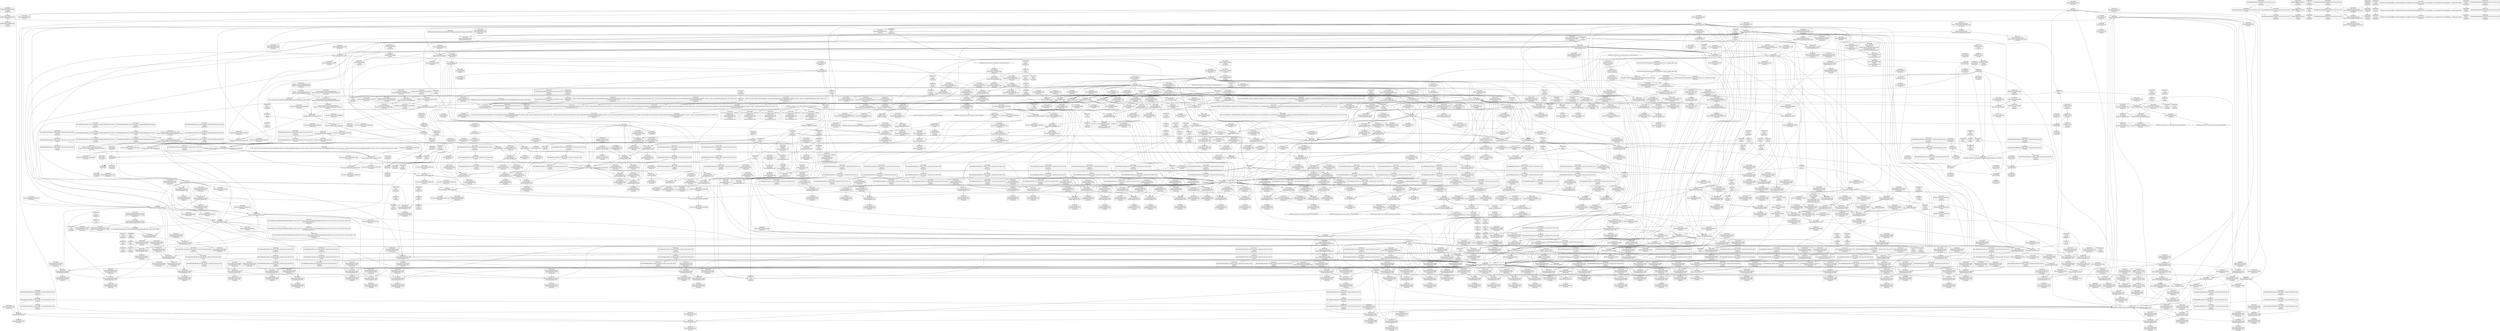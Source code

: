 digraph {
	CE0x40d0610 [shape=record,shape=Mrecord,label="{CE0x40d0610|selinux_inode_getsecctx:tmp4|security/selinux/hooks.c,5737}"]
	CE0x4110d60 [shape=record,shape=Mrecord,label="{CE0x4110d60|selinux_inode_getsecurity:tmp47|security/selinux/hooks.c,3097|*SummSink*}"]
	CE0x41496f0 [shape=record,shape=Mrecord,label="{CE0x41496f0|selinux_inode_getsecurity:tmp6|security/selinux/hooks.c,3075|*SummSink*}"]
	CE0x4186150 [shape=record,shape=Mrecord,label="{CE0x4186150|cred_has_capability:tmp26|security/selinux/hooks.c,1583}"]
	CE0x41508b0 [shape=record,shape=Mrecord,label="{CE0x41508b0|i8*_getelementptr_inbounds_(_25_x_i8_,_25_x_i8_*_.str3,_i32_0,_i32_0)|*Constant*|*SummSource*}"]
	CE0x40aebc0 [shape=record,shape=Mrecord,label="{CE0x40aebc0|selinux_inode_getsecurity:buffer|Function::selinux_inode_getsecurity&Arg::buffer::|*SummSource*}"]
	CE0x40d01d0 [shape=record,shape=Mrecord,label="{CE0x40d01d0|i64*_getelementptr_inbounds_(_6_x_i64_,_6_x_i64_*___llvm_gcov_ctr338,_i64_0,_i64_4)|*Constant*}"]
	CE0x40e5040 [shape=record,shape=Mrecord,label="{CE0x40e5040|i32_0|*Constant*}"]
	CE0x415c7f0 [shape=record,shape=Mrecord,label="{CE0x415c7f0|i64_13|*Constant*|*SummSink*}"]
	CE0x41ad670 [shape=record,shape=Mrecord,label="{CE0x41ad670|_call_void___llvm_gcov_indirect_counter_increment(i32*___llvm_gcov_global_state_pred145,_i64**_getelementptr_inbounds_(_3_x_i64*_,_3_x_i64*_*___llvm_gcda_edge_table144,_i64_0,_i64_2)),_!dbg_!27732|security/selinux/hooks.c,1570|*SummSource*}"]
	CE0x4188bb0 [shape=record,shape=Mrecord,label="{CE0x4188bb0|i64*_getelementptr_inbounds_(_21_x_i64_,_21_x_i64_*___llvm_gcov_ctr143,_i64_0,_i64_19)|*Constant*}"]
	CE0x41a1ca0 [shape=record,shape=Mrecord,label="{CE0x41a1ca0|cred_has_capability:tmp20|security/selinux/hooks.c,1580|*SummSource*}"]
	CE0x40b6a80 [shape=record,shape=Mrecord,label="{CE0x40b6a80|i64_0|*Constant*}"]
	CE0x4148f90 [shape=record,shape=Mrecord,label="{CE0x4148f90|selinux_inode_getsecurity:tmp5|security/selinux/hooks.c,3075|*SummSource*}"]
	CE0x4136c80 [shape=record,shape=Mrecord,label="{CE0x4136c80|i64*_getelementptr_inbounds_(_6_x_i64_,_6_x_i64_*___llvm_gcov_ctr142,_i64_0,_i64_3)|*Constant*|*SummSink*}"]
	CE0x41af020 [shape=record,shape=Mrecord,label="{CE0x41af020|cred_has_capability:tmp4|security/selinux/hooks.c,1570|*SummSource*}"]
	CE0x40f8fe0 [shape=record,shape=Mrecord,label="{CE0x40f8fe0|selinux_inode_getsecurity:size|security/selinux/hooks.c, 3070|*SummSink*}"]
	CE0x415aa50 [shape=record,shape=Mrecord,label="{CE0x415aa50|selinux_capable:cap|Function::selinux_capable&Arg::cap::}"]
	CE0x416d1b0 [shape=record,shape=Mrecord,label="{CE0x416d1b0|selinux_inode_getsecurity:call11|security/selinux/hooks.c,3090|*SummSource*}"]
	CE0x4168860 [shape=record,shape=Mrecord,label="{CE0x4168860|selinux_inode_getsecurity:tmp38|security/selinux/hooks.c,3094|*SummSink*}"]
	CE0x4107d90 [shape=record,shape=Mrecord,label="{CE0x4107d90|_call_void_mcount()_#3}"]
	CE0x41601a0 [shape=record,shape=Mrecord,label="{CE0x41601a0|selinux_inode_getsecurity:sid|security/selinux/hooks.c,3090|*SummSource*}"]
	CE0x4191b00 [shape=record,shape=Mrecord,label="{CE0x4191b00|_call_void_mcount()_#3}"]
	CE0x4141100 [shape=record,shape=Mrecord,label="{CE0x4141100|i64*_getelementptr_inbounds_(_26_x_i64_,_26_x_i64_*___llvm_gcov_ctr242,_i64_0,_i64_23)|*Constant*}"]
	CE0x419cac0 [shape=record,shape=Mrecord,label="{CE0x419cac0|GLOBAL:cred_has_capability|*Constant*|*SummSink*}"]
	CE0x41081a0 [shape=record,shape=Mrecord,label="{CE0x41081a0|i64_2|*Constant*}"]
	CE0x40e2460 [shape=record,shape=Mrecord,label="{CE0x40e2460|selinux_inode_getsecurity:tmp16|security/selinux/hooks.c,3087|*SummSink*}"]
	CE0x4101080 [shape=record,shape=Mrecord,label="{CE0x4101080|GLOBAL:__llvm_gcov_ctr142|Global_var:__llvm_gcov_ctr142}"]
	CE0x41963d0 [shape=record,shape=Mrecord,label="{CE0x41963d0|_call_void_asm_sideeffect_1:_09ud2_0A.pushsection___bug_table,_22a_22_0A2:_09.long_1b_-_2b,_$_0:c_-_2b_0A_09.word_$_1:c_,_0_0A_09.org_2b+$_2:c_0A.popsection_,_i,i,i,_dirflag_,_fpsr_,_flags_(i8*_getelementptr_inbounds_(_25_x_i8_,_25_x_i8_*_.str3,_i32_0,_i32_0),_i32_1575,_i64_12)_#3,_!dbg_!27737,_!srcloc_!27740|security/selinux/hooks.c,1575|*SummSource*}"]
	CE0x41a5720 [shape=record,shape=Mrecord,label="{CE0x41a5720|cred_has_capability:if.then}"]
	CE0x40d0240 [shape=record,shape=Mrecord,label="{CE0x40d0240|i64*_getelementptr_inbounds_(_6_x_i64_,_6_x_i64_*___llvm_gcov_ctr338,_i64_0,_i64_4)|*Constant*|*SummSource*}"]
	CE0x4182b80 [shape=record,shape=Mrecord,label="{CE0x4182b80|avc_audit:a|Function::avc_audit&Arg::a::|*SummSource*}"]
	CE0x413f420 [shape=record,shape=Mrecord,label="{CE0x413f420|selinux_inode_getsecurity:tmp50|security/selinux/hooks.c,3098}"]
	CE0x41b3700 [shape=record,shape=Mrecord,label="{CE0x41b3700|cred_has_capability:tmp32|security/selinux/hooks.c,1586|*SummSource*}"]
	CE0x41c31a0 [shape=record,shape=Mrecord,label="{CE0x41c31a0|cred_has_capability:do.body4}"]
	CE0x40c0540 [shape=record,shape=Mrecord,label="{CE0x40c0540|selinux_inode_getsecctx:tmp5|security/selinux/hooks.c,5737|*SummSink*}"]
	CE0x41cf030 [shape=record,shape=Mrecord,label="{CE0x41cf030|i32_-1|*Constant*|*SummSink*}"]
	CE0x40c1700 [shape=record,shape=Mrecord,label="{CE0x40c1700|COLLAPSED:_GCMRE___llvm_gcov_ctr338_internal_global_6_x_i64_zeroinitializer:_elem_0:default:}"]
	CE0x410eb50 [shape=record,shape=Mrecord,label="{CE0x410eb50|selinux_inode_getsecurity:tmp13|security/selinux/hooks.c,3087|*SummSink*}"]
	CE0x40dd4e0 [shape=record,shape=Mrecord,label="{CE0x40dd4e0|get_current:tmp|*SummSink*}"]
	CE0x410f8a0 [shape=record,shape=Mrecord,label="{CE0x410f8a0|GLOBAL:selinux_inode_getsecurity.__warned|Global_var:selinux_inode_getsecurity.__warned|*SummSource*}"]
	CE0x40e3e80 [shape=record,shape=Mrecord,label="{CE0x40e3e80|i32_1|*Constant*|*SummSink*}"]
	CE0x4146f80 [shape=record,shape=Mrecord,label="{CE0x4146f80|selinux_inode_getsecurity:tmp18|security/selinux/hooks.c,3087}"]
	CE0x41690e0 [shape=record,shape=Mrecord,label="{CE0x41690e0|selinux_inode_getsecurity:tmp41|security/selinux/hooks.c,3094}"]
	CE0x40ffe60 [shape=record,shape=Mrecord,label="{CE0x40ffe60|selinux_inode_getsecurity:if.then}"]
	CE0x40e3dc0 [shape=record,shape=Mrecord,label="{CE0x40e3dc0|i32_1|*Constant*|*SummSource*}"]
	CE0x415f100 [shape=record,shape=Mrecord,label="{CE0x415f100|selinux_inode_getsecurity:tmp33|security/selinux/hooks.c,3090|*SummSource*}"]
	CE0x41a09b0 [shape=record,shape=Mrecord,label="{CE0x41a09b0|i64_0|*Constant*}"]
	CE0x4194d50 [shape=record,shape=Mrecord,label="{CE0x4194d50|i64*_getelementptr_inbounds_(_21_x_i64_,_21_x_i64_*___llvm_gcov_ctr143,_i64_0,_i64_5)|*Constant*|*SummSink*}"]
	CE0x40d7750 [shape=record,shape=Mrecord,label="{CE0x40d7750|i32_0|*Constant*}"]
	CE0x41092f0 [shape=record,shape=Mrecord,label="{CE0x41092f0|COLLAPSED:_GCMRE___llvm_gcov_ctr131_internal_global_2_x_i64_zeroinitializer:_elem_0:default:}"]
	CE0x41b1a40 [shape=record,shape=Mrecord,label="{CE0x41b1a40|cred_has_capability:do.cond|*SummSource*}"]
	CE0x4112310 [shape=record,shape=Mrecord,label="{CE0x4112310|selinux_capable:tmp7|security/selinux/hooks.c,2009|*SummSink*}"]
	CE0x419e110 [shape=record,shape=Mrecord,label="{CE0x419e110|avc_has_perm_noaudit:ssid|Function::avc_has_perm_noaudit&Arg::ssid::}"]
	CE0x41a5dc0 [shape=record,shape=Mrecord,label="{CE0x41a5dc0|cred_has_capability:do.body|*SummSource*}"]
	CE0x410fec0 [shape=record,shape=Mrecord,label="{CE0x410fec0|selinux_inode_getsecurity:tmp46|security/selinux/hooks.c,3097}"]
	CE0x4132020 [shape=record,shape=Mrecord,label="{CE0x4132020|i64*_getelementptr_inbounds_(_21_x_i64_,_21_x_i64_*___llvm_gcov_ctr143,_i64_0,_i64_6)|*Constant*|*SummSink*}"]
	CE0x410e990 [shape=record,shape=Mrecord,label="{CE0x410e990|selinux_inode_getsecurity:tmp13|security/selinux/hooks.c,3087|*SummSource*}"]
	CE0x4141580 [shape=record,shape=Mrecord,label="{CE0x4141580|i64*_getelementptr_inbounds_(_26_x_i64_,_26_x_i64_*___llvm_gcov_ctr242,_i64_0,_i64_23)|*Constant*|*SummSink*}"]
	CE0x4132930 [shape=record,shape=Mrecord,label="{CE0x4132930|cred_has_capability:ad|security/selinux/hooks.c, 1555|*SummSource*}"]
	CE0x419f5c0 [shape=record,shape=Mrecord,label="{CE0x419f5c0|avc_has_perm_noaudit:flags|Function::avc_has_perm_noaudit&Arg::flags::}"]
	CE0x419ff30 [shape=record,shape=Mrecord,label="{CE0x419ff30|_ret_i32_%rc.0,_!dbg_!27793|security/selinux/avc.c,744|*SummSink*}"]
	CE0x4187ee0 [shape=record,shape=Mrecord,label="{CE0x4187ee0|cred_has_capability:tmp29|security/selinux/hooks.c,1584}"]
	CE0x410a120 [shape=record,shape=Mrecord,label="{CE0x410a120|i32_-95|*Constant*|*SummSink*}"]
	CE0x41aace0 [shape=record,shape=Mrecord,label="{CE0x41aace0|cred_has_capability:if.then9}"]
	CE0x40b6290 [shape=record,shape=Mrecord,label="{CE0x40b6290|selinux_inode_getsecctx:tmp2|security/selinux/hooks.c,5737}"]
	CE0x4187a30 [shape=record,shape=Mrecord,label="{CE0x4187a30|i64*_getelementptr_inbounds_(_21_x_i64_,_21_x_i64_*___llvm_gcov_ctr143,_i64_0,_i64_18)|*Constant*|*SummSource*}"]
	CE0x40b2e30 [shape=record,shape=Mrecord,label="{CE0x40b2e30|selinux_inode_getsecctx:tmp2|security/selinux/hooks.c,5737|*SummSource*}"]
	CE0x41538e0 [shape=record,shape=Mrecord,label="{CE0x41538e0|selinux_inode_getsecurity:tmp23|security/selinux/hooks.c,3087|*SummSink*}"]
	CE0x4192a80 [shape=record,shape=Mrecord,label="{CE0x4192a80|GLOBAL:printk|*Constant*|*SummSource*}"]
	CE0x41c40d0 [shape=record,shape=Mrecord,label="{CE0x41c40d0|cred_has_capability:tmp10|security/selinux/hooks.c,1575|*SummSource*}"]
	CE0x416f6a0 [shape=record,shape=Mrecord,label="{CE0x416f6a0|i64_20|*Constant*|*SummSink*}"]
	CE0x40d4170 [shape=record,shape=Mrecord,label="{CE0x40d4170|selinux_inode_getsecctx:call|security/selinux/hooks.c,5735|*SummSink*}"]
	CE0x40d3c50 [shape=record,shape=Mrecord,label="{CE0x40d3c50|selinux_inode_getsecctx:tmp1|*SummSource*}"]
	CE0x414d540 [shape=record,shape=Mrecord,label="{CE0x414d540|selinux_inode_getsecurity:tmp8|security/selinux/hooks.c,3076|*SummSource*}"]
	CE0x4158560 [shape=record,shape=Mrecord,label="{CE0x4158560|selinux_inode_getsecurity:call8|security/selinux/hooks.c,3087}"]
	CE0x41867d0 [shape=record,shape=Mrecord,label="{CE0x41867d0|cred_has_capability:tmp26|security/selinux/hooks.c,1583|*SummSource*}"]
	CE0x41694c0 [shape=record,shape=Mrecord,label="{CE0x41694c0|selinux_inode_getsecurity:tmp41|security/selinux/hooks.c,3094|*SummSink*}"]
	CE0x41ce600 [shape=record,shape=Mrecord,label="{CE0x41ce600|__llvm_gcov_indirect_counter_increment:entry|*SummSource*}"]
	CE0x419ecb0 [shape=record,shape=Mrecord,label="{CE0x419ecb0|avc_has_perm_noaudit:requested|Function::avc_has_perm_noaudit&Arg::requested::}"]
	CE0x41719e0 [shape=record,shape=Mrecord,label="{CE0x41719e0|i64_18|*Constant*|*SummSink*}"]
	CE0x41414d0 [shape=record,shape=Mrecord,label="{CE0x41414d0|i64*_getelementptr_inbounds_(_26_x_i64_,_26_x_i64_*___llvm_gcov_ctr242,_i64_0,_i64_23)|*Constant*|*SummSource*}"]
	CE0x41572e0 [shape=record,shape=Mrecord,label="{CE0x41572e0|GLOBAL:cred_has_capability|*Constant*}"]
	CE0x40dd470 [shape=record,shape=Mrecord,label="{CE0x40dd470|cred_has_capability:if.end|*SummSink*}"]
	CE0x412a300 [shape=record,shape=Mrecord,label="{CE0x412a300|COLLAPSED:_GCMRE___llvm_gcov_ctr98_internal_global_2_x_i64_zeroinitializer:_elem_0:default:}"]
	CE0x4194560 [shape=record,shape=Mrecord,label="{CE0x4194560|_call_void___llvm_gcov_indirect_counter_increment(i32*___llvm_gcov_global_state_pred145,_i64**_getelementptr_inbounds_(_3_x_i64*_,_3_x_i64*_*___llvm_gcda_edge_table144,_i64_0,_i64_0)),_!dbg_!27734|security/selinux/hooks.c,1574|*SummSource*}"]
	CE0x41abab0 [shape=record,shape=Mrecord,label="{CE0x41abab0|cred_has_capability:tmp1|*SummSink*}"]
	CE0x4112040 [shape=record,shape=Mrecord,label="{CE0x4112040|selinux_capable:tmp6|security/selinux/hooks.c,2009|*SummSource*}"]
	CE0x40b28e0 [shape=record,shape=Mrecord,label="{CE0x40b28e0|selinux_inode_getsecctx:tmp|*SummSink*}"]
	CE0x40ccf90 [shape=record,shape=Mrecord,label="{CE0x40ccf90|_call_void_mcount()_#3}"]
	CE0x41c6200 [shape=record,shape=Mrecord,label="{CE0x41c6200|i16_47|*Constant*|*SummSource*}"]
	CE0x41524b0 [shape=record,shape=Mrecord,label="{CE0x41524b0|selinux_inode_getsecurity:tmp21|security/selinux/hooks.c,3087|*SummSink*}"]
	CE0x41989e0 [shape=record,shape=Mrecord,label="{CE0x41989e0|i64*_getelementptr_inbounds_(_21_x_i64_,_21_x_i64_*___llvm_gcov_ctr143,_i64_0,_i64_8)|*Constant*|*SummSource*}"]
	CE0x40dd550 [shape=record,shape=Mrecord,label="{CE0x40dd550|i64_1|*Constant*}"]
	CE0x41a7870 [shape=record,shape=Mrecord,label="{CE0x41a7870|__llvm_gcov_indirect_counter_increment:counter|*SummSource*}"]
	CE0x4183020 [shape=record,shape=Mrecord,label="{CE0x4183020|_ret_i32_%retval.0,_!dbg_!27732|security/selinux/include/avc.h,142|*SummSource*}"]
	CE0x4111100 [shape=record,shape=Mrecord,label="{CE0x4111100|selinux_inode_getsecurity:tmp48|security/selinux/hooks.c,3097|*SummSource*}"]
	CE0x41c6470 [shape=record,shape=Mrecord,label="{CE0x41c6470|cred_has_capability:sclass.0|*SummSource*}"]
	CE0x4133f80 [shape=record,shape=Mrecord,label="{CE0x4133f80|selinux_capable:tmp11|security/selinux/hooks.c,2012|*SummSink*}"]
	CE0x41cb250 [shape=record,shape=Mrecord,label="{CE0x41cb250|cred_has_capability:tmp2|security/selinux/hooks.c,1567}"]
	CE0x410d410 [shape=record,shape=Mrecord,label="{CE0x410d410|selinux_inode_getsecurity:tmp56|security/selinux/hooks.c,3103|*SummSource*}"]
	CE0x4157990 [shape=record,shape=Mrecord,label="{CE0x4157990|i32_78|*Constant*|*SummSink*}"]
	CE0x41aa2b0 [shape=record,shape=Mrecord,label="{CE0x41aa2b0|cred_has_capability:tmp1|*SummSource*}"]
	CE0x4108250 [shape=record,shape=Mrecord,label="{CE0x4108250|selinux_capable:tobool|security/selinux/hooks.c,2008|*SummSource*}"]
	CE0x4109f60 [shape=record,shape=Mrecord,label="{CE0x4109f60|i32_-95|*Constant*|*SummSource*}"]
	CE0x40c8f80 [shape=record,shape=Mrecord,label="{CE0x40c8f80|cred_has_capability:do.end6|*SummSink*}"]
	CE0x412c630 [shape=record,shape=Mrecord,label="{CE0x412c630|cred_has_capability:shl|security/selinux/hooks.c,1559}"]
	CE0x40beda0 [shape=record,shape=Mrecord,label="{CE0x40beda0|i64*_getelementptr_inbounds_(_6_x_i64_,_6_x_i64_*___llvm_gcov_ctr338,_i64_0,_i64_0)|*Constant*|*SummSource*}"]
	CE0x41cb2c0 [shape=record,shape=Mrecord,label="{CE0x41cb2c0|cred_has_capability:tmp2|security/selinux/hooks.c,1567|*SummSource*}"]
	CE0x415cb70 [shape=record,shape=Mrecord,label="{CE0x415cb70|i64_14|*Constant*}"]
	CE0x4187450 [shape=record,shape=Mrecord,label="{CE0x4187450|i64*_getelementptr_inbounds_(_21_x_i64_,_21_x_i64_*___llvm_gcov_ctr143,_i64_0,_i64_18)|*Constant*}"]
	CE0x41475a0 [shape=record,shape=Mrecord,label="{CE0x41475a0|selinux_inode_getsecurity:tmp17|security/selinux/hooks.c,3087|*SummSink*}"]
	CE0x4192d70 [shape=record,shape=Mrecord,label="{CE0x4192d70|GLOBAL:printk|*Constant*|*SummSink*}"]
	CE0x4150c90 [shape=record,shape=Mrecord,label="{CE0x4150c90|GLOBAL:lockdep_rcu_suspicious|*Constant*|*SummSink*}"]
	CE0x41a7740 [shape=record,shape=Mrecord,label="{CE0x41a7740|__llvm_gcov_indirect_counter_increment:counter}"]
	CE0x40e0950 [shape=record,shape=Mrecord,label="{CE0x40e0950|i64*_getelementptr_inbounds_(_21_x_i64_,_21_x_i64_*___llvm_gcov_ctr143,_i64_0,_i64_0)|*Constant*|*SummSink*}"]
	CE0x41c9350 [shape=record,shape=Mrecord,label="{CE0x41c9350|i64*_getelementptr_inbounds_(_21_x_i64_,_21_x_i64_*___llvm_gcov_ctr143,_i64_0,_i64_12)|*Constant*}"]
	CE0x419a100 [shape=record,shape=Mrecord,label="{CE0x419a100|_call_void___llvm_gcov_indirect_counter_increment(i32*___llvm_gcov_global_state_pred145,_i64**_getelementptr_inbounds_(_3_x_i64*_,_3_x_i64*_*___llvm_gcda_edge_table144,_i64_0,_i64_1)),_!dbg_!27728|security/selinux/hooks.c,1567}"]
	"CONST[source:0(mediator),value:0(static)][purpose:{operation}][SnkIdx:3]"
	CE0x41c1990 [shape=record,shape=Mrecord,label="{CE0x41c1990|__llvm_gcov_indirect_counter_increment:tmp6|*SummSink*}"]
	CE0x4189190 [shape=record,shape=Mrecord,label="{CE0x4189190|i64*_getelementptr_inbounds_(_21_x_i64_,_21_x_i64_*___llvm_gcov_ctr143,_i64_0,_i64_19)|*Constant*|*SummSource*}"]
	CE0x40f7160 [shape=record,shape=Mrecord,label="{CE0x40f7160|selinux_inode_getsecurity:tobool3|security/selinux/hooks.c,3087|*SummSource*}"]
	CE0x412db00 [shape=record,shape=Mrecord,label="{CE0x412db00|cred_sid:tmp3|*SummSource*}"]
	CE0x41425e0 [shape=record,shape=Mrecord,label="{CE0x41425e0|selinux_inode_getsecurity:tmp54|security/selinux/hooks.c,3101}"]
	CE0x41120b0 [shape=record,shape=Mrecord,label="{CE0x41120b0|selinux_capable:tmp6|security/selinux/hooks.c,2009|*SummSink*}"]
	CE0x4157e20 [shape=record,shape=Mrecord,label="{CE0x4157e20|selinux_inode_getsecurity:cred|security/selinux/hooks.c,3087|*SummSink*}"]
	CE0x409c170 [shape=record,shape=Mrecord,label="{CE0x409c170|get_current:bb|*SummSource*}"]
	CE0x412ed90 [shape=record,shape=Mrecord,label="{CE0x412ed90|cred_has_capability:sw.default|*SummSink*}"]
	CE0x410a5c0 [shape=record,shape=Mrecord,label="{CE0x410a5c0|selinux_inode_getsecurity:retval.0}"]
	CE0x41c0800 [shape=record,shape=Mrecord,label="{CE0x41c0800|i8*_getelementptr_inbounds_(_40_x_i8_,_40_x_i8_*_.str49,_i32_0,_i32_0)|*Constant*|*SummSource*}"]
	CE0x40aaa20 [shape=record,shape=Mrecord,label="{CE0x40aaa20|selinux_inode_getsecurity:alloc|Function::selinux_inode_getsecurity&Arg::alloc::|*SummSink*}"]
	CE0x416aa80 [shape=record,shape=Mrecord,label="{CE0x416aa80|i64*_getelementptr_inbounds_(_26_x_i64_,_26_x_i64_*___llvm_gcov_ctr242,_i64_0,_i64_19)|*Constant*|*SummSink*}"]
	CE0x41cc720 [shape=record,shape=Mrecord,label="{CE0x41cc720|__llvm_gcov_indirect_counter_increment:tmp3|*SummSink*}"]
	CE0x41c8700 [shape=record,shape=Mrecord,label="{CE0x41c8700|i64*_getelementptr_inbounds_(_21_x_i64_,_21_x_i64_*___llvm_gcov_ctr143,_i64_0,_i64_11)|*Constant*|*SummSink*}"]
	CE0x41c16b0 [shape=record,shape=Mrecord,label="{CE0x41c16b0|_ret_void|*SummSink*}"]
	CE0x4161950 [shape=record,shape=Mrecord,label="{CE0x4161950|28:_i32,_:_CRE_28,32_|*MultipleSource*|*LoadInst*|security/selinux/hooks.c,3073|security/selinux/hooks.c,3090|security/selinux/hooks.c,3073}"]
	CE0x4187b50 [shape=record,shape=Mrecord,label="{CE0x4187b50|cred_has_capability:tmp28|security/selinux/hooks.c,1584|*SummSource*}"]
	CE0x40c5d90 [shape=record,shape=Mrecord,label="{CE0x40c5d90|56:_i8*,_:_CRE_56,64_|*MultipleSource*|Function::selinux_inode_getsecurity&Arg::inode::|security/selinux/hooks.c,3073|Function::selinux_inode_getsecctx&Arg::inode::}"]
	CE0x410e3b0 [shape=record,shape=Mrecord,label="{CE0x410e3b0|i64_5|*Constant*|*SummSink*}"]
	CE0x40feca0 [shape=record,shape=Mrecord,label="{CE0x40feca0|selinux_inode_getsecurity:if.end14}"]
	CE0x412cf10 [shape=record,shape=Mrecord,label="{CE0x412cf10|cred_has_capability:u|security/selinux/hooks.c,1563|*SummSource*}"]
	CE0x41001a0 [shape=record,shape=Mrecord,label="{CE0x41001a0|get_current:tmp1|*SummSource*}"]
	CE0x4108060 [shape=record,shape=Mrecord,label="{CE0x4108060|_call_void_mcount()_#3|*SummSource*}"]
	CE0x4182880 [shape=record,shape=Mrecord,label="{CE0x4182880|avc_audit:result|Function::avc_audit&Arg::result::|*SummSink*}"]
	CE0x419d1c0 [shape=record,shape=Mrecord,label="{CE0x419d1c0|cred_has_capability:cred|Function::cred_has_capability&Arg::cred::}"]
	CE0x416d810 [shape=record,shape=Mrecord,label="{CE0x416d810|GLOBAL:security_sid_to_context_force|*Constant*|*SummSink*}"]
	CE0x41966f0 [shape=record,shape=Mrecord,label="{CE0x41966f0|i8*_getelementptr_inbounds_(_25_x_i8_,_25_x_i8_*_.str3,_i32_0,_i32_0)|*Constant*}"]
	CE0x41c2460 [shape=record,shape=Mrecord,label="{CE0x41c2460|cred_has_capability:do.end}"]
	CE0x41866b0 [shape=record,shape=Mrecord,label="{CE0x41866b0|i64*_getelementptr_inbounds_(_21_x_i64_,_21_x_i64_*___llvm_gcov_ctr143,_i64_0,_i64_17)|*Constant*|*SummSource*}"]
	CE0x414b5e0 [shape=record,shape=Mrecord,label="{CE0x414b5e0|i64*_getelementptr_inbounds_(_26_x_i64_,_26_x_i64_*___llvm_gcov_ctr242,_i64_0,_i64_4)|*Constant*|*SummSink*}"]
	CE0x41a98e0 [shape=record,shape=Mrecord,label="{CE0x41a98e0|__llvm_gcov_indirect_counter_increment:tmp3}"]
	CE0x4184ad0 [shape=record,shape=Mrecord,label="{CE0x4184ad0|cred_has_capability:tmp23|security/selinux/hooks.c,1582|*SummSource*}"]
	CE0x41843f0 [shape=record,shape=Mrecord,label="{CE0x41843f0|i64_15|*Constant*|*SummSink*}"]
	CE0x409b380 [shape=record,shape=Mrecord,label="{CE0x409b380|i64*_getelementptr_inbounds_(_26_x_i64_,_26_x_i64_*___llvm_gcov_ctr242,_i64_0,_i64_25)|*Constant*|*SummSource*}"]
	CE0x40f96b0 [shape=record,shape=Mrecord,label="{CE0x40f96b0|selinux_inode_getsecurity:do.body|*SummSink*}"]
	CE0x4195d50 [shape=record,shape=Mrecord,label="{CE0x4195d50|_call_void_asm_sideeffect_1:_09ud2_0A.pushsection___bug_table,_22a_22_0A2:_09.long_1b_-_2b,_$_0:c_-_2b_0A_09.word_$_1:c_,_0_0A_09.org_2b+$_2:c_0A.popsection_,_i,i,i,_dirflag_,_fpsr_,_flags_(i8*_getelementptr_inbounds_(_25_x_i8_,_25_x_i8_*_.str3,_i32_0,_i32_0),_i32_1575,_i64_12)_#3,_!dbg_!27737,_!srcloc_!27740|security/selinux/hooks.c,1575}"]
	CE0x4199a90 [shape=record,shape=Mrecord,label="{CE0x4199a90|i32_22|*Constant*|*SummSink*}"]
	CE0x416d650 [shape=record,shape=Mrecord,label="{CE0x416d650|GLOBAL:security_sid_to_context_force|*Constant*|*SummSource*}"]
	CE0x4147100 [shape=record,shape=Mrecord,label="{CE0x4147100|i64_8|*Constant*}"]
	CE0x4193290 [shape=record,shape=Mrecord,label="{CE0x4193290|cred_has_capability:tmp6|security/selinux/hooks.c,1574|*SummSource*}"]
	CE0x414e860 [shape=record,shape=Mrecord,label="{CE0x414e860|selinux_inode_getsecurity:call|security/selinux/hooks.c,3075|*SummSink*}"]
	CE0x4187bc0 [shape=record,shape=Mrecord,label="{CE0x4187bc0|cred_has_capability:tmp28|security/selinux/hooks.c,1584|*SummSink*}"]
	CE0x4160780 [shape=record,shape=Mrecord,label="{CE0x4160780|selinux_inode_getsecurity:call11|security/selinux/hooks.c,3090}"]
	CE0x41c8190 [shape=record,shape=Mrecord,label="{CE0x41c8190|i64*_getelementptr_inbounds_(_21_x_i64_,_21_x_i64_*___llvm_gcov_ctr143,_i64_0,_i64_11)|*Constant*}"]
	CE0x41c6f60 [shape=record,shape=Mrecord,label="{CE0x41c6f60|avc_has_perm_noaudit:entry|*SummSource*}"]
	CE0x41985d0 [shape=record,shape=Mrecord,label="{CE0x41985d0|i64_12|*Constant*|*SummSource*}"]
	CE0x4154f10 [shape=record,shape=Mrecord,label="{CE0x4154f10|i64*_getelementptr_inbounds_(_26_x_i64_,_26_x_i64_*___llvm_gcov_ctr242,_i64_0,_i64_12)|*Constant*|*SummSource*}"]
	CE0x41594f0 [shape=record,shape=Mrecord,label="{CE0x41594f0|selinux_capable:entry|*SummSource*}"]
	CE0x41c2510 [shape=record,shape=Mrecord,label="{CE0x41c2510|cred_has_capability:do.end|*SummSource*}"]
	CE0x40cfb70 [shape=record,shape=Mrecord,label="{CE0x40cfb70|i64*_getelementptr_inbounds_(_6_x_i64_,_6_x_i64_*___llvm_gcov_ctr338,_i64_0,_i64_3)|*Constant*|*SummSource*}"]
	CE0x4199cf0 [shape=record,shape=Mrecord,label="{CE0x4199cf0|cred_sid:security|security/selinux/hooks.c,196}"]
	CE0x4158700 [shape=record,shape=Mrecord,label="{CE0x4158700|selinux_inode_getsecurity:tmp27|security/selinux/hooks.c,3087|*SummSink*}"]
	CE0x3ae4c90 [shape=record,shape=Mrecord,label="{CE0x3ae4c90|selinux_inode_getsecctx:tmp5|security/selinux/hooks.c,5737}"]
	CE0x40b85c0 [shape=record,shape=Mrecord,label="{CE0x40b85c0|i8*_null|*Constant*}"]
	CE0x41cbaf0 [shape=record,shape=Mrecord,label="{CE0x41cbaf0|cred_has_capability:call|security/selinux/hooks.c,1558}"]
	CE0x4147490 [shape=record,shape=Mrecord,label="{CE0x4147490|selinux_inode_getsecurity:tmp17|security/selinux/hooks.c,3087|*SummSource*}"]
	CE0x4148230 [shape=record,shape=Mrecord,label="{CE0x4148230|i64_2|*Constant*}"]
	CE0x40bd620 [shape=record,shape=Mrecord,label="{CE0x40bd620|i8*_getelementptr_inbounds_(_8_x_i8_,_8_x_i8_*_.str63,_i32_0,_i32_0)|*Constant*|*SummSource*}"]
	CE0x40c9590 [shape=record,shape=Mrecord,label="{CE0x40c9590|get_current:entry}"]
	CE0x4147c50 [shape=record,shape=Mrecord,label="{CE0x4147c50|selinux_inode_getsecurity:tmp19|security/selinux/hooks.c,3087}"]
	CE0x410d030 [shape=record,shape=Mrecord,label="{CE0x410d030|i64*_getelementptr_inbounds_(_26_x_i64_,_26_x_i64_*___llvm_gcov_ctr242,_i64_0,_i64_24)|*Constant*|*SummSink*}"]
	CE0x414d9c0 [shape=record,shape=Mrecord,label="{CE0x414d9c0|selinux_inode_getsecurity:tmp9|security/selinux/hooks.c,3076}"]
	CE0x413fb50 [shape=record,shape=Mrecord,label="{CE0x413fb50|selinux_inode_getsecurity:tmp50|security/selinux/hooks.c,3098|*SummSink*}"]
	CE0x41402d0 [shape=record,shape=Mrecord,label="{CE0x41402d0|selinux_inode_getsecurity:tmp51|security/selinux/hooks.c,3098}"]
	CE0x4155e00 [shape=record,shape=Mrecord,label="{CE0x4155e00|selinux_inode_getsecurity:call7|security/selinux/hooks.c,3087|*SummSink*}"]
	"CONST[source:0(mediator),value:2(dynamic)][purpose:{subject}][SnkIdx:0]"
	CE0x40c2440 [shape=record,shape=Mrecord,label="{CE0x40c2440|_ret_i32_%retval.0,_!dbg_!27724|security/selinux/hooks.c,5741}"]
	CE0x4155c40 [shape=record,shape=Mrecord,label="{CE0x4155c40|selinux_inode_getsecurity:call7|security/selinux/hooks.c,3087|*SummSource*}"]
	CE0x419dd70 [shape=record,shape=Mrecord,label="{CE0x419dd70|%struct.task_struct*_(%struct.task_struct**)*_asm_movq_%gs:$_1:P_,$0_,_r,im,_dirflag_,_fpsr_,_flags_|*SummSource*}"]
	CE0x412f250 [shape=record,shape=Mrecord,label="{CE0x412f250|cred_has_capability:shr|security/selinux/hooks.c,1565|*SummSink*}"]
	CE0x40ff7c0 [shape=record,shape=Mrecord,label="{CE0x40ff7c0|cred_has_capability:shl|security/selinux/hooks.c,1559|*SummSink*}"]
	CE0x4183f30 [shape=record,shape=Mrecord,label="{CE0x4183f30|i64_15|*Constant*|*SummSource*}"]
	CE0x416d460 [shape=record,shape=Mrecord,label="{CE0x416d460|GLOBAL:security_sid_to_context_force|*Constant*}"]
	CE0x40e57d0 [shape=record,shape=Mrecord,label="{CE0x40e57d0|i64*_getelementptr_inbounds_(_26_x_i64_,_26_x_i64_*___llvm_gcov_ctr242,_i64_0,_i64_0)|*Constant*|*SummSink*}"]
	CE0x41d0e50 [shape=record,shape=Mrecord,label="{CE0x41d0e50|_call_void___llvm_gcov_indirect_counter_increment(i32*___llvm_gcov_global_state_pred145,_i64**_getelementptr_inbounds_(_3_x_i64*_,_3_x_i64*_*___llvm_gcda_edge_table144,_i64_0,_i64_0)),_!dbg_!27734|security/selinux/hooks.c,1574|*SummSink*}"]
	CE0x41945d0 [shape=record,shape=Mrecord,label="{CE0x41945d0|i64*_getelementptr_inbounds_(_21_x_i64_,_21_x_i64_*___llvm_gcov_ctr143,_i64_0,_i64_6)|*Constant*|*SummSource*}"]
	CE0x415a010 [shape=record,shape=Mrecord,label="{CE0x415a010|selinux_capable:ns|Function::selinux_capable&Arg::ns::}"]
	CE0x410ed10 [shape=record,shape=Mrecord,label="{CE0x410ed10|selinux_inode_getsecurity:tmp14|security/selinux/hooks.c,3087}"]
	CE0x41c5bc0 [shape=record,shape=Mrecord,label="{CE0x41c5bc0|i16_4|*Constant*|*SummSink*}"]
	CE0x4159050 [shape=record,shape=Mrecord,label="{CE0x4159050|selinux_capable:entry}"]
	CE0x416ef70 [shape=record,shape=Mrecord,label="{CE0x416ef70|selinux_inode_getsecurity:tobool18|security/selinux/hooks.c,3097|*SummSource*}"]
	CE0x41cf1b0 [shape=record,shape=Mrecord,label="{CE0x41cf1b0|__llvm_gcov_indirect_counter_increment:tmp}"]
	CE0x415d650 [shape=record,shape=Mrecord,label="{CE0x415d650|selinux_inode_getsecurity:tmp30|security/selinux/hooks.c,3089}"]
	CE0x415dac0 [shape=record,shape=Mrecord,label="{CE0x415dac0|selinux_inode_getsecurity:tmp30|security/selinux/hooks.c,3089|*SummSink*}"]
	CE0x41415f0 [shape=record,shape=Mrecord,label="{CE0x41415f0|selinux_inode_getsecurity:tmp52|security/selinux/hooks.c,3101|*SummSink*}"]
	CE0x4191dd0 [shape=record,shape=Mrecord,label="{CE0x4191dd0|_call_void_mcount()_#3|*SummSink*}"]
	CE0x415cbe0 [shape=record,shape=Mrecord,label="{CE0x415cbe0|i64_14|*Constant*|*SummSource*}"]
	CE0x40c6400 [shape=record,shape=Mrecord,label="{CE0x40c6400|selinux_inode_getsecctx:tmp7|security/selinux/hooks.c,5738|*SummSource*}"]
	CE0x4183be0 [shape=record,shape=Mrecord,label="{CE0x4183be0|i64_16|*Constant*|*SummSink*}"]
	CE0x410e4b0 [shape=record,shape=Mrecord,label="{CE0x410e4b0|selinux_inode_getsecurity:tmp12|security/selinux/hooks.c,3087}"]
	CE0x41cecb0 [shape=record,shape=Mrecord,label="{CE0x41cecb0|cred_has_capability:call|security/selinux/hooks.c,1558|*SummSink*}"]
	CE0x4100ba0 [shape=record,shape=Mrecord,label="{CE0x4100ba0|selinux_inode_getsecurity:if.then5|*SummSink*}"]
	CE0x4130020 [shape=record,shape=Mrecord,label="{CE0x4130020|cred_has_capability:cap1|security/selinux/hooks.c,1563|*SummSource*}"]
	CE0x41998e0 [shape=record,shape=Mrecord,label="{CE0x41998e0|cred_has_capability:and|security/selinux/hooks.c,1559}"]
	CE0x412ce80 [shape=record,shape=Mrecord,label="{CE0x412ce80|cred_has_capability:u|security/selinux/hooks.c,1563}"]
	CE0x41845e0 [shape=record,shape=Mrecord,label="{CE0x41845e0|cred_has_capability:tmp22|security/selinux/hooks.c,1582}"]
	CE0x3ae4a90 [shape=record,shape=Mrecord,label="{CE0x3ae4a90|selinux_inode_getsecctx:tmp4|security/selinux/hooks.c,5737|*SummSink*}"]
	CE0x416b280 [shape=record,shape=Mrecord,label="{CE0x416b280|selinux_inode_getsecurity:tmp43|security/selinux/hooks.c,3095|*SummSink*}"]
	CE0x4106e00 [shape=record,shape=Mrecord,label="{CE0x4106e00|selinux_inode_getsecurity:if.end17|*SummSource*}"]
	CE0x40e1560 [shape=record,shape=Mrecord,label="{CE0x40e1560|selinux_inode_getsecurity:tmp3|security/selinux/hooks.c,3073}"]
	CE0x419a230 [shape=record,shape=Mrecord,label="{CE0x419a230|cred_sid:security|security/selinux/hooks.c,196|*SummSource*}"]
	CE0x40dbf20 [shape=record,shape=Mrecord,label="{CE0x40dbf20|get_current:tmp3|*SummSource*}"]
	CE0x4150660 [shape=record,shape=Mrecord,label="{CE0x4150660|i8*_getelementptr_inbounds_(_25_x_i8_,_25_x_i8_*_.str3,_i32_0,_i32_0)|*Constant*}"]
	CE0x41478d0 [shape=record,shape=Mrecord,label="{CE0x41478d0|selinux_inode_getsecurity:tmp18|security/selinux/hooks.c,3087|*SummSource*}"]
	CE0x41a96a0 [shape=record,shape=Mrecord,label="{CE0x41a96a0|i64*_null|*Constant*|*SummSink*}"]
	CE0x40f8840 [shape=record,shape=Mrecord,label="{CE0x40f8840|selinux_inode_getsecurity:tmp|*SummSink*}"]
	CE0x40d0790 [shape=record,shape=Mrecord,label="{CE0x40d0790|selinux_inode_getsecctx:tmp4|security/selinux/hooks.c,5737|*SummSource*}"]
	CE0x419b2f0 [shape=record,shape=Mrecord,label="{CE0x419b2f0|GLOBAL:__llvm_gcov_indirect_counter_increment|*Constant*}"]
	"CONST[source:2(external),value:0(static)][purpose:{operation}][SrcIdx:18]"
	CE0x40f94e0 [shape=record,shape=Mrecord,label="{CE0x40f94e0|selinux_inode_getsecurity:do.body}"]
	CE0x40d3990 [shape=record,shape=Mrecord,label="{CE0x40d3990|i64_1|*Constant*}"]
	CE0x40f9b00 [shape=record,shape=Mrecord,label="{CE0x40f9b00|GLOBAL:cap_capable|*Constant*|*SummSink*}"]
	CE0x41c0450 [shape=record,shape=Mrecord,label="{CE0x41c0450|__llvm_gcov_indirect_counter_increment:tmp6}"]
	CE0x40e3030 [shape=record,shape=Mrecord,label="{CE0x40e3030|selinux_capable:if.then}"]
	CE0x4103430 [shape=record,shape=Mrecord,label="{CE0x4103430|__llvm_gcov_indirect_counter_increment:pred|*SummSink*}"]
	CE0x4154d20 [shape=record,shape=Mrecord,label="{CE0x4154d20|_call_void_lockdep_rcu_suspicious(i8*_getelementptr_inbounds_(_25_x_i8_,_25_x_i8_*_.str3,_i32_0,_i32_0),_i32_3087,_i8*_getelementptr_inbounds_(_45_x_i8_,_45_x_i8_*_.str12,_i32_0,_i32_0))_#10,_!dbg_!27740|security/selinux/hooks.c,3087|*SummSink*}"]
	CE0x4100390 [shape=record,shape=Mrecord,label="{CE0x4100390|_call_void_mcount()_#3|*SummSink*}"]
	CE0x41851b0 [shape=record,shape=Mrecord,label="{CE0x41851b0|cred_has_capability:tmp24|security/selinux/hooks.c,1582|*SummSink*}"]
	CE0x41abc00 [shape=record,shape=Mrecord,label="{CE0x41abc00|GLOBAL:__llvm_gcov_global_state_pred145|Global_var:__llvm_gcov_global_state_pred145}"]
	CE0x410e270 [shape=record,shape=Mrecord,label="{CE0x410e270|i64_5|*Constant*}"]
	CE0x4156370 [shape=record,shape=Mrecord,label="{CE0x4156370|GLOBAL:get_current|*Constant*|*SummSource*}"]
	CE0x41a0c50 [shape=record,shape=Mrecord,label="{CE0x41a0c50|cred_has_capability:tmp18|security/selinux/hooks.c,1580}"]
	CE0x41cf570 [shape=record,shape=Mrecord,label="{CE0x41cf570|cred_has_capability:sw.bb2|*SummSource*}"]
	CE0x40cb550 [shape=record,shape=Mrecord,label="{CE0x40cb550|selinux_inode_getsecurity:return|*SummSink*}"]
	CE0x41ab260 [shape=record,shape=Mrecord,label="{CE0x41ab260|cred_has_capability:sw.default}"]
	CE0x41578e0 [shape=record,shape=Mrecord,label="{CE0x41578e0|i32_78|*Constant*}"]
	CE0x4135fc0 [shape=record,shape=Mrecord,label="{CE0x4135fc0|selinux_capable:bb|*SummSource*}"]
	CE0x4134600 [shape=record,shape=Mrecord,label="{CE0x4134600|cred_has_capability:if.end}"]
	"CONST[source:0(mediator),value:2(dynamic)][purpose:{object}][SnkIdx:6]"
	CE0x41b43c0 [shape=record,shape=Mrecord,label="{CE0x41b43c0|cred_sid:bb|*SummSink*}"]
	CE0x4135cf0 [shape=record,shape=Mrecord,label="{CE0x4135cf0|selinux_capable:retval.0|*SummSink*}"]
	CE0x41c76c0 [shape=record,shape=Mrecord,label="{CE0x41c76c0|cred_has_capability:tmp12|security/selinux/hooks.c,1575|*SummSink*}"]
	CE0x41c3ee0 [shape=record,shape=Mrecord,label="{CE0x41c3ee0|cred_sid:tmp5|security/selinux/hooks.c,196}"]
	CE0x4186760 [shape=record,shape=Mrecord,label="{CE0x4186760|i64*_getelementptr_inbounds_(_21_x_i64_,_21_x_i64_*___llvm_gcov_ctr143,_i64_0,_i64_17)|*Constant*|*SummSink*}"]
	CE0x4168da0 [shape=record,shape=Mrecord,label="{CE0x4168da0|selinux_inode_getsecurity:tmp40|security/selinux/hooks.c,3094|*SummSource*}"]
	CE0x419ab20 [shape=record,shape=Mrecord,label="{CE0x419ab20|avc_audit:ssid|Function::avc_audit&Arg::ssid::}"]
	CE0x412ef50 [shape=record,shape=Mrecord,label="{CE0x412ef50|_call_void___llvm_gcov_indirect_counter_increment(i32*___llvm_gcov_global_state_pred145,_i64**_getelementptr_inbounds_(_3_x_i64*_,_3_x_i64*_*___llvm_gcda_edge_table144,_i64_0,_i64_1)),_!dbg_!27728|security/selinux/hooks.c,1567|*SummSource*}"]
	CE0x41aee30 [shape=record,shape=Mrecord,label="{CE0x41aee30|cred_has_capability:tmp4|security/selinux/hooks.c,1570}"]
	CE0x41935a0 [shape=record,shape=Mrecord,label="{CE0x41935a0|cred_has_capability:tmp6|security/selinux/hooks.c,1574|*SummSink*}"]
	CE0x4183a30 [shape=record,shape=Mrecord,label="{CE0x4183a30|i64_16|*Constant*}"]
	CE0x419af50 [shape=record,shape=Mrecord,label="{CE0x419af50|cred_sid:tmp6|security/selinux/hooks.c,197}"]
	CE0x4104ee0 [shape=record,shape=Mrecord,label="{CE0x4104ee0|selinux_inode_getsecurity:i_security|security/selinux/hooks.c,3073|*SummSource*}"]
	CE0x419a810 [shape=record,shape=Mrecord,label="{CE0x419a810|avc_audit:entry|*SummSource*}"]
	CE0x412ad20 [shape=record,shape=Mrecord,label="{CE0x412ad20|selinux_capable:tmp4|security/selinux/hooks.c,2008|*SummSink*}"]
	CE0x41070d0 [shape=record,shape=Mrecord,label="{CE0x41070d0|selinux_inode_getsecurity:if.then5|*SummSource*}"]
	CE0x4169680 [shape=record,shape=Mrecord,label="{CE0x4169680|selinux_inode_getsecurity:tmp42|security/selinux/hooks.c,3095}"]
	CE0x40fad40 [shape=record,shape=Mrecord,label="{CE0x40fad40|selinux_inode_getsecurity:land.lhs.true|*SummSource*}"]
	CE0x419c9e0 [shape=record,shape=Mrecord,label="{CE0x419c9e0|GLOBAL:cred_has_capability|*Constant*|*SummSource*}"]
	CE0x41a3470 [shape=record,shape=Mrecord,label="{CE0x41a3470|GLOBAL:avc_audit|*Constant*|*SummSink*}"]
	CE0x41830f0 [shape=record,shape=Mrecord,label="{CE0x41830f0|_ret_i32_%retval.0,_!dbg_!27732|security/selinux/include/avc.h,142|*SummSink*}"]
	CE0x4171d20 [shape=record,shape=Mrecord,label="{CE0x4171d20|i64_17|*Constant*}"]
	CE0x41a78e0 [shape=record,shape=Mrecord,label="{CE0x41a78e0|__llvm_gcov_indirect_counter_increment:counter|*SummSink*}"]
	CE0x4183210 [shape=record,shape=Mrecord,label="{CE0x4183210|cred_has_capability:tobool|security/selinux/hooks.c,1582|*SummSink*}"]
	CE0x410a6c0 [shape=record,shape=Mrecord,label="{CE0x410a6c0|selinux_inode_getsecurity:retval.0|*SummSink*}"]
	CE0x4153be0 [shape=record,shape=Mrecord,label="{CE0x4153be0|selinux_inode_getsecurity:tmp24|security/selinux/hooks.c,3087|*SummSink*}"]
	CE0x409c1e0 [shape=record,shape=Mrecord,label="{CE0x409c1e0|i64*_getelementptr_inbounds_(_2_x_i64_,_2_x_i64_*___llvm_gcov_ctr98,_i64_0,_i64_0)|*Constant*|*SummSink*}"]
	CE0x41a7630 [shape=record,shape=Mrecord,label="{CE0x41a7630|i64*_null|*Constant*}"]
	CE0x40fb850 [shape=record,shape=Mrecord,label="{CE0x40fb850|selinux_inode_getsecurity:context|security/selinux/hooks.c, 3072|*SummSource*}"]
	CE0x419fb80 [shape=record,shape=Mrecord,label="{CE0x419fb80|avc_has_perm_noaudit:avd|Function::avc_has_perm_noaudit&Arg::avd::|*SummSource*}"]
	CE0x41d0540 [shape=record,shape=Mrecord,label="{CE0x41d0540|cred_sid:tmp5|security/selinux/hooks.c,196|*SummSource*}"]
	CE0x41927f0 [shape=record,shape=Mrecord,label="{CE0x41927f0|cred_has_capability:call3|security/selinux/hooks.c,1573|*SummSource*}"]
	CE0x416dad0 [shape=record,shape=Mrecord,label="{CE0x416dad0|selinux_inode_getsecurity:tmp35|security/selinux/hooks.c,3093}"]
	CE0x40fdb50 [shape=record,shape=Mrecord,label="{CE0x40fdb50|selinux_inode_getsecurity:if.end}"]
	CE0x414c010 [shape=record,shape=Mrecord,label="{CE0x414c010|selinux_inode_getsecurity:tmp11|security/selinux/hooks.c,3087|*SummSource*}"]
	CE0x41b4350 [shape=record,shape=Mrecord,label="{CE0x41b4350|cred_sid:bb|*SummSource*}"]
	CE0x412d200 [shape=record,shape=Mrecord,label="{CE0x412d200|cred_sid:tmp2}"]
	CE0x4133880 [shape=record,shape=Mrecord,label="{CE0x4133880|selinux_capable:tmp10|security/selinux/hooks.c,2012|*SummSink*}"]
	CE0x41b11c0 [shape=record,shape=Mrecord,label="{CE0x41b11c0|cred_has_capability:bb|*SummSink*}"]
	CE0x40b2c20 [shape=record,shape=Mrecord,label="{CE0x40b2c20|i64_1|*Constant*|*SummSink*}"]
	CE0x4181e70 [shape=record,shape=Mrecord,label="{CE0x4181e70|avc_audit:requested|Function::avc_audit&Arg::requested::|*SummSource*}"]
	CE0x40f84a0 [shape=record,shape=Mrecord,label="{CE0x40f84a0|selinux_inode_getsecurity:tmp}"]
	CE0x410fda0 [shape=record,shape=Mrecord,label="{CE0x410fda0|GLOBAL:selinux_inode_getsecurity.__warned|Global_var:selinux_inode_getsecurity.__warned|*SummSink*}"]
	CE0x410c8c0 [shape=record,shape=Mrecord,label="{CE0x410c8c0|GLOBAL:kfree|*Constant*|*SummSink*}"]
	CE0x40c9250 [shape=record,shape=Mrecord,label="{CE0x40c9250|selinux_inode_getsecurity:if.end20}"]
	CE0x41aeba0 [shape=record,shape=Mrecord,label="{CE0x41aeba0|0:_i64*,_array:_GCR___llvm_gcda_edge_table144_internal_unnamed_addr_constant_3_x_i64*_i64*_getelementptr_inbounds_(_21_x_i64_,_21_x_i64_*___llvm_gcov_ctr143,_i64_0,_i64_1),_i64*_getelementptr_inbounds_(_21_x_i64_,_21_x_i64_*___llvm_gcov_ctr143,_i64_0,_i64_2),_i64*_getelementptr_inbounds_(_21_x_i64_,_21_x_i64_*___llvm_gcov_ctr143,_i64_0,_i64_3)_:_elem_0::}"]
	CE0x414e6a0 [shape=record,shape=Mrecord,label="{CE0x414e6a0|selinux_inode_getsecurity:call|security/selinux/hooks.c,3075|*SummSource*}"]
	CE0x41b2420 [shape=record,shape=Mrecord,label="{CE0x41b2420|i32_-22|*Constant*|*SummSink*}"]
	CE0x40fe5b0 [shape=record,shape=Mrecord,label="{CE0x40fe5b0|selinux_inode_getsecurity:context|security/selinux/hooks.c, 3072|*SummSink*}"]
	CE0x4155010 [shape=record,shape=Mrecord,label="{CE0x4155010|selinux_inode_getsecurity:tmp25|security/selinux/hooks.c,3087|*SummSink*}"]
	CE0x410aae0 [shape=record,shape=Mrecord,label="{CE0x410aae0|i64*_getelementptr_inbounds_(_26_x_i64_,_26_x_i64_*___llvm_gcov_ctr242,_i64_0,_i64_25)|*Constant*}"]
	CE0x4133e10 [shape=record,shape=Mrecord,label="{CE0x4133e10|selinux_capable:tmp11|security/selinux/hooks.c,2012|*SummSource*}"]
	CE0x40b9eb0 [shape=record,shape=Mrecord,label="{CE0x40b9eb0|i64*_getelementptr_inbounds_(_6_x_i64_,_6_x_i64_*___llvm_gcov_ctr338,_i64_0,_i64_0)|*Constant*}"]
	CE0x4194b50 [shape=record,shape=Mrecord,label="{CE0x4194b50|i64**_getelementptr_inbounds_(_3_x_i64*_,_3_x_i64*_*___llvm_gcda_edge_table144,_i64_0,_i64_2)|*Constant*|*SummSink*}"]
	CE0x4197f30 [shape=record,shape=Mrecord,label="{CE0x4197f30|i32_1575|*Constant*|*SummSource*}"]
	CE0x41cf140 [shape=record,shape=Mrecord,label="{CE0x41cf140|__llvm_gcov_indirect_counter_increment:tmp|*SummSink*}"]
	CE0x40bf2a0 [shape=record,shape=Mrecord,label="{CE0x40bf2a0|selinux_inode_getsecctx:ctxlen|Function::selinux_inode_getsecctx&Arg::ctxlen::}"]
	CE0x4188cf0 [shape=record,shape=Mrecord,label="{CE0x4188cf0|cred_has_capability:tmp30|security/selinux/hooks.c,1585}"]
	CE0x40d3730 [shape=record,shape=Mrecord,label="{CE0x40d3730|selinux_inode_getsecctx:tmp11|security/selinux/hooks.c,5741}"]
	CE0x41b46b0 [shape=record,shape=Mrecord,label="{CE0x41b46b0|i64*_getelementptr_inbounds_(_2_x_i64_,_2_x_i64_*___llvm_gcov_ctr131,_i64_0,_i64_0)|*Constant*|*SummSource*}"]
	CE0x412bca0 [shape=record,shape=Mrecord,label="{CE0x412bca0|GLOBAL:current_task|Global_var:current_task|*SummSink*}"]
	CE0x40d5f40 [shape=record,shape=Mrecord,label="{CE0x40d5f40|selinux_inode_getsecctx:tmp9|security/selinux/hooks.c,5739|*SummSource*}"]
	CE0x41006a0 [shape=record,shape=Mrecord,label="{CE0x41006a0|selinux_inode_getsecurity:frombool|*SummSource*}"]
	CE0x40d3860 [shape=record,shape=Mrecord,label="{CE0x40d3860|_call_void_mcount()_#3|*SummSource*}"]
	CE0x410c700 [shape=record,shape=Mrecord,label="{CE0x410c700|GLOBAL:kfree|*Constant*|*SummSource*}"]
	CE0x4108a50 [shape=record,shape=Mrecord,label="{CE0x4108a50|i64_1|*Constant*}"]
	CE0x40f8d30 [shape=record,shape=Mrecord,label="{CE0x40f8d30|selinux_inode_getsecurity:size|security/selinux/hooks.c, 3070|*SummSource*}"]
	CE0x4152c00 [shape=record,shape=Mrecord,label="{CE0x4152c00|i1_true|*Constant*}"]
	CE0x41456a0 [shape=record,shape=Mrecord,label="{CE0x41456a0|selinux_inode_getsecurity:tmp57|security/selinux/hooks.c,3104|*SummSource*}"]
	CE0x410cf70 [shape=record,shape=Mrecord,label="{CE0x410cf70|i64*_getelementptr_inbounds_(_26_x_i64_,_26_x_i64_*___llvm_gcov_ctr242,_i64_0,_i64_24)|*Constant*|*SummSource*}"]
	CE0x416ea70 [shape=record,shape=Mrecord,label="{CE0x416ea70|selinux_inode_getsecurity:tmp44|security/selinux/hooks.c,3096|*SummSink*}"]
	CE0x40bf7e0 [shape=record,shape=Mrecord,label="{CE0x40bf7e0|get_current:tmp1|*SummSink*}"]
	CE0x40cb2a0 [shape=record,shape=Mrecord,label="{CE0x40cb2a0|selinux_capable:if.end|*SummSource*}"]
	CE0x415a450 [shape=record,shape=Mrecord,label="{CE0x415a450|i32_33|*Constant*}"]
	CE0x41484f0 [shape=record,shape=Mrecord,label="{CE0x41484f0|selinux_inode_getsecurity:tmp4|security/selinux/hooks.c,3075|*SummSource*}"]
	CE0x41a5850 [shape=record,shape=Mrecord,label="{CE0x41a5850|cred_has_capability:if.then|*SummSource*}"]
	CE0x40e0f20 [shape=record,shape=Mrecord,label="{CE0x40e0f20|i8*_null|*Constant*|*SummSink*}"]
	CE0x41ae7a0 [shape=record,shape=Mrecord,label="{CE0x41ae7a0|cred_has_capability:sw.epilog}"]
	CE0x40f7680 [shape=record,shape=Mrecord,label="{CE0x40f7680|i64_7|*Constant*|*SummSource*}"]
	CE0x4189320 [shape=record,shape=Mrecord,label="{CE0x4189320|cred_has_capability:tmp30|security/selinux/hooks.c,1585|*SummSink*}"]
	CE0x41703b0 [shape=record,shape=Mrecord,label="{CE0x41703b0|GLOBAL:security_sid_to_context|*Constant*}"]
	CE0x40c2610 [shape=record,shape=Mrecord,label="{CE0x40c2610|_ret_i32_%retval.0,_!dbg_!27724|security/selinux/hooks.c,5741|*SummSink*}"]
	CE0x40abee0 [shape=record,shape=Mrecord,label="{CE0x40abee0|selinux_inode_getsecctx:if.then|*SummSink*}"]
	CE0x410dd70 [shape=record,shape=Mrecord,label="{CE0x410dd70|i32_-95|*Constant*}"]
	CE0x40abd70 [shape=record,shape=Mrecord,label="{CE0x40abd70|selinux_inode_getsecctx:if.end}"]
	CE0x40d6f20 [shape=record,shape=Mrecord,label="{CE0x40d6f20|GLOBAL:selinux_inode_getsecurity|*Constant*}"]
	CE0x41b1900 [shape=record,shape=Mrecord,label="{CE0x41b1900|cred_has_capability:do.cond}"]
	CE0x41981b0 [shape=record,shape=Mrecord,label="{CE0x41981b0|i32_1575|*Constant*|*SummSink*}"]
	CE0x40b8400 [shape=record,shape=Mrecord,label="{CE0x40b8400|0:_i8*,_:_SCMRE:_elem_0:default:}"]
	CE0x40d53e0 [shape=record,shape=Mrecord,label="{CE0x40d53e0|selinux_inode_getsecurity:if.else}"]
	CE0x40bb9a0 [shape=record,shape=Mrecord,label="{CE0x40bb9a0|i32_0|*Constant*|*SummSource*}"]
	CE0x414dac0 [shape=record,shape=Mrecord,label="{CE0x414dac0|selinux_inode_getsecurity:tmp9|security/selinux/hooks.c,3076|*SummSource*}"]
	CE0x40e2bb0 [shape=record,shape=Mrecord,label="{CE0x40e2bb0|i8_3|*Constant*}"]
	CE0x419fd00 [shape=record,shape=Mrecord,label="{CE0x419fd00|avc_has_perm_noaudit:avd|Function::avc_has_perm_noaudit&Arg::avd::|*SummSink*}"]
	CE0x4154170 [shape=record,shape=Mrecord,label="{CE0x4154170|i8_1|*Constant*}"]
	CE0x41c0940 [shape=record,shape=Mrecord,label="{CE0x41c0940|i8*_getelementptr_inbounds_(_40_x_i8_,_40_x_i8_*_.str49,_i32_0,_i32_0)|*Constant*|*SummSink*}"]
	CE0x4193a30 [shape=record,shape=Mrecord,label="{CE0x4193a30|0:_i32,_4:_i32,_8:_i32,_12:_i32,_:_CMRE_0,4_|*MultipleSource*|security/selinux/hooks.c,196|security/selinux/hooks.c,197|*LoadInst*|security/selinux/hooks.c,196}"]
	CE0x4191fa0 [shape=record,shape=Mrecord,label="{CE0x4191fa0|i64*_getelementptr_inbounds_(_21_x_i64_,_21_x_i64_*___llvm_gcov_ctr143,_i64_0,_i64_7)|*Constant*|*SummSink*}"]
	CE0x41ad990 [shape=record,shape=Mrecord,label="{CE0x41ad990|i64*_getelementptr_inbounds_(_21_x_i64_,_21_x_i64_*___llvm_gcov_ctr143,_i64_0,_i64_5)|*Constant*}"]
	CE0x415a190 [shape=record,shape=Mrecord,label="{CE0x415a190|selinux_capable:ns|Function::selinux_capable&Arg::ns::|*SummSource*}"]
	CE0x414c770 [shape=record,shape=Mrecord,label="{CE0x414c770|selinux_inode_getsecurity:call1|security/selinux/hooks.c,3087|*SummSink*}"]
	CE0x4196440 [shape=record,shape=Mrecord,label="{CE0x4196440|_call_void_asm_sideeffect_1:_09ud2_0A.pushsection___bug_table,_22a_22_0A2:_09.long_1b_-_2b,_$_0:c_-_2b_0A_09.word_$_1:c_,_0_0A_09.org_2b+$_2:c_0A.popsection_,_i,i,i,_dirflag_,_fpsr_,_flags_(i8*_getelementptr_inbounds_(_25_x_i8_,_25_x_i8_*_.str3,_i32_0,_i32_0),_i32_1575,_i64_12)_#3,_!dbg_!27737,_!srcloc_!27740|security/selinux/hooks.c,1575|*SummSink*}"]
	CE0x4130300 [shape=record,shape=Mrecord,label="{CE0x4130300|i32_5|*Constant*|*SummSource*}"]
	CE0x4187040 [shape=record,shape=Mrecord,label="{CE0x4187040|cred_has_capability:tmp27|security/selinux/hooks.c,1583|*SummSink*}"]
	CE0x416fb70 [shape=record,shape=Mrecord,label="{CE0x416fb70|i64_21|*Constant*|*SummSource*}"]
	CE0x4182150 [shape=record,shape=Mrecord,label="{CE0x4182150|avc_audit:avd|Function::avc_audit&Arg::avd::}"]
	CE0x410f520 [shape=record,shape=Mrecord,label="{CE0x410f520|selinux_inode_getsecurity:tmp15|security/selinux/hooks.c,3087|*SummSource*}"]
	CE0x409b160 [shape=record,shape=Mrecord,label="{CE0x409b160|selinux_inode_getsecurity:tmp16|security/selinux/hooks.c,3087}"]
	CE0x4149530 [shape=record,shape=Mrecord,label="{CE0x4149530|selinux_inode_getsecurity:tmp6|security/selinux/hooks.c,3075|*SummSource*}"]
	CE0x415ee00 [shape=record,shape=Mrecord,label="{CE0x415ee00|selinux_inode_getsecurity:tmp32|security/selinux/hooks.c,3090|*SummSink*}"]
	CE0x41cd940 [shape=record,shape=Mrecord,label="{CE0x41cd940|__llvm_gcov_indirect_counter_increment:bb4|*SummSource*}"]
	CE0x412c5c0 [shape=record,shape=Mrecord,label="{CE0x412c5c0|cred_has_capability:and|security/selinux/hooks.c,1559|*SummSink*}"]
	CE0x4141e90 [shape=record,shape=Mrecord,label="{CE0x4141e90|selinux_inode_getsecurity:tmp53|security/selinux/hooks.c,3101|*SummSink*}"]
	CE0x415a620 [shape=record,shape=Mrecord,label="{CE0x415a620|i32_33|*Constant*|*SummSource*}"]
	CE0x41705d0 [shape=record,shape=Mrecord,label="{CE0x41705d0|GLOBAL:security_sid_to_context|*Constant*|*SummSource*}"]
	CE0x40e3f60 [shape=record,shape=Mrecord,label="{CE0x40e3f60|selinux_inode_getsecurity:context|security/selinux/hooks.c, 3072}"]
	CE0x409b7a0 [shape=record,shape=Mrecord,label="{CE0x409b7a0|selinux_inode_getsecurity:tmp58|security/selinux/hooks.c,3104|*SummSource*}"]
	CE0x40fcbf0 [shape=record,shape=Mrecord,label="{CE0x40fcbf0|selinux_capable:return}"]
	CE0x410a2a0 [shape=record,shape=Mrecord,label="{CE0x410a2a0|selinux_inode_getsecurity:tmp57|security/selinux/hooks.c,3104}"]
	CE0x41b10d0 [shape=record,shape=Mrecord,label="{CE0x41b10d0|cred_has_capability:bb|*SummSource*}"]
	CE0x41986d0 [shape=record,shape=Mrecord,label="{CE0x41986d0|i64_12|*Constant*|*SummSink*}"]
	CE0x41ae6b0 [shape=record,shape=Mrecord,label="{CE0x41ae6b0|cred_has_capability:sw.bb2|*SummSink*}"]
	CE0x41a72e0 [shape=record,shape=Mrecord,label="{CE0x41a72e0|0:_i32,_:_GCMR___llvm_gcov_global_state_pred145_internal_unnamed_addr_global_i32_-1:_elem_0:default:}"]
	CE0x414bae0 [shape=record,shape=Mrecord,label="{CE0x414bae0|selinux_inode_getsecurity:tmp10|security/selinux/hooks.c,3087|*SummSink*}"]
	CE0x41cbbf0 [shape=record,shape=Mrecord,label="{CE0x41cbbf0|cred_has_capability:call|security/selinux/hooks.c,1558|*SummSource*}"]
	CE0x419ade0 [shape=record,shape=Mrecord,label="{CE0x419ade0|0:_i32,_4:_i32,_8:_i32,_12:_i32,_:_CMRE_20,24_|*MultipleSource*|security/selinux/hooks.c,196|security/selinux/hooks.c,197|*LoadInst*|security/selinux/hooks.c,196}"]
	CE0x41a1440 [shape=record,shape=Mrecord,label="{CE0x41a1440|GLOBAL:avc_audit|*Constant*}"]
	CE0x416c9c0 [shape=record,shape=Mrecord,label="{CE0x416c9c0|selinux_inode_getsecurity:sid12|security/selinux/hooks.c,3093|*SummSource*}"]
	CE0x41a45c0 [shape=record,shape=Mrecord,label="{CE0x41a45c0|avc_audit:tsid|Function::avc_audit&Arg::tsid::}"]
	CE0x412a770 [shape=record,shape=Mrecord,label="{CE0x412a770|selinux_capable:tmp2|security/selinux/hooks.c,2008|*SummSink*}"]
	CE0x4196580 [shape=record,shape=Mrecord,label="{CE0x4196580|void_(i8*,_i32,_i64)*_asm_sideeffect_1:_09ud2_0A.pushsection___bug_table,_22a_22_0A2:_09.long_1b_-_2b,_$_0:c_-_2b_0A_09.word_$_1:c_,_0_0A_09.org_2b+$_2:c_0A.popsection_,_i,i,i,_dirflag_,_fpsr_,_flags_|*SummSink*}"]
	CE0x416a560 [shape=record,shape=Mrecord,label="{CE0x416a560|selinux_inode_getsecurity:tmp42|security/selinux/hooks.c,3095|*SummSource*}"]
	CE0x4170790 [shape=record,shape=Mrecord,label="{CE0x4170790|GLOBAL:security_sid_to_context|*Constant*|*SummSink*}"]
	CE0x413abe0 [shape=record,shape=Mrecord,label="{CE0x413abe0|selinux_inode_getsecurity:tmp2|*LoadInst*|security/selinux/hooks.c,3073}"]
	CE0x40b64f0 [shape=record,shape=Mrecord,label="{CE0x40b64f0|selinux_inode_getsecurity:if.then10|*SummSink*}"]
	CE0x40fca40 [shape=record,shape=Mrecord,label="{CE0x40fca40|selinux_capable:if.end|*SummSink*}"]
	CE0x41cdd40 [shape=record,shape=Mrecord,label="{CE0x41cdd40|_ret_i32_%tmp6,_!dbg_!27716|security/selinux/hooks.c,197|*SummSink*}"]
	CE0x41ab1f0 [shape=record,shape=Mrecord,label="{CE0x41ab1f0|cred_has_capability:do.body|*SummSink*}"]
	CE0x41c0ca0 [shape=record,shape=Mrecord,label="{CE0x41c0ca0|VOIDTB_TE_array:_GCE_.str49_private_unnamed_addr_constant_40_x_i8_c_013SELinux:_out_of_range_capability_%d_0A_00_,_align_1:_elem_0:default:}"]
	CE0x414dff0 [shape=record,shape=Mrecord,label="{CE0x414dff0|i64*_getelementptr_inbounds_(_26_x_i64_,_26_x_i64_*___llvm_gcov_ctr242,_i64_0,_i64_4)|*Constant*}"]
	CE0x40e42f0 [shape=record,shape=Mrecord,label="{CE0x40e42f0|get_current:tmp2|*SummSink*}"]
	CE0x410da00 [shape=record,shape=Mrecord,label="{CE0x410da00|selinux_inode_getsecurity:tmp56|security/selinux/hooks.c,3103|*SummSink*}"]
	CE0x40acd30 [shape=record,shape=Mrecord,label="{CE0x40acd30|selinux_inode_getsecctx:bb|*SummSource*}"]
	CE0x40e35a0 [shape=record,shape=Mrecord,label="{CE0x40e35a0|get_current:tmp4|./arch/x86/include/asm/current.h,14}"]
	CE0x4160240 [shape=record,shape=Mrecord,label="{CE0x4160240|selinux_inode_getsecurity:sid|security/selinux/hooks.c,3090|*SummSink*}"]
	CE0x4100a80 [shape=record,shape=Mrecord,label="{CE0x4100a80|selinux_capable:tmp|*SummSink*}"]
	CE0x40e0b30 [shape=record,shape=Mrecord,label="{CE0x40e0b30|cred_has_capability:tmp|*SummSource*}"]
	CE0x40b4070 [shape=record,shape=Mrecord,label="{CE0x40b4070|selinux_inode_getsecurity:if.then10}"]
	CE0x4131e20 [shape=record,shape=Mrecord,label="{CE0x4131e20|i64**_getelementptr_inbounds_(_3_x_i64*_,_3_x_i64*_*___llvm_gcda_edge_table144,_i64_0,_i64_0)|*Constant*|*SummSink*}"]
	CE0x4182410 [shape=record,shape=Mrecord,label="{CE0x4182410|avc_audit:avd|Function::avc_audit&Arg::avd::|*SummSink*}"]
	CE0x414cea0 [shape=record,shape=Mrecord,label="{CE0x414cea0|selinux_inode_getsecurity:tobool2|security/selinux/hooks.c,3087|*SummSink*}"]
	CE0x4100130 [shape=record,shape=Mrecord,label="{CE0x4100130|get_current:tmp1}"]
	CE0x4185320 [shape=record,shape=Mrecord,label="{CE0x4185320|cred_has_capability:tmp25|security/selinux/hooks.c,1582}"]
	CE0x4142d40 [shape=record,shape=Mrecord,label="{CE0x4142d40|_call_void_kfree(i8*_%tmp54)_#10,_!dbg_!27776|security/selinux/hooks.c,3101}"]
	CE0x41c45e0 [shape=record,shape=Mrecord,label="{CE0x41c45e0|cred_has_capability:tmp11|security/selinux/hooks.c,1575}"]
	CE0x4157170 [shape=record,shape=Mrecord,label="{CE0x4157170|selinux_capable:call1|security/selinux/hooks.c,2011|*SummSink*}"]
	CE0x40f6e10 [shape=record,shape=Mrecord,label="{CE0x40f6e10|selinux_inode_getsecurity:if.end6|*SummSink*}"]
	CE0x4105c10 [shape=record,shape=Mrecord,label="{CE0x4105c10|__llvm_gcov_indirect_counter_increment:counters|Function::__llvm_gcov_indirect_counter_increment&Arg::counters::}"]
	CE0x4156530 [shape=record,shape=Mrecord,label="{CE0x4156530|GLOBAL:get_current|*Constant*|*SummSink*}"]
	CE0x41ce880 [shape=record,shape=Mrecord,label="{CE0x41ce880|__llvm_gcov_indirect_counter_increment:pred}"]
	CE0x4140de0 [shape=record,shape=Mrecord,label="{CE0x4140de0|selinux_inode_getsecurity:tmp52|security/selinux/hooks.c,3101|*SummSource*}"]
	CE0x409b430 [shape=record,shape=Mrecord,label="{CE0x409b430|i64*_getelementptr_inbounds_(_26_x_i64_,_26_x_i64_*___llvm_gcov_ctr242,_i64_0,_i64_25)|*Constant*|*SummSink*}"]
	CE0x40bd890 [shape=record,shape=Mrecord,label="{CE0x40bd890|selinux_inode_getsecurity:entry|*SummSource*}"]
	CE0x4109280 [shape=record,shape=Mrecord,label="{CE0x4109280|cred_sid:tmp}"]
	CE0x4150af0 [shape=record,shape=Mrecord,label="{CE0x4150af0|GLOBAL:lockdep_rcu_suspicious|*Constant*}"]
	CE0x414be80 [shape=record,shape=Mrecord,label="{CE0x414be80|selinux_inode_getsecurity:tmp11|security/selinux/hooks.c,3087}"]
	CE0x414c5b0 [shape=record,shape=Mrecord,label="{CE0x414c5b0|selinux_inode_getsecurity:call1|security/selinux/hooks.c,3087|*SummSource*}"]
	CE0x41c3ff0 [shape=record,shape=Mrecord,label="{CE0x41c3ff0|i64*_getelementptr_inbounds_(_21_x_i64_,_21_x_i64_*___llvm_gcov_ctr143,_i64_0,_i64_9)|*Constant*}"]
	CE0x4199290 [shape=record,shape=Mrecord,label="{CE0x4199290|__llvm_gcov_indirect_counter_increment:tmp2}"]
	CE0x4197b70 [shape=record,shape=Mrecord,label="{CE0x4197b70|i32_1575|*Constant*}"]
	CE0x412c8c0 [shape=record,shape=Mrecord,label="{CE0x412c8c0|i64*_getelementptr_inbounds_(_2_x_i64_,_2_x_i64_*___llvm_gcov_ctr131,_i64_0,_i64_1)|*Constant*|*SummSource*}"]
	CE0x4133010 [shape=record,shape=Mrecord,label="{CE0x4133010|selinux_capable:tmp8|security/selinux/hooks.c,2011}"]
	CE0x41a5e90 [shape=record,shape=Mrecord,label="{CE0x41a5e90|cred_has_capability:return}"]
	CE0x41995a0 [shape=record,shape=Mrecord,label="{CE0x41995a0|i32_31|*Constant*|*SummSink*}"]
	CE0x4105b00 [shape=record,shape=Mrecord,label="{CE0x4105b00|__llvm_gcov_indirect_counter_increment:predecessor|Function::__llvm_gcov_indirect_counter_increment&Arg::predecessor::|*SummSink*}"]
	CE0x4100dc0 [shape=record,shape=Mrecord,label="{CE0x4100dc0|selinux_inode_getsecurity:bb|*SummSource*}"]
	CE0x41c67e0 [shape=record,shape=Mrecord,label="{CE0x41c67e0|cred_has_capability:call7|security/selinux/hooks.c,1579}"]
	CE0x40cfce0 [shape=record,shape=Mrecord,label="{CE0x40cfce0|i64*_getelementptr_inbounds_(_6_x_i64_,_6_x_i64_*___llvm_gcov_ctr338,_i64_0,_i64_3)|*Constant*|*SummSink*}"]
	CE0x4150c20 [shape=record,shape=Mrecord,label="{CE0x4150c20|GLOBAL:lockdep_rcu_suspicious|*Constant*|*SummSource*}"]
	CE0x40f79b0 [shape=record,shape=Mrecord,label="{CE0x40f79b0|selinux_capable:if.end}"]
	CE0x40d3af0 [shape=record,shape=Mrecord,label="{CE0x40d3af0|selinux_inode_getsecctx:cmp|security/selinux/hooks.c,5737}"]
	CE0x40bfad0 [shape=record,shape=Mrecord,label="{CE0x40bfad0|selinux_inode_getsecctx:tmp}"]
	CE0x40fb970 [shape=record,shape=Mrecord,label="{CE0x40fb970|GLOBAL:__llvm_gcov_ctr142|Global_var:__llvm_gcov_ctr142|*SummSink*}"]
	CE0x41c7340 [shape=record,shape=Mrecord,label="{CE0x41c7340|cred_has_capability:tmp12|security/selinux/hooks.c,1575}"]
	CE0x41ce810 [shape=record,shape=Mrecord,label="{CE0x41ce810|__llvm_gcov_indirect_counter_increment:exit|*SummSink*}"]
	CE0x40d7570 [shape=record,shape=Mrecord,label="{CE0x40d7570|_ret_i32_%retval.0,_!dbg_!27779|security/selinux/hooks.c,3104|*SummSource*}"]
	CE0x40c06e0 [shape=record,shape=Mrecord,label="{CE0x40c06e0|i64*_getelementptr_inbounds_(_6_x_i64_,_6_x_i64_*___llvm_gcov_ctr338,_i64_0,_i64_3)|*Constant*}"]
	CE0x40c9cc0 [shape=record,shape=Mrecord,label="{CE0x40c9cc0|selinux_capable:call|security/selinux/hooks.c,2007|*SummSource*}"]
	CE0x4159210 [shape=record,shape=Mrecord,label="{CE0x4159210|GLOBAL:selinux_capable|*Constant*|*SummSource*}"]
	CE0x41af4a0 [shape=record,shape=Mrecord,label="{CE0x41af4a0|__llvm_gcov_indirect_counter_increment:tmp5|*SummSink*}"]
	CE0x40f7290 [shape=record,shape=Mrecord,label="{CE0x40f7290|selinux_inode_getsecurity:tobool3|security/selinux/hooks.c,3087|*SummSink*}"]
	CE0x41717a0 [shape=record,shape=Mrecord,label="{CE0x41717a0|i64_18|*Constant*}"]
	CE0x41a0ae0 [shape=record,shape=Mrecord,label="{CE0x41a0ae0|cred_has_capability:tmp18|security/selinux/hooks.c,1580|*SummSink*}"]
	CE0x4107bc0 [shape=record,shape=Mrecord,label="{CE0x4107bc0|__llvm_gcov_indirect_counter_increment:predecessor|Function::__llvm_gcov_indirect_counter_increment&Arg::predecessor::}"]
	CE0x41cb9e0 [shape=record,shape=Mrecord,label="{CE0x41cb9e0|_call_void_mcount()_#3|*SummSink*}"]
	CE0x415bc60 [shape=record,shape=Mrecord,label="{CE0x415bc60|_ret_i32_%retval.0,_!dbg_!27725|security/selinux/hooks.c,2012|*SummSink*}"]
	CE0x412c190 [shape=record,shape=Mrecord,label="{CE0x412c190|i64*_getelementptr_inbounds_(_2_x_i64_,_2_x_i64_*___llvm_gcov_ctr131,_i64_0,_i64_1)|*Constant*}"]
	CE0x41b23b0 [shape=record,shape=Mrecord,label="{CE0x41b23b0|i32_-22|*Constant*|*SummSource*}"]
	CE0x410fbe0 [shape=record,shape=Mrecord,label="{CE0x410fbe0|GLOBAL:selinux_inode_getsecurity.__warned|Global_var:selinux_inode_getsecurity.__warned}"]
	CE0x41c0f10 [shape=record,shape=Mrecord,label="{CE0x41c0f10|i64*_getelementptr_inbounds_(_21_x_i64_,_21_x_i64_*___llvm_gcov_ctr143,_i64_0,_i64_7)|*Constant*|*SummSource*}"]
	CE0x4191d60 [shape=record,shape=Mrecord,label="{CE0x4191d60|_call_void_mcount()_#3|*SummSource*}"]
	CE0x41c8770 [shape=record,shape=Mrecord,label="{CE0x41c8770|cred_has_capability:tmp14|security/selinux/hooks.c,1575|*SummSource*}"]
	CE0x41ce590 [shape=record,shape=Mrecord,label="{CE0x41ce590|__llvm_gcov_indirect_counter_increment:entry}"]
	CE0x415e770 [shape=record,shape=Mrecord,label="{CE0x415e770|i64*_getelementptr_inbounds_(_26_x_i64_,_26_x_i64_*___llvm_gcov_ctr242,_i64_0,_i64_15)|*Constant*}"]
	CE0x4158dd0 [shape=record,shape=Mrecord,label="{CE0x4158dd0|GLOBAL:selinux_capable|*Constant*}"]
	CE0x415ed90 [shape=record,shape=Mrecord,label="{CE0x415ed90|i64*_getelementptr_inbounds_(_26_x_i64_,_26_x_i64_*___llvm_gcov_ctr242,_i64_0,_i64_15)|*Constant*|*SummSink*}"]
	CE0x41cc660 [shape=record,shape=Mrecord,label="{CE0x41cc660|__llvm_gcov_indirect_counter_increment:tmp3|*SummSource*}"]
	CE0x40e3120 [shape=record,shape=Mrecord,label="{CE0x40e3120|selinux_capable:if.then|*SummSource*}"]
	CE0x415d900 [shape=record,shape=Mrecord,label="{CE0x415d900|selinux_inode_getsecurity:tmp30|security/selinux/hooks.c,3089|*SummSource*}"]
	CE0x41057d0 [shape=record,shape=Mrecord,label="{CE0x41057d0|selinux_inode_getsecurity:land.lhs.true4|*SummSink*}"]
	CE0x416bfb0 [shape=record,shape=Mrecord,label="{CE0x416bfb0|selinux_inode_getsecurity:tmp36|security/selinux/hooks.c,3093|*SummSource*}"]
	CE0x40ab9f0 [shape=record,shape=Mrecord,label="{CE0x40ab9f0|selinux_inode_getsecurity:entry|*SummSink*}"]
	CE0x40c1c80 [shape=record,shape=Mrecord,label="{CE0x40c1c80|GLOBAL:selinux_inode_getsecurity|*Constant*|*SummSink*}"]
	CE0x41c3110 [shape=record,shape=Mrecord,label="{CE0x41c3110|cred_has_capability:return|*SummSink*}"]
	CE0x4193d20 [shape=record,shape=Mrecord,label="{CE0x4193d20|i64**_getelementptr_inbounds_(_3_x_i64*_,_3_x_i64*_*___llvm_gcda_edge_table144,_i64_0,_i64_1)|*Constant*|*SummSource*}"]
	CE0x41523d0 [shape=record,shape=Mrecord,label="{CE0x41523d0|selinux_inode_getsecurity:tmp21|security/selinux/hooks.c,3087}"]
	CE0x4168af0 [shape=record,shape=Mrecord,label="{CE0x4168af0|selinux_inode_getsecurity:tmp40|security/selinux/hooks.c,3094}"]
	CE0x4153600 [shape=record,shape=Mrecord,label="{CE0x4153600|i64*_getelementptr_inbounds_(_26_x_i64_,_26_x_i64_*___llvm_gcov_ctr242,_i64_0,_i64_11)|*Constant*}"]
	CE0x4181fe0 [shape=record,shape=Mrecord,label="{CE0x4181fe0|avc_audit:requested|Function::avc_audit&Arg::requested::|*SummSink*}"]
	CE0x41a1f20 [shape=record,shape=Mrecord,label="{CE0x41a1f20|cred_has_capability:tmp21|security/selinux/hooks.c,1580}"]
	CE0x41b3a90 [shape=record,shape=Mrecord,label="{CE0x41b3a90|cred_has_capability:tmp33|security/selinux/hooks.c,1586}"]
	CE0x413f5c0 [shape=record,shape=Mrecord,label="{CE0x413f5c0|selinux_inode_getsecurity:tmp50|security/selinux/hooks.c,3098|*SummSource*}"]
	CE0x41309c0 [shape=record,shape=Mrecord,label="{CE0x41309c0|cred_has_capability:type|security/selinux/hooks.c,1562|*SummSource*}"]
	CE0x40c3300 [shape=record,shape=Mrecord,label="{CE0x40c3300|selinux_inode_getsecurity:name|Function::selinux_inode_getsecurity&Arg::name::|*SummSink*}"]
	CE0x4188390 [shape=record,shape=Mrecord,label="{CE0x4188390|cred_has_capability:tmp29|security/selinux/hooks.c,1584|*SummSink*}"]
	CE0x40e0a50 [shape=record,shape=Mrecord,label="{CE0x40e0a50|cred_has_capability:tmp}"]
	CE0x412c6a0 [shape=record,shape=Mrecord,label="{CE0x412c6a0|cred_has_capability:shl|security/selinux/hooks.c,1559|*SummSource*}"]
	CE0x4195ba0 [shape=record,shape=Mrecord,label="{CE0x4195ba0|cred_has_capability:tmp8|security/selinux/hooks.c,1575|*SummSink*}"]
	CE0x412ca30 [shape=record,shape=Mrecord,label="{CE0x412ca30|i64*_getelementptr_inbounds_(_2_x_i64_,_2_x_i64_*___llvm_gcov_ctr131,_i64_0,_i64_1)|*Constant*|*SummSink*}"]
	CE0x4167f90 [shape=record,shape=Mrecord,label="{CE0x4167f90|selinux_inode_getsecurity:tmp34|security/selinux/hooks.c,3090|*SummSource*}"]
	CE0x41510c0 [shape=record,shape=Mrecord,label="{CE0x41510c0|i32_3087|*Constant*|*SummSource*}"]
	CE0x4182720 [shape=record,shape=Mrecord,label="{CE0x4182720|avc_audit:result|Function::avc_audit&Arg::result::|*SummSource*}"]
	CE0x5f9fad0 [shape=record,shape=Mrecord,label="{CE0x5f9fad0|selinux_inode_getsecurity:inode|Function::selinux_inode_getsecurity&Arg::inode::}"]
	CE0x415f690 [shape=record,shape=Mrecord,label="{CE0x415f690|selinux_inode_getsecurity:tmp33|security/selinux/hooks.c,3090|*SummSink*}"]
	CE0x41cf440 [shape=record,shape=Mrecord,label="{CE0x41cf440|cred_has_capability:sw.bb2}"]
	CE0x4133080 [shape=record,shape=Mrecord,label="{CE0x4133080|selinux_capable:tmp8|security/selinux/hooks.c,2011|*SummSource*}"]
	CE0x40adb80 [shape=record,shape=Mrecord,label="{CE0x40adb80|selinux_inode_getsecctx:tmp8|security/selinux/hooks.c,5739}"]
	CE0x41b3fb0 [shape=record,shape=Mrecord,label="{CE0x41b3fb0|cred_has_capability:tmp33|security/selinux/hooks.c,1586|*SummSink*}"]
	CE0x4136430 [shape=record,shape=Mrecord,label="{CE0x4136430|i64*_getelementptr_inbounds_(_2_x_i64_,_2_x_i64_*___llvm_gcov_ctr98,_i64_0,_i64_1)|*Constant*}"]
	CE0x419d680 [shape=record,shape=Mrecord,label="{CE0x419d680|cred_has_capability:cap|Function::cred_has_capability&Arg::cap::}"]
	CE0x40d3db0 [shape=record,shape=Mrecord,label="{CE0x40d3db0|selinux_inode_getsecctx:return|*SummSource*}"]
	CE0x4153a40 [shape=record,shape=Mrecord,label="{CE0x4153a40|selinux_inode_getsecurity:tmp24|security/selinux/hooks.c,3087|*SummSource*}"]
	CE0x409b600 [shape=record,shape=Mrecord,label="{CE0x409b600|selinux_inode_getsecurity:tmp58|security/selinux/hooks.c,3104}"]
	CE0x414d060 [shape=record,shape=Mrecord,label="{CE0x414d060|i64_6|*Constant*}"]
	CE0x41c1520 [shape=record,shape=Mrecord,label="{CE0x41c1520|_ret_void}"]
	CE0x4157d50 [shape=record,shape=Mrecord,label="{CE0x4157d50|selinux_inode_getsecurity:cred|security/selinux/hooks.c,3087|*SummSource*}"]
	CE0x410b650 [shape=record,shape=Mrecord,label="{CE0x410b650|i64*_getelementptr_inbounds_(_6_x_i64_,_6_x_i64_*___llvm_gcov_ctr142,_i64_0,_i64_5)|*Constant*|*SummSource*}"]
	CE0x416d2e0 [shape=record,shape=Mrecord,label="{CE0x416d2e0|selinux_inode_getsecurity:call11|security/selinux/hooks.c,3090|*SummSink*}"]
	CE0x41c3c30 [shape=record,shape=Mrecord,label="{CE0x41c3c30|cred_sid:tmp4|*LoadInst*|security/selinux/hooks.c,196|*SummSource*}"]
	CE0x41011b0 [shape=record,shape=Mrecord,label="{CE0x41011b0|GLOBAL:__llvm_gcov_ctr142|Global_var:__llvm_gcov_ctr142|*SummSource*}"]
	CE0x40e7ba0 [shape=record,shape=Mrecord,label="{CE0x40e7ba0|selinux_capable:tmp7|security/selinux/hooks.c,2009|*SummSource*}"]
	CE0x40e40d0 [shape=record,shape=Mrecord,label="{CE0x40e40d0|cred_has_capability:sw.bb|*SummSink*}"]
	CE0x540fc10 [shape=record,shape=Mrecord,label="{CE0x540fc10|selinux_inode_getsecurity:inode|Function::selinux_inode_getsecurity&Arg::inode::|*SummSink*}"]
	CE0x4159630 [shape=record,shape=Mrecord,label="{CE0x4159630|selinux_capable:cred|Function::selinux_capable&Arg::cred::}"]
	CE0x41aa9e0 [shape=record,shape=Mrecord,label="{CE0x41aa9e0|i64**_getelementptr_inbounds_(_3_x_i64*_,_3_x_i64*_*___llvm_gcda_edge_table144,_i64_0,_i64_1)|*Constant*}"]
	CE0x41938d0 [shape=record,shape=Mrecord,label="{CE0x41938d0|cred_sid:sid|security/selinux/hooks.c,197|*SummSource*}"]
	CE0x41c4790 [shape=record,shape=Mrecord,label="{CE0x41c4790|cred_has_capability:tmp11|security/selinux/hooks.c,1575|*SummSink*}"]
	CE0x4182580 [shape=record,shape=Mrecord,label="{CE0x4182580|avc_audit:result|Function::avc_audit&Arg::result::}"]
	CE0x410b000 [shape=record,shape=Mrecord,label="{CE0x410b000|_ret_i32_%retval.0,_!dbg_!27765|security/selinux/hooks.c,1586|*SummSource*}"]
	CE0x41599a0 [shape=record,shape=Mrecord,label="{CE0x41599a0|selinux_capable:cred|Function::selinux_capable&Arg::cred::|*SummSink*}"]
	CE0x416a3a0 [shape=record,shape=Mrecord,label="{CE0x416a3a0|i64*_getelementptr_inbounds_(_26_x_i64_,_26_x_i64_*___llvm_gcov_ctr242,_i64_0,_i64_19)|*Constant*}"]
	CE0x41a22e0 [shape=record,shape=Mrecord,label="{CE0x41a22e0|cred_has_capability:tmp21|security/selinux/hooks.c,1580|*SummSink*}"]
	CE0x414e060 [shape=record,shape=Mrecord,label="{CE0x414e060|i64*_getelementptr_inbounds_(_26_x_i64_,_26_x_i64_*___llvm_gcov_ctr242,_i64_0,_i64_4)|*Constant*|*SummSource*}"]
	CE0x40f6ea0 [shape=record,shape=Mrecord,label="{CE0x40f6ea0|selinux_inode_getsecurity:out_nofree}"]
	CE0x4136290 [shape=record,shape=Mrecord,label="{CE0x4136290|i64*_getelementptr_inbounds_(_21_x_i64_,_21_x_i64_*___llvm_gcov_ctr143,_i64_0,_i64_0)|*Constant*|*SummSource*}"]
	CE0x4109360 [shape=record,shape=Mrecord,label="{CE0x4109360|cred_sid:tmp|*SummSource*}"]
	CE0x4170a50 [shape=record,shape=Mrecord,label="{CE0x4170a50|selinux_inode_getsecurity:error.0|*SummSource*}"]
	CE0x414ef80 [shape=record,shape=Mrecord,label="{CE0x414ef80|selinux_inode_getsecurity:tmp19|security/selinux/hooks.c,3087|*SummSource*}"]
	CE0x41d0990 [shape=record,shape=Mrecord,label="{CE0x41d0990|i64_1|*Constant*}"]
	CE0x412b7a0 [shape=record,shape=Mrecord,label="{CE0x412b7a0|i64*_getelementptr_inbounds_(_6_x_i64_,_6_x_i64_*___llvm_gcov_ctr142,_i64_0,_i64_0)|*Constant*|*SummSource*}"]
	CE0x40b5eb0 [shape=record,shape=Mrecord,label="{CE0x40b5eb0|selinux_inode_getsecctx:retval.0|*SummSource*}"]
	CE0x410a630 [shape=record,shape=Mrecord,label="{CE0x410a630|selinux_inode_getsecurity:retval.0|*SummSource*}"]
	CE0x416b660 [shape=record,shape=Mrecord,label="{CE0x416b660|selinux_inode_getsecurity:tmp44|security/selinux/hooks.c,3096|*SummSource*}"]
	CE0x41b26d0 [shape=record,shape=Mrecord,label="{CE0x41b26d0|cred_has_capability:retval.0}"]
	CE0x40dd740 [shape=record,shape=Mrecord,label="{CE0x40dd740|get_current:tmp|*SummSource*}"]
	"CONST[source:0(mediator),value:2(dynamic)][purpose:{object}][SnkIdx:5]"
	CE0x40c5380 [shape=record,shape=Mrecord,label="{CE0x40c5380|selinux_inode_getsecctx:bb|*SummSink*}"]
	CE0x41c6930 [shape=record,shape=Mrecord,label="{CE0x41c6930|cred_has_capability:call7|security/selinux/hooks.c,1579|*SummSource*}"]
	CE0x41c9a50 [shape=record,shape=Mrecord,label="{CE0x41c9a50|cred_has_capability:tmp16|security/selinux/hooks.c,1576|*SummSource*}"]
	CE0x40f6d20 [shape=record,shape=Mrecord,label="{CE0x40f6d20|selinux_inode_getsecurity:if.end6|*SummSource*}"]
	CE0x41b0200 [shape=record,shape=Mrecord,label="{CE0x41b0200|cred_has_capability:do.body}"]
	CE0x41330f0 [shape=record,shape=Mrecord,label="{CE0x41330f0|selinux_capable:tmp8|security/selinux/hooks.c,2011|*SummSink*}"]
	CE0x419d8b0 [shape=record,shape=Mrecord,label="{CE0x419d8b0|cred_has_capability:audit|Function::cred_has_capability&Arg::audit::}"]
	CE0x41ab760 [shape=record,shape=Mrecord,label="{CE0x41ab760|0:_i32,_4:_i32,_8:_i32,_12:_i32,_:_CMRE_4,8_|*MultipleSource*|security/selinux/hooks.c,196|security/selinux/hooks.c,197|*LoadInst*|security/selinux/hooks.c,196}"]
	CE0x4101780 [shape=record,shape=Mrecord,label="{CE0x4101780|get_current:tmp}"]
	CE0x40b5f20 [shape=record,shape=Mrecord,label="{CE0x40b5f20|selinux_inode_getsecctx:retval.0}"]
	CE0x416bb30 [shape=record,shape=Mrecord,label="{CE0x416bb30|i64*_getelementptr_inbounds_(_26_x_i64_,_26_x_i64_*___llvm_gcov_ctr242,_i64_0,_i64_16)|*Constant*|*SummSource*}"]
	CE0x40c9720 [shape=record,shape=Mrecord,label="{CE0x40c9720|get_current:entry|*SummSource*}"]
	CE0x41ad820 [shape=record,shape=Mrecord,label="{CE0x41ad820|i64*_getelementptr_inbounds_(_21_x_i64_,_21_x_i64_*___llvm_gcov_ctr143,_i64_0,_i64_5)|*Constant*|*SummSource*}"]
	CE0x41049d0 [shape=record,shape=Mrecord,label="{CE0x41049d0|selinux_capable:tmp5|security/selinux/hooks.c,2008|*SummSink*}"]
	CE0x41b2a40 [shape=record,shape=Mrecord,label="{CE0x41b2a40|cred_has_capability:retval.0|*SummSource*}"]
	CE0x41055b0 [shape=record,shape=Mrecord,label="{CE0x41055b0|selinux_inode_getsecurity:land.lhs.true4}"]
	CE0x410ae80 [shape=record,shape=Mrecord,label="{CE0x410ae80|cred_has_capability:audit|Function::cred_has_capability&Arg::audit::|*SummSink*}"]
	CE0x41c25d0 [shape=record,shape=Mrecord,label="{CE0x41c25d0|cred_has_capability:do.end|*SummSink*}"]
	CE0x41a1db0 [shape=record,shape=Mrecord,label="{CE0x41a1db0|cred_has_capability:tmp20|security/selinux/hooks.c,1580|*SummSink*}"]
	CE0x4110730 [shape=record,shape=Mrecord,label="{CE0x4110730|selinux_inode_getsecurity:tmp46|security/selinux/hooks.c,3097|*SummSink*}"]
	CE0x40f8580 [shape=record,shape=Mrecord,label="{CE0x40f8580|selinux_inode_getsecurity:tmp|*SummSource*}"]
	CE0x41a0940 [shape=record,shape=Mrecord,label="{CE0x41a0940|i64_14|*Constant*}"]
	CE0x4171270 [shape=record,shape=Mrecord,label="{CE0x4171270|selinux_inode_getsecurity:tobool15|security/selinux/hooks.c,3094}"]
	CE0x41517c0 [shape=record,shape=Mrecord,label="{CE0x41517c0|i8*_getelementptr_inbounds_(_45_x_i8_,_45_x_i8_*_.str12,_i32_0,_i32_0)|*Constant*}"]
	CE0x419a660 [shape=record,shape=Mrecord,label="{CE0x419a660|avc_audit:entry}"]
	CE0x41482a0 [shape=record,shape=Mrecord,label="{CE0x41482a0|selinux_inode_getsecurity:tmp4|security/selinux/hooks.c,3075}"]
	CE0x41104e0 [shape=record,shape=Mrecord,label="{CE0x41104e0|selinux_inode_getsecurity:tmp46|security/selinux/hooks.c,3097|*SummSource*}"]
	CE0x4155900 [shape=record,shape=Mrecord,label="{CE0x4155900|selinux_inode_getsecurity:call7|security/selinux/hooks.c,3087}"]
	CE0x41c8b00 [shape=record,shape=Mrecord,label="{CE0x41c8b00|cred_has_capability:tmp15|security/selinux/hooks.c,1575|*SummSource*}"]
	CE0x41cead0 [shape=record,shape=Mrecord,label="{CE0x41cead0|__llvm_gcov_indirect_counter_increment:bb4|*SummSink*}"]
	CE0x415e930 [shape=record,shape=Mrecord,label="{CE0x415e930|selinux_inode_getsecurity:tmp32|security/selinux/hooks.c,3090|*SummSource*}"]
	CE0x41cee30 [shape=record,shape=Mrecord,label="{CE0x41cee30|GLOBAL:cred_sid|*Constant*|*SummSink*}"]
	CE0x41850a0 [shape=record,shape=Mrecord,label="{CE0x41850a0|cred_has_capability:tmp24|security/selinux/hooks.c,1582|*SummSource*}"]
	CE0x40fdd70 [shape=record,shape=Mrecord,label="{CE0x40fdd70|selinux_inode_getsecurity:if.end|*SummSink*}"]
	CE0x4193840 [shape=record,shape=Mrecord,label="{CE0x4193840|cred_sid:sid|security/selinux/hooks.c,197}"]
	CE0x41b1450 [shape=record,shape=Mrecord,label="{CE0x41b1450|cred_has_capability:if.then9|*SummSink*}"]
	CE0x4170230 [shape=record,shape=Mrecord,label="{CE0x4170230|selinux_inode_getsecurity:call13|security/selinux/hooks.c,3093|*SummSink*}"]
	CE0x40faee0 [shape=record,shape=Mrecord,label="{CE0x40faee0|selinux_inode_getsecurity:if.then16}"]
	CE0x41c4ee0 [shape=record,shape=Mrecord,label="{CE0x41c4ee0|i1_true|*Constant*}"]
	CE0x40fbb60 [shape=record,shape=Mrecord,label="{CE0x40fbb60|selinux_capable:tmp3|security/selinux/hooks.c,2008|*SummSource*}"]
	CE0x40adc80 [shape=record,shape=Mrecord,label="{CE0x40adc80|selinux_inode_getsecctx:tmp8|security/selinux/hooks.c,5739|*SummSource*}"]
	CE0x41cf270 [shape=record,shape=Mrecord,label="{CE0x41cf270|__llvm_gcov_indirect_counter_increment:tmp|*SummSource*}"]
	CE0x41c0000 [shape=record,shape=Mrecord,label="{CE0x41c0000|i32_31|*Constant*}"]
	CE0x40fe110 [shape=record,shape=Mrecord,label="{CE0x40fe110|i64*_getelementptr_inbounds_(_2_x_i64_,_2_x_i64_*___llvm_gcov_ctr131,_i64_0,_i64_0)|*Constant*|*SummSink*}"]
	CE0x415dc40 [shape=record,shape=Mrecord,label="{CE0x415dc40|selinux_inode_getsecurity:tmp31|security/selinux/hooks.c,3089}"]
	CE0x419cc70 [shape=record,shape=Mrecord,label="{CE0x419cc70|cred_has_capability:entry}"]
	CE0x4110ee0 [shape=record,shape=Mrecord,label="{CE0x4110ee0|selinux_inode_getsecurity:tmp48|security/selinux/hooks.c,3097}"]
	CE0x414a2b0 [shape=record,shape=Mrecord,label="{CE0x414a2b0|selinux_capable:cap|Function::selinux_capable&Arg::cap::|*SummSink*}"]
	CE0x41acdb0 [shape=record,shape=Mrecord,label="{CE0x41acdb0|_call_void_mcount()_#3|*SummSource*}"]
	CE0x41b3440 [shape=record,shape=Mrecord,label="{CE0x41b3440|cred_has_capability:tmp32|security/selinux/hooks.c,1586}"]
	CE0x41a08d0 [shape=record,shape=Mrecord,label="{CE0x41a08d0|cred_has_capability:cmp|security/selinux/hooks.c,1580|*SummSink*}"]
	CE0x412db70 [shape=record,shape=Mrecord,label="{CE0x412db70|cred_sid:tmp3|*SummSink*}"]
	CE0x4189640 [shape=record,shape=Mrecord,label="{CE0x4189640|cred_has_capability:tmp31|security/selinux/hooks.c,1585}"]
	CE0x41ce8f0 [shape=record,shape=Mrecord,label="{CE0x41ce8f0|__llvm_gcov_indirect_counter_increment:pred|*SummSource*}"]
	CE0x41c32f0 [shape=record,shape=Mrecord,label="{CE0x41c32f0|__llvm_gcov_indirect_counter_increment:bb|*SummSink*}"]
	CE0x4155fc0 [shape=record,shape=Mrecord,label="{CE0x4155fc0|GLOBAL:get_current|*Constant*}"]
	CE0x4100eb0 [shape=record,shape=Mrecord,label="{CE0x4100eb0|selinux_inode_getsecurity:bb|*SummSink*}"]
	CE0x416cb80 [shape=record,shape=Mrecord,label="{CE0x416cb80|selinux_inode_getsecurity:sid12|security/selinux/hooks.c,3093|*SummSink*}"]
	CE0x40b9c70 [shape=record,shape=Mrecord,label="{CE0x40b9c70|selinux_inode_getsecctx:cmp|security/selinux/hooks.c,5737|*SummSink*}"]
	CE0x41528b0 [shape=record,shape=Mrecord,label="{CE0x41528b0|selinux_inode_getsecurity:tmp22|security/selinux/hooks.c,3087|*SummSource*}"]
	CE0x40f7d60 [shape=record,shape=Mrecord,label="{CE0x40f7d60|selinux_inode_getsecurity:tmp1|*SummSource*}"]
	CE0x5542400 [shape=record,shape=Mrecord,label="{CE0x5542400|selinux_inode_getsecctx:call|security/selinux/hooks.c,5735}"]
	CE0x40aa820 [shape=record,shape=Mrecord,label="{CE0x40aa820|selinux_inode_getsecurity:alloc|Function::selinux_inode_getsecurity&Arg::alloc::|*SummSource*}"]
	CE0x4183770 [shape=record,shape=Mrecord,label="{CE0x4183770|cred_has_capability:tobool|security/selinux/hooks.c,1582|*SummSource*}"]
	CE0x41a2490 [shape=record,shape=Mrecord,label="{CE0x41a2490|cred_has_capability:call8|security/selinux/hooks.c,1581}"]
	CE0x41490a0 [shape=record,shape=Mrecord,label="{CE0x41490a0|selinux_inode_getsecurity:tmp6|security/selinux/hooks.c,3075}"]
	CE0x4110ba0 [shape=record,shape=Mrecord,label="{CE0x4110ba0|selinux_inode_getsecurity:tmp47|security/selinux/hooks.c,3097|*SummSource*}"]
	CE0x416f2f0 [shape=record,shape=Mrecord,label="{CE0x416f2f0|i64_20|*Constant*}"]
	CE0x41c8650 [shape=record,shape=Mrecord,label="{CE0x41c8650|i64*_getelementptr_inbounds_(_21_x_i64_,_21_x_i64_*___llvm_gcov_ctr143,_i64_0,_i64_11)|*Constant*|*SummSource*}"]
	CE0x41007b0 [shape=record,shape=Mrecord,label="{CE0x41007b0|COLLAPSED:_GCMRE___llvm_gcov_ctr142_internal_global_6_x_i64_zeroinitializer:_elem_0:default:}"]
	CE0x4145e00 [shape=record,shape=Mrecord,label="{CE0x4145e00|i64*_getelementptr_inbounds_(_2_x_i64_,_2_x_i64_*___llvm_gcov_ctr98,_i64_0,_i64_0)|*Constant*}"]
	CE0x41c9930 [shape=record,shape=Mrecord,label="{CE0x41c9930|i64*_getelementptr_inbounds_(_21_x_i64_,_21_x_i64_*___llvm_gcov_ctr143,_i64_0,_i64_12)|*Constant*|*SummSource*}"]
	CE0x414eaf0 [shape=record,shape=Mrecord,label="{CE0x414eaf0|VOIDTB_TE_array:_GCRE_.str63_private_unnamed_addr_constant_8_x_i8_c_selinux_00_,_align_1:_elem_0:default:}"]
	CE0x41a0e50 [shape=record,shape=Mrecord,label="{CE0x41a0e50|cred_has_capability:tmp18|security/selinux/hooks.c,1580|*SummSource*}"]
	CE0x41a05f0 [shape=record,shape=Mrecord,label="{CE0x41a05f0|cred_has_capability:cmp|security/selinux/hooks.c,1580}"]
	CE0x416c5e0 [shape=record,shape=Mrecord,label="{CE0x416c5e0|selinux_inode_getsecurity:tmp36|security/selinux/hooks.c,3093|*SummSink*}"]
	CE0x412a700 [shape=record,shape=Mrecord,label="{CE0x412a700|i64_0|*Constant*}"]
	CE0x41126f0 [shape=record,shape=Mrecord,label="{CE0x41126f0|i64*_getelementptr_inbounds_(_6_x_i64_,_6_x_i64_*___llvm_gcov_ctr142,_i64_0,_i64_4)|*Constant*|*SummSource*}"]
	CE0x41b3770 [shape=record,shape=Mrecord,label="{CE0x41b3770|cred_has_capability:tmp32|security/selinux/hooks.c,1586|*SummSink*}"]
	CE0x40d3280 [shape=record,shape=Mrecord,label="{CE0x40d3280|selinux_inode_getsecctx:tmp10|security/selinux/hooks.c,5741|*SummSource*}"]
	CE0x41526b0 [shape=record,shape=Mrecord,label="{CE0x41526b0|selinux_inode_getsecurity:tmp22|security/selinux/hooks.c,3087}"]
	CE0x40dbfc0 [shape=record,shape=Mrecord,label="{CE0x40dbfc0|get_current:tmp3|*SummSink*}"]
	CE0x41ad6e0 [shape=record,shape=Mrecord,label="{CE0x41ad6e0|_call_void___llvm_gcov_indirect_counter_increment(i32*___llvm_gcov_global_state_pred145,_i64**_getelementptr_inbounds_(_3_x_i64*_,_3_x_i64*_*___llvm_gcda_edge_table144,_i64_0,_i64_2)),_!dbg_!27732|security/selinux/hooks.c,1570|*SummSink*}"]
	CE0x41c5d00 [shape=record,shape=Mrecord,label="{CE0x41c5d00|GLOBAL:avc_has_perm_noaudit|*Constant*}"]
	CE0x41c1830 [shape=record,shape=Mrecord,label="{CE0x41c1830|__llvm_gcov_indirect_counter_increment:tmp6|*SummSource*}"]
	CE0x40cb5c0 [shape=record,shape=Mrecord,label="{CE0x40cb5c0|selinux_inode_getsecurity:do.end}"]
	CE0x40fe750 [shape=record,shape=Mrecord,label="{CE0x40fe750|GLOBAL:__llvm_gcov_indirect_counter_increment|*Constant*|*SummSource*}"]
	CE0x415c5c0 [shape=record,shape=Mrecord,label="{CE0x415c5c0|i64_13|*Constant*}"]
	CE0x41a1740 [shape=record,shape=Mrecord,label="{CE0x41a1740|cred_has_capability:tmp19|security/selinux/hooks.c,1580|*SummSink*}"]
	CE0x415fa70 [shape=record,shape=Mrecord,label="{CE0x415fa70|i32_3|*Constant*|*SummSource*}"]
	CE0x41a4a00 [shape=record,shape=Mrecord,label="{CE0x41a4a00|avc_audit:tclass|Function::avc_audit&Arg::tclass::}"]
	CE0x413ae10 [shape=record,shape=Mrecord,label="{CE0x413ae10|selinux_inode_getsecurity:tmp2|*LoadInst*|security/selinux/hooks.c,3073|*SummSource*}"]
	CE0x40cc9b0 [shape=record,shape=Mrecord,label="{CE0x40cc9b0|selinux_inode_getsecctx:tmp6|security/selinux/hooks.c,5738}"]
	CE0x41bed00 [shape=record,shape=Mrecord,label="{CE0x41bed00|_call_void___llvm_gcov_indirect_counter_increment(i32*___llvm_gcov_global_state_pred145,_i64**_getelementptr_inbounds_(_3_x_i64*_,_3_x_i64*_*___llvm_gcda_edge_table144,_i64_0,_i64_0)),_!dbg_!27734|security/selinux/hooks.c,1574}"]
	CE0x40de4a0 [shape=record,shape=Mrecord,label="{CE0x40de4a0|selinux_capable:tobool|security/selinux/hooks.c,2008}"]
	CE0x41c87e0 [shape=record,shape=Mrecord,label="{CE0x41c87e0|cred_has_capability:tmp14|security/selinux/hooks.c,1575|*SummSink*}"]
	CE0x40e8100 [shape=record,shape=Mrecord,label="{CE0x40e8100|selinux_inode_getsecurity:if.else|*SummSource*}"]
	CE0x416a010 [shape=record,shape=Mrecord,label="{CE0x416a010|selinux_inode_getsecurity:tmp38|security/selinux/hooks.c,3094}"]
	CE0x4192930 [shape=record,shape=Mrecord,label="{CE0x4192930|cred_has_capability:call3|security/selinux/hooks.c,1573|*SummSink*}"]
	CE0x4106e70 [shape=record,shape=Mrecord,label="{CE0x4106e70|selinux_inode_getsecurity:if.end17|*SummSink*}"]
	CE0x4182cb0 [shape=record,shape=Mrecord,label="{CE0x4182cb0|avc_audit:a|Function::avc_audit&Arg::a::|*SummSink*}"]
	CE0x4199c80 [shape=record,shape=Mrecord,label="{CE0x4199c80|cred_sid:tmp4|*LoadInst*|security/selinux/hooks.c,196}"]
	CE0x4151980 [shape=record,shape=Mrecord,label="{CE0x4151980|i8*_getelementptr_inbounds_(_45_x_i8_,_45_x_i8_*_.str12,_i32_0,_i32_0)|*Constant*|*SummSink*}"]
	CE0x4182330 [shape=record,shape=Mrecord,label="{CE0x4182330|avc_audit:avd|Function::avc_audit&Arg::avd::|*SummSource*}"]
	CE0x40e22d0 [shape=record,shape=Mrecord,label="{CE0x40e22d0|i64*_getelementptr_inbounds_(_2_x_i64_,_2_x_i64_*___llvm_gcov_ctr98,_i64_0,_i64_1)|*Constant*|*SummSink*}"]
	CE0x41369e0 [shape=record,shape=Mrecord,label="{CE0x41369e0|i64*_getelementptr_inbounds_(_6_x_i64_,_6_x_i64_*___llvm_gcov_ctr142,_i64_0,_i64_3)|*Constant*|*SummSource*}"]
	CE0x410e130 [shape=record,shape=Mrecord,label="{CE0x410e130|selinux_inode_getsecurity:tmp13|security/selinux/hooks.c,3087}"]
	CE0x4199e10 [shape=record,shape=Mrecord,label="{CE0x4199e10|cred_has_capability:shr|security/selinux/hooks.c,1565|*SummSource*}"]
	CE0x40d5ed0 [shape=record,shape=Mrecord,label="{CE0x40d5ed0|selinux_inode_getsecctx:tmp9|security/selinux/hooks.c,5739}"]
	CE0x41829b0 [shape=record,shape=Mrecord,label="{CE0x41829b0|avc_audit:a|Function::avc_audit&Arg::a::}"]
	CE0x41cd9d0 [shape=record,shape=Mrecord,label="{CE0x41cd9d0|__llvm_gcov_indirect_counter_increment:exit}"]
	CE0x419b8f0 [shape=record,shape=Mrecord,label="{CE0x419b8f0|__llvm_gcov_indirect_counter_increment:exit|*SummSource*}"]
	CE0x4159d50 [shape=record,shape=Mrecord,label="{CE0x4159d50|GLOBAL:init_user_ns|Global_var:init_user_ns|*SummSource*}"]
	CE0x419be00 [shape=record,shape=Mrecord,label="{CE0x419be00|cred_has_capability:tmp7|security/selinux/hooks.c,1574|*SummSink*}"]
	CE0x41a1290 [shape=record,shape=Mrecord,label="{CE0x41a1290|GLOBAL:__llvm_gcov_ctr143|Global_var:__llvm_gcov_ctr143|*SummSink*}"]
	CE0x40b5ff0 [shape=record,shape=Mrecord,label="{CE0x40b5ff0|i64*_getelementptr_inbounds_(_6_x_i64_,_6_x_i64_*___llvm_gcov_ctr338,_i64_0,_i64_5)|*Constant*}"]
	CE0x409b080 [shape=record,shape=Mrecord,label="{CE0x409b080|0:_i8,_:_GCMR_selinux_inode_getsecurity.__warned_internal_global_i8_0,_section_.data.unlikely_,_align_1:_elem_0:default:}"]
	CE0x41c6c40 [shape=record,shape=Mrecord,label="{CE0x41c6c40|GLOBAL:avc_has_perm_noaudit|*Constant*|*SummSource*}"]
	CE0x415a8f0 [shape=record,shape=Mrecord,label="{CE0x415a8f0|selinux_capable:audit|Function::selinux_capable&Arg::audit::}"]
	CE0x410e2e0 [shape=record,shape=Mrecord,label="{CE0x410e2e0|i64_5|*Constant*|*SummSource*}"]
	CE0x40b6ed0 [shape=record,shape=Mrecord,label="{CE0x40b6ed0|i64_1|*Constant*|*SummSource*}"]
	CE0x41a8b60 [shape=record,shape=Mrecord,label="{CE0x41a8b60|cred_has_capability:avd|security/selinux/hooks.c, 1556|*SummSink*}"]
	CE0x419f180 [shape=record,shape=Mrecord,label="{CE0x419f180|avc_has_perm_noaudit:requested|Function::avc_has_perm_noaudit&Arg::requested::|*SummSink*}"]
	CE0x4199990 [shape=record,shape=Mrecord,label="{CE0x4199990|i32_22|*Constant*}"]
	CE0x40b2360 [shape=record,shape=Mrecord,label="{CE0x40b2360|selinux_inode_getsecctx:tmp1}"]
	CE0x4157b60 [shape=record,shape=Mrecord,label="{CE0x4157b60|selinux_inode_getsecurity:cred|security/selinux/hooks.c,3087}"]
	CE0x419e990 [shape=record,shape=Mrecord,label="{CE0x419e990|avc_has_perm_noaudit:tclass|Function::avc_has_perm_noaudit&Arg::tclass::|*SummSource*}"]
	CE0x40fae00 [shape=record,shape=Mrecord,label="{CE0x40fae00|selinux_inode_getsecurity:land.lhs.true|*SummSink*}"]
	CE0x41464e0 [shape=record,shape=Mrecord,label="{CE0x41464e0|_call_void_mcount()_#3|*SummSource*}"]
	CE0x40fda90 [shape=record,shape=Mrecord,label="{CE0x40fda90|selinux_inode_getsecurity:if.end14|*SummSink*}"]
	CE0x41cdbe0 [shape=record,shape=Mrecord,label="{CE0x41cdbe0|_ret_i32_%tmp6,_!dbg_!27716|security/selinux/hooks.c,197|*SummSource*}"]
	CE0x410ce30 [shape=record,shape=Mrecord,label="{CE0x410ce30|selinux_inode_getsecurity:tmp55|security/selinux/hooks.c,3103|*SummSource*}"]
	CE0x4185af0 [shape=record,shape=Mrecord,label="{CE0x4185af0|cred_has_capability:tmp25|security/selinux/hooks.c,1582|*SummSink*}"]
	CE0x40e23f0 [shape=record,shape=Mrecord,label="{CE0x40e23f0|selinux_inode_getsecurity:tobool3|security/selinux/hooks.c,3087}"]
	CE0x40adb10 [shape=record,shape=Mrecord,label="{CE0x40adb10|selinux_inode_getsecctx:tmp8|security/selinux/hooks.c,5739|*SummSink*}"]
	CE0x413f2c0 [shape=record,shape=Mrecord,label="{CE0x413f2c0|selinux_inode_getsecurity:tmp49|security/selinux/hooks.c,3098|*SummSink*}"]
	CE0x41b4500 [shape=record,shape=Mrecord,label="{CE0x41b4500|i64*_getelementptr_inbounds_(_2_x_i64_,_2_x_i64_*___llvm_gcov_ctr131,_i64_0,_i64_0)|*Constant*}"]
	CE0x41b35e0 [shape=record,shape=Mrecord,label="{CE0x41b35e0|i64*_getelementptr_inbounds_(_21_x_i64_,_21_x_i64_*___llvm_gcov_ctr143,_i64_0,_i64_20)|*Constant*|*SummSource*}"]
	CE0x40e4210 [shape=record,shape=Mrecord,label="{CE0x40e4210|get_current:tmp2}"]
	CE0x4159390 [shape=record,shape=Mrecord,label="{CE0x4159390|GLOBAL:selinux_capable|*Constant*|*SummSink*}"]
	CE0x4146550 [shape=record,shape=Mrecord,label="{CE0x4146550|_call_void_mcount()_#3|*SummSink*}"]
	CE0x4134490 [shape=record,shape=Mrecord,label="{CE0x4134490|cred_has_capability:do.body4|*SummSink*}"]
	CE0x40e5600 [shape=record,shape=Mrecord,label="{CE0x40e5600|i64*_getelementptr_inbounds_(_26_x_i64_,_26_x_i64_*___llvm_gcov_ctr242,_i64_0,_i64_0)|*Constant*|*SummSource*}"]
	CE0x40d9f80 [shape=record,shape=Mrecord,label="{CE0x40d9f80|0:_i32,_:_CME:_elem_0:default:}"]
	CE0x40d37a0 [shape=record,shape=Mrecord,label="{CE0x40d37a0|selinux_inode_getsecctx:tmp11|security/selinux/hooks.c,5741|*SummSource*}"]
	CE0x41c5eb0 [shape=record,shape=Mrecord,label="{CE0x41c5eb0|i16_47|*Constant*}"]
	CE0x41ab0c0 [shape=record,shape=Mrecord,label="{CE0x41ab0c0|i32_1|*Constant*}"]
	CE0x40e36a0 [shape=record,shape=Mrecord,label="{CE0x40e36a0|i32_10|*Constant*}"]
	CE0x40c9eb0 [shape=record,shape=Mrecord,label="{CE0x40c9eb0|GLOBAL:cap_capable|*Constant*}"]
	CE0x412a970 [shape=record,shape=Mrecord,label="{CE0x412a970|cred_has_capability:tmp4|security/selinux/hooks.c,1570|*SummSink*}"]
	CE0x40e34e0 [shape=record,shape=Mrecord,label="{CE0x40e34e0|_call_void_mcount()_#3|*SummSink*}"]
	CE0x41cb3b0 [shape=record,shape=Mrecord,label="{CE0x41cb3b0|cred_has_capability:tmp2|security/selinux/hooks.c,1567|*SummSink*}"]
	CE0x41a89e0 [shape=record,shape=Mrecord,label="{CE0x41a89e0|cred_has_capability:avd|security/selinux/hooks.c, 1556|*SummSource*}"]
	CE0x412c7d0 [shape=record,shape=Mrecord,label="{CE0x412c7d0|cred_sid:tmp1|*SummSink*}"]
	CE0x415c270 [shape=record,shape=Mrecord,label="{CE0x415c270|selinux_inode_getsecurity:tobool9|security/selinux/hooks.c,3089|*SummSource*}"]
	CE0x4169cb0 [shape=record,shape=Mrecord,label="{CE0x4169cb0|selinux_inode_getsecurity:tmp39|security/selinux/hooks.c,3094|*SummSink*}"]
	CE0x4189240 [shape=record,shape=Mrecord,label="{CE0x4189240|i64*_getelementptr_inbounds_(_21_x_i64_,_21_x_i64_*___llvm_gcov_ctr143,_i64_0,_i64_19)|*Constant*|*SummSink*}"]
	CE0x41960c0 [shape=record,shape=Mrecord,label="{CE0x41960c0|cred_has_capability:tmp9|security/selinux/hooks.c,1575|*SummSink*}"]
	CE0x410cbb0 [shape=record,shape=Mrecord,label="{CE0x410cbb0|i64*_getelementptr_inbounds_(_26_x_i64_,_26_x_i64_*___llvm_gcov_ctr242,_i64_0,_i64_24)|*Constant*}"]
	CE0x4157a00 [shape=record,shape=Mrecord,label="{CE0x4157a00|i32_78|*Constant*|*SummSource*}"]
	CE0x40c33e0 [shape=record,shape=Mrecord,label="{CE0x40c33e0|selinux_inode_getsecctx:ctx|Function::selinux_inode_getsecctx&Arg::ctx::}"]
	CE0x40d6f90 [shape=record,shape=Mrecord,label="{CE0x40d6f90|GLOBAL:selinux_inode_getsecurity|*Constant*|*SummSource*}"]
	CE0x416faa0 [shape=record,shape=Mrecord,label="{CE0x416faa0|i64_21|*Constant*}"]
	CE0x415de60 [shape=record,shape=Mrecord,label="{CE0x415de60|selinux_inode_getsecurity:tmp31|security/selinux/hooks.c,3089|*SummSource*}"]
	CE0x41c5b50 [shape=record,shape=Mrecord,label="{CE0x41c5b50|i16_4|*Constant*|*SummSource*}"]
	CE0x415e2c0 [shape=record,shape=Mrecord,label="{CE0x415e2c0|selinux_inode_getsecurity:tmp32|security/selinux/hooks.c,3090}"]
	CE0x419eb50 [shape=record,shape=Mrecord,label="{CE0x419eb50|avc_has_perm_noaudit:tclass|Function::avc_has_perm_noaudit&Arg::tclass::|*SummSink*}"]
	CE0x414e2f0 [shape=record,shape=Mrecord,label="{CE0x414e2f0|selinux_inode_getsecurity:tmp3|security/selinux/hooks.c,3073|*SummSink*}"]
	CE0x40be5e0 [shape=record,shape=Mrecord,label="{CE0x40be5e0|i1_true|*Constant*|*SummSink*}"]
	CE0x40b6d70 [shape=record,shape=Mrecord,label="{CE0x40b6d70|selinux_inode_getsecctx:if.end|*SummSink*}"]
	CE0x40cd000 [shape=record,shape=Mrecord,label="{CE0x40cd000|_call_void_mcount()_#3|*SummSink*}"]
	CE0x4149a90 [shape=record,shape=Mrecord,label="{CE0x4149a90|selinux_inode_getsecurity:tmp7|security/selinux/hooks.c,3075|*SummSource*}"]
	CE0x4142650 [shape=record,shape=Mrecord,label="{CE0x4142650|selinux_inode_getsecurity:tmp54|security/selinux/hooks.c,3101|*SummSource*}"]
	CE0x409b210 [shape=record,shape=Mrecord,label="{CE0x409b210|selinux_inode_getsecurity:tmp16|security/selinux/hooks.c,3087|*SummSource*}"]
	CE0x40bf310 [shape=record,shape=Mrecord,label="{CE0x40bf310|selinux_inode_getsecctx:ctxlen|Function::selinux_inode_getsecctx&Arg::ctxlen::|*SummSource*}"]
	CE0x4111980 [shape=record,shape=Mrecord,label="{CE0x4111980|i64*_getelementptr_inbounds_(_26_x_i64_,_26_x_i64_*___llvm_gcov_ctr242,_i64_0,_i64_22)|*Constant*}"]
	CE0x4100570 [shape=record,shape=Mrecord,label="{CE0x4100570|selinux_inode_getsecurity:frombool}"]
	CE0x4111480 [shape=record,shape=Mrecord,label="{CE0x4111480|selinux_inode_getsecurity:tmp49|security/selinux/hooks.c,3098}"]
	CE0x4184a60 [shape=record,shape=Mrecord,label="{CE0x4184a60|cred_has_capability:tmp23|security/selinux/hooks.c,1582}"]
	CE0x40f7cf0 [shape=record,shape=Mrecord,label="{CE0x40f7cf0|selinux_inode_getsecurity:tmp1}"]
	CE0x41a4d80 [shape=record,shape=Mrecord,label="{CE0x41a4d80|avc_audit:requested|Function::avc_audit&Arg::requested::}"]
	CE0x40bfc70 [shape=record,shape=Mrecord,label="{CE0x40bfc70|selinux_inode_getsecctx:if.then}"]
	CE0x41a8c40 [shape=record,shape=Mrecord,label="{CE0x41a8c40|GLOBAL:__llvm_gcov_global_state_pred145|Global_var:__llvm_gcov_global_state_pred145|*SummSource*}"]
	CE0x41a4af0 [shape=record,shape=Mrecord,label="{CE0x41a4af0|avc_audit:tclass|Function::avc_audit&Arg::tclass::|*SummSource*}"]
	CE0x40e7a70 [shape=record,shape=Mrecord,label="{CE0x40e7a70|selinux_capable:tmp7|security/selinux/hooks.c,2009}"]
	CE0x40f90d0 [shape=record,shape=Mrecord,label="{CE0x40f90d0|GLOBAL:cap_capable|*Constant*|*SummSource*}"]
	CE0x41a44f0 [shape=record,shape=Mrecord,label="{CE0x41a44f0|avc_audit:ssid|Function::avc_audit&Arg::ssid::|*SummSink*}"]
	CE0x416b5f0 [shape=record,shape=Mrecord,label="{CE0x416b5f0|selinux_inode_getsecurity:tmp44|security/selinux/hooks.c,3096}"]
	CE0x4141750 [shape=record,shape=Mrecord,label="{CE0x4141750|selinux_inode_getsecurity:tmp53|security/selinux/hooks.c,3101}"]
	CE0x41d0650 [shape=record,shape=Mrecord,label="{CE0x41d0650|cred_sid:tmp5|security/selinux/hooks.c,196|*SummSink*}"]
	"CONST[source:0(mediator),value:2(dynamic)][purpose:{object}][SnkIdx:1]"
	CE0x40c9d60 [shape=record,shape=Mrecord,label="{CE0x40c9d60|selinux_capable:call|security/selinux/hooks.c,2007|*SummSink*}"]
	CE0x40c9af0 [shape=record,shape=Mrecord,label="{CE0x40c9af0|_ret_%struct.task_struct*_%tmp4,_!dbg_!27714|./arch/x86/include/asm/current.h,14}"]
	CE0x4154cb0 [shape=record,shape=Mrecord,label="{CE0x4154cb0|_call_void_lockdep_rcu_suspicious(i8*_getelementptr_inbounds_(_25_x_i8_,_25_x_i8_*_.str3,_i32_0,_i32_0),_i32_3087,_i8*_getelementptr_inbounds_(_45_x_i8_,_45_x_i8_*_.str12,_i32_0,_i32_0))_#10,_!dbg_!27740|security/selinux/hooks.c,3087|*SummSource*}"]
	CE0x41687c0 [shape=record,shape=Mrecord,label="{CE0x41687c0|selinux_inode_getsecurity:tmp38|security/selinux/hooks.c,3094|*SummSource*}"]
	CE0x40b6060 [shape=record,shape=Mrecord,label="{CE0x40b6060|selinux_inode_getsecctx:retval.0|*SummSink*}"]
	CE0x40febc0 [shape=record,shape=Mrecord,label="{CE0x40febc0|selinux_inode_getsecurity:if.then|*SummSink*}"]
	CE0x40c6300 [shape=record,shape=Mrecord,label="{CE0x40c6300|selinux_inode_getsecctx:tmp7|security/selinux/hooks.c,5738}"]
	CE0x419e650 [shape=record,shape=Mrecord,label="{CE0x419e650|avc_has_perm_noaudit:tsid|Function::avc_has_perm_noaudit&Arg::tsid::|*SummSource*}"]
	CE0x412d2e0 [shape=record,shape=Mrecord,label="{CE0x412d2e0|cred_sid:tmp2|*SummSink*}"]
	CE0x41a0120 [shape=record,shape=Mrecord,label="{CE0x41a0120|cred_has_capability:cmp|security/selinux/hooks.c,1580|*SummSource*}"]
	CE0x4135830 [shape=record,shape=Mrecord,label="{CE0x4135830|cred_has_capability:if.end10|*SummSink*}"]
	CE0x40aa670 [shape=record,shape=Mrecord,label="{CE0x40aa670|selinux_inode_getsecurity:i_security|security/selinux/hooks.c,3073}"]
	CE0x4168190 [shape=record,shape=Mrecord,label="{CE0x4168190|selinux_inode_getsecurity:tmp34|security/selinux/hooks.c,3090|*SummSink*}"]
	CE0x41ca370 [shape=record,shape=Mrecord,label="{CE0x41ca370|i64*_getelementptr_inbounds_(_21_x_i64_,_21_x_i64_*___llvm_gcov_ctr143,_i64_0,_i64_4)|*Constant*|*SummSink*}"]
	CE0x41b32e0 [shape=record,shape=Mrecord,label="{CE0x41b32e0|i64*_getelementptr_inbounds_(_21_x_i64_,_21_x_i64_*___llvm_gcov_ctr143,_i64_0,_i64_20)|*Constant*}"]
	CE0x41c0ea0 [shape=record,shape=Mrecord,label="{CE0x41c0ea0|i64*_getelementptr_inbounds_(_21_x_i64_,_21_x_i64_*___llvm_gcov_ctr143,_i64_0,_i64_7)|*Constant*}"]
	CE0x40d0940 [shape=record,shape=Mrecord,label="{CE0x40d0940|selinux_inode_getsecctx:entry|*SummSink*}"]
	CE0x4158220 [shape=record,shape=Mrecord,label="{CE0x4158220|selinux_inode_getsecurity:tmp27|security/selinux/hooks.c,3087}"]
	CE0x419ee30 [shape=record,shape=Mrecord,label="{CE0x419ee30|avc_has_perm_noaudit:requested|Function::avc_has_perm_noaudit&Arg::requested::|*SummSource*}"]
	CE0x412a190 [shape=record,shape=Mrecord,label="{CE0x412a190|i8_3|*Constant*|*SummSink*}"]
	CE0x41d0900 [shape=record,shape=Mrecord,label="{CE0x41d0900|cred_has_capability:tmp|*SummSink*}"]
	CE0x4171810 [shape=record,shape=Mrecord,label="{CE0x4171810|i64_18|*Constant*|*SummSource*}"]
	CE0x4193aa0 [shape=record,shape=Mrecord,label="{CE0x4193aa0|cred_sid:sid|security/selinux/hooks.c,197|*SummSink*}"]
	CE0x41a1110 [shape=record,shape=Mrecord,label="{CE0x41a1110|GLOBAL:__llvm_gcov_ctr143|Global_var:__llvm_gcov_ctr143}"]
	CE0x41056e0 [shape=record,shape=Mrecord,label="{CE0x41056e0|selinux_inode_getsecurity:land.lhs.true4|*SummSource*}"]
	CE0x41b1b10 [shape=record,shape=Mrecord,label="{CE0x41b1b10|cred_has_capability:do.cond|*SummSink*}"]
	CE0x40e32d0 [shape=record,shape=Mrecord,label="{CE0x40e32d0|i64*_getelementptr_inbounds_(_6_x_i64_,_6_x_i64_*___llvm_gcov_ctr142,_i64_0,_i64_0)|*Constant*}"]
	CE0x410d0a0 [shape=record,shape=Mrecord,label="{CE0x410d0a0|selinux_inode_getsecurity:tmp55|security/selinux/hooks.c,3103|*SummSink*}"]
	CE0x40f91b0 [shape=record,shape=Mrecord,label="{CE0x40f91b0|COLLAPSED:_CMRE:_elem_0:default:}"]
	CE0x4111fd0 [shape=record,shape=Mrecord,label="{CE0x4111fd0|selinux_capable:tmp6|security/selinux/hooks.c,2009}"]
	CE0x414a7c0 [shape=record,shape=Mrecord,label="{CE0x414a7c0|_ret_i32_%retval.0,_!dbg_!27725|security/selinux/hooks.c,2012}"]
	CE0x40cc7a0 [shape=record,shape=Mrecord,label="{CE0x40cc7a0|selinux_inode_getsecctx:inode|Function::selinux_inode_getsecctx&Arg::inode::|*SummSource*}"]
	CE0x412b9a0 [shape=record,shape=Mrecord,label="{CE0x412b9a0|i64*_getelementptr_inbounds_(_6_x_i64_,_6_x_i64_*___llvm_gcov_ctr142,_i64_0,_i64_0)|*Constant*|*SummSink*}"]
	CE0x4156fd0 [shape=record,shape=Mrecord,label="{CE0x4156fd0|selinux_capable:call1|security/selinux/hooks.c,2011}"]
	CE0x4140a40 [shape=record,shape=Mrecord,label="{CE0x4140a40|selinux_inode_getsecurity:tmp52|security/selinux/hooks.c,3101}"]
	CE0x4199da0 [shape=record,shape=Mrecord,label="{CE0x4199da0|i32_5|*Constant*|*SummSink*}"]
	CE0x41317f0 [shape=record,shape=Mrecord,label="{CE0x41317f0|__llvm_gcov_indirect_counter_increment:tmp1}"]
	CE0x4183aa0 [shape=record,shape=Mrecord,label="{CE0x4183aa0|i64_16|*Constant*|*SummSource*}"]
	CE0x4170910 [shape=record,shape=Mrecord,label="{CE0x4170910|selinux_inode_getsecurity:error.0}"]
	CE0x412a000 [shape=record,shape=Mrecord,label="{CE0x412a000|i8_3|*Constant*|*SummSource*}"]
	CE0x41ce710 [shape=record,shape=Mrecord,label="{CE0x41ce710|__llvm_gcov_indirect_counter_increment:entry|*SummSink*}"]
	CE0x414d4d0 [shape=record,shape=Mrecord,label="{CE0x414d4d0|selinux_inode_getsecurity:tmp8|security/selinux/hooks.c,3076}"]
	CE0x419cdd0 [shape=record,shape=Mrecord,label="{CE0x419cdd0|cred_has_capability:entry|*SummSource*}"]
	CE0x4171d90 [shape=record,shape=Mrecord,label="{CE0x4171d90|i64_17|*Constant*|*SummSource*}"]
	CE0x41544b0 [shape=record,shape=Mrecord,label="{CE0x41544b0|i8_1|*Constant*|*SummSource*}"]
	CE0x41595c0 [shape=record,shape=Mrecord,label="{CE0x41595c0|selinux_capable:entry|*SummSink*}"]
	CE0x4130890 [shape=record,shape=Mrecord,label="{CE0x4130890|cred_has_capability:type|security/selinux/hooks.c,1562}"]
	CE0x41c1420 [shape=record,shape=Mrecord,label="{CE0x41c1420|__llvm_gcov_indirect_counter_increment:counters|Function::__llvm_gcov_indirect_counter_increment&Arg::counters::|*SummSink*}"]
	CE0x4110000 [shape=record,shape=Mrecord,label="{CE0x4110000|selinux_inode_getsecurity:tmp45|security/selinux/hooks.c,3097|*SummSource*}"]
	CE0x415fc30 [shape=record,shape=Mrecord,label="{CE0x415fc30|i32_3|*Constant*|*SummSink*}"]
	CE0x4134980 [shape=record,shape=Mrecord,label="{CE0x4134980|cred_has_capability:sw.default|*SummSource*}"]
	CE0x40befd0 [shape=record,shape=Mrecord,label="{CE0x40befd0|selinux_inode_getsecctx:tmp9|security/selinux/hooks.c,5739|*SummSink*}"]
	CE0x416ebf0 [shape=record,shape=Mrecord,label="{CE0x416ebf0|selinux_inode_getsecurity:tobool18|security/selinux/hooks.c,3097}"]
	CE0x40c56e0 [shape=record,shape=Mrecord,label="{CE0x40c56e0|GLOBAL:__llvm_gcov_ctr338|Global_var:__llvm_gcov_ctr338|*SummSource*}"]
	CE0x415ef60 [shape=record,shape=Mrecord,label="{CE0x415ef60|selinux_inode_getsecurity:tmp33|security/selinux/hooks.c,3090}"]
	CE0x4159700 [shape=record,shape=Mrecord,label="{CE0x4159700|selinux_capable:cred|Function::selinux_capable&Arg::cred::|*SummSource*}"]
	CE0x412c0d0 [shape=record,shape=Mrecord,label="{CE0x412c0d0|cred_sid:tmp1|*SummSource*}"]
	CE0x4140500 [shape=record,shape=Mrecord,label="{CE0x4140500|selinux_inode_getsecurity:tmp51|security/selinux/hooks.c,3098|*SummSink*}"]
	CE0x4154fa0 [shape=record,shape=Mrecord,label="{CE0x4154fa0|i64*_getelementptr_inbounds_(_26_x_i64_,_26_x_i64_*___llvm_gcov_ctr242,_i64_0,_i64_12)|*Constant*|*SummSink*}"]
	"CONST[source:0(mediator),value:2(dynamic)][purpose:{subject}][SrcIdx:20]"
	CE0x5d17a90 [shape=record,shape=Mrecord,label="{CE0x5d17a90|i8*_getelementptr_inbounds_(_8_x_i8_,_8_x_i8_*_.str63,_i32_0,_i32_0)|*Constant*}"]
	CE0x410df70 [shape=record,shape=Mrecord,label="{CE0x410df70|i64_6|*Constant*|*SummSink*}"]
	CE0x419e810 [shape=record,shape=Mrecord,label="{CE0x419e810|avc_has_perm_noaudit:tsid|Function::avc_has_perm_noaudit&Arg::tsid::|*SummSink*}"]
	CE0x416f570 [shape=record,shape=Mrecord,label="{CE0x416f570|i64_20|*Constant*|*SummSource*}"]
	CE0x41aa4f0 [shape=record,shape=Mrecord,label="{CE0x41aa4f0|i32_1|*Constant*}"]
	CE0x41329e0 [shape=record,shape=Mrecord,label="{CE0x41329e0|cred_has_capability:avd|security/selinux/hooks.c, 1556}"]
	CE0x4108100 [shape=record,shape=Mrecord,label="{CE0x4108100|selinux_inode_getsecurity:frombool|*SummSink*}"]
	CE0x40c9820 [shape=record,shape=Mrecord,label="{CE0x40c9820|get_current:entry|*SummSink*}"]
	CE0x40c9190 [shape=record,shape=Mrecord,label="{CE0x40c9190|i64*_getelementptr_inbounds_(_2_x_i64_,_2_x_i64_*___llvm_gcov_ctr98,_i64_0,_i64_0)|*Constant*|*SummSource*}"]
	CE0x414ff20 [shape=record,shape=Mrecord,label="{CE0x414ff20|i64*_getelementptr_inbounds_(_26_x_i64_,_26_x_i64_*___llvm_gcov_ctr242,_i64_0,_i64_9)|*Constant*|*SummSink*}"]
	CE0x41846f0 [shape=record,shape=Mrecord,label="{CE0x41846f0|cred_has_capability:tmp22|security/selinux/hooks.c,1582|*SummSource*}"]
	CE0x4149c50 [shape=record,shape=Mrecord,label="{CE0x4149c50|selinux_inode_getsecurity:tmp7|security/selinux/hooks.c,3075|*SummSink*}"]
	CE0x41c4060 [shape=record,shape=Mrecord,label="{CE0x41c4060|cred_has_capability:tmp10|security/selinux/hooks.c,1575}"]
	CE0x41c3db0 [shape=record,shape=Mrecord,label="{CE0x41c3db0|cred_sid:tmp4|*LoadInst*|security/selinux/hooks.c,196|*SummSink*}"]
	CE0x41048c0 [shape=record,shape=Mrecord,label="{CE0x41048c0|selinux_capable:tmp5|security/selinux/hooks.c,2008|*SummSource*}"]
	CE0x40aa890 [shape=record,shape=Mrecord,label="{CE0x40aa890|selinux_inode_getsecurity:alloc|Function::selinux_inode_getsecurity&Arg::alloc::}"]
	CE0x41c1f00 [shape=record,shape=Mrecord,label="{CE0x41c1f00|cred_sid:cred|Function::cred_sid&Arg::cred::}"]
	CE0x415cd80 [shape=record,shape=Mrecord,label="{CE0x415cd80|selinux_inode_getsecurity:tmp28|security/selinux/hooks.c,3089}"]
	CE0x41aff90 [shape=record,shape=Mrecord,label="{CE0x41aff90|cred_has_capability:bb}"]
	CE0x41a5410 [shape=record,shape=Mrecord,label="{CE0x41a5410|i64**_getelementptr_inbounds_(_3_x_i64*_,_3_x_i64*_*___llvm_gcda_edge_table144,_i64_0,_i64_0)|*Constant*|*SummSource*}"]
	CE0x4198920 [shape=record,shape=Mrecord,label="{CE0x4198920|i64*_getelementptr_inbounds_(_21_x_i64_,_21_x_i64_*___llvm_gcov_ctr143,_i64_0,_i64_8)|*Constant*}"]
	CE0x419c110 [shape=record,shape=Mrecord,label="{CE0x419c110|cred_has_capability:call3|security/selinux/hooks.c,1573}"]
	CE0x410ca50 [shape=record,shape=Mrecord,label="{CE0x410ca50|selinux_inode_getsecurity:tmp55|security/selinux/hooks.c,3103}"]
	CE0x41a2ca0 [shape=record,shape=Mrecord,label="{CE0x41a2ca0|cred_has_capability:call8|security/selinux/hooks.c,1581|*SummSource*}"]
	CE0x4170070 [shape=record,shape=Mrecord,label="{CE0x4170070|selinux_inode_getsecurity:call13|security/selinux/hooks.c,3093|*SummSource*}"]
	CE0x40c5670 [shape=record,shape=Mrecord,label="{CE0x40c5670|GLOBAL:__llvm_gcov_ctr338|Global_var:__llvm_gcov_ctr338|*SummSink*}"]
	CE0x40fb080 [shape=record,shape=Mrecord,label="{CE0x40fb080|selinux_inode_getsecurity:if.then16|*SummSink*}"]
	CE0x4106f50 [shape=record,shape=Mrecord,label="{CE0x4106f50|selinux_inode_getsecurity:if.then5}"]
	CE0x416d990 [shape=record,shape=Mrecord,label="{CE0x416d990|0:_i32,_:_SCRE:_elem_0:default:}"]
	CE0x4195dc0 [shape=record,shape=Mrecord,label="{CE0x4195dc0|cred_has_capability:tmp9|security/selinux/hooks.c,1575}"]
	CE0x41acb80 [shape=record,shape=Mrecord,label="{CE0x41acb80|i32_0|*Constant*}"]
	CE0x40b73a0 [shape=record,shape=Mrecord,label="{CE0x40b73a0|selinux_inode_getsecctx:tmp1|*SummSink*}"]
	CE0x415a2c0 [shape=record,shape=Mrecord,label="{CE0x415a2c0|selinux_capable:ns|Function::selinux_capable&Arg::ns::|*SummSink*}"]
	CE0x41c5300 [shape=record,shape=Mrecord,label="{CE0x41c5300|cred_has_capability:tmp17|security/selinux/hooks.c,1576}"]
	CE0x40aeff0 [shape=record,shape=Mrecord,label="{CE0x40aeff0|i64*_getelementptr_inbounds_(_6_x_i64_,_6_x_i64_*___llvm_gcov_ctr338,_i64_0,_i64_0)|*Constant*|*SummSink*}"]
	CE0x414f2c0 [shape=record,shape=Mrecord,label="{CE0x414f2c0|selinux_inode_getsecurity:tmp20|security/selinux/hooks.c,3087}"]
	CE0x416cd40 [shape=record,shape=Mrecord,label="{CE0x416cd40|selinux_inode_getsecurity:tmp37|security/selinux/hooks.c,3093}"]
	CE0x41a4770 [shape=record,shape=Mrecord,label="{CE0x41a4770|avc_audit:tsid|Function::avc_audit&Arg::tsid::|*SummSource*}"]
	CE0x4133810 [shape=record,shape=Mrecord,label="{CE0x4133810|selinux_capable:tmp10|security/selinux/hooks.c,2012|*SummSource*}"]
	CE0x41994b0 [shape=record,shape=Mrecord,label="{CE0x41994b0|__llvm_gcov_indirect_counter_increment:tmp2|*SummSource*}"]
	CE0x409bd90 [shape=record,shape=Mrecord,label="{CE0x409bd90|selinux_inode_getsecurity:tmp58|security/selinux/hooks.c,3104|*SummSink*}"]
	CE0x410c020 [shape=record,shape=Mrecord,label="{CE0x410c020|i64*_getelementptr_inbounds_(_6_x_i64_,_6_x_i64_*___llvm_gcov_ctr142,_i64_0,_i64_5)|*Constant*|*SummSink*}"]
	CE0x4132c40 [shape=record,shape=Mrecord,label="{CE0x4132c40|i64*_getelementptr_inbounds_(_6_x_i64_,_6_x_i64_*___llvm_gcov_ctr142,_i64_0,_i64_4)|*Constant*|*SummSink*}"]
	CE0x4183d00 [shape=record,shape=Mrecord,label="{CE0x4183d00|cred_has_capability:tmp22|security/selinux/hooks.c,1582|*SummSink*}"]
	CE0x4153870 [shape=record,shape=Mrecord,label="{CE0x4153870|i64*_getelementptr_inbounds_(_26_x_i64_,_26_x_i64_*___llvm_gcov_ctr242,_i64_0,_i64_11)|*Constant*|*SummSink*}"]
	CE0x40d0530 [shape=record,shape=Mrecord,label="{CE0x40d0530|selinux_inode_getsecctx:tmp3|security/selinux/hooks.c,5737|*SummSource*}"]
	CE0x4186e90 [shape=record,shape=Mrecord,label="{CE0x4186e90|cred_has_capability:tmp27|security/selinux/hooks.c,1583|*SummSource*}"]
	CE0x40b7930 [shape=record,shape=Mrecord,label="{CE0x40b7930|selinux_inode_getsecctx:tmp10|security/selinux/hooks.c,5741}"]
	CE0x414c540 [shape=record,shape=Mrecord,label="{CE0x414c540|selinux_inode_getsecurity:call1|security/selinux/hooks.c,3087}"]
	CE0x41b3690 [shape=record,shape=Mrecord,label="{CE0x41b3690|i64*_getelementptr_inbounds_(_21_x_i64_,_21_x_i64_*___llvm_gcov_ctr143,_i64_0,_i64_20)|*Constant*|*SummSink*}"]
	CE0x40b7240 [shape=record,shape=Mrecord,label="{CE0x40b7240|selinux_inode_getsecctx:return}"]
	CE0x4147390 [shape=record,shape=Mrecord,label="{CE0x4147390|selinux_inode_getsecurity:tmp17|security/selinux/hooks.c,3087}"]
	CE0x41018e0 [shape=record,shape=Mrecord,label="{CE0x41018e0|get_current:tmp4|./arch/x86/include/asm/current.h,14|*SummSource*}"]
	CE0x416be10 [shape=record,shape=Mrecord,label="{CE0x416be10|selinux_inode_getsecurity:tmp36|security/selinux/hooks.c,3093}"]
	CE0x40e3440 [shape=record,shape=Mrecord,label="{CE0x40e3440|_call_void_mcount()_#3|*SummSource*}"]
	CE0x41c6cb0 [shape=record,shape=Mrecord,label="{CE0x41c6cb0|GLOBAL:avc_has_perm_noaudit|*Constant*|*SummSink*}"]
	CE0x41a5920 [shape=record,shape=Mrecord,label="{CE0x41a5920|cred_has_capability:if.then|*SummSink*}"]
	CE0x416dc70 [shape=record,shape=Mrecord,label="{CE0x416dc70|selinux_inode_getsecurity:tmp35|security/selinux/hooks.c,3093|*SummSource*}"]
	CE0x4168f60 [shape=record,shape=Mrecord,label="{CE0x4168f60|selinux_inode_getsecurity:tmp40|security/selinux/hooks.c,3094|*SummSink*}"]
	CE0x40dbe30 [shape=record,shape=Mrecord,label="{CE0x40dbe30|get_current:tmp3}"]
	CE0x4104b40 [shape=record,shape=Mrecord,label="{CE0x4104b40|i64*_getelementptr_inbounds_(_6_x_i64_,_6_x_i64_*___llvm_gcov_ctr142,_i64_0,_i64_3)|*Constant*}"]
	CE0x41aea20 [shape=record,shape=Mrecord,label="{CE0x41aea20|__llvm_gcov_indirect_counter_increment:tmp2|*SummSink*}"]
	CE0x4193c00 [shape=record,shape=Mrecord,label="{CE0x4193c00|__llvm_gcov_indirect_counter_increment:counters|Function::__llvm_gcov_indirect_counter_increment&Arg::counters::|*SummSource*}"]
	CE0x40c0410 [shape=record,shape=Mrecord,label="{CE0x40c0410|selinux_inode_getsecctx:tmp5|security/selinux/hooks.c,5737|*SummSource*}"]
	CE0x41caac0 [shape=record,shape=Mrecord,label="{CE0x41caac0|_ret_i32_%tmp6,_!dbg_!27716|security/selinux/hooks.c,197}"]
	CE0x4149870 [shape=record,shape=Mrecord,label="{CE0x4149870|selinux_inode_getsecurity:tmp7|security/selinux/hooks.c,3075}"]
	CE0x40d62c0 [shape=record,shape=Mrecord,label="{CE0x40d62c0|selinux_inode_getsecctx:return|*SummSink*}"]
	CE0x40e0d40 [shape=record,shape=Mrecord,label="{CE0x40e0d40|i8*_null|*Constant*|*SummSource*}"]
	CE0x410b480 [shape=record,shape=Mrecord,label="{CE0x410b480|selinux_capable:retval.0}"]
	CE0x41892b0 [shape=record,shape=Mrecord,label="{CE0x41892b0|cred_has_capability:tmp30|security/selinux/hooks.c,1585|*SummSource*}"]
	CE0x4105e50 [shape=record,shape=Mrecord,label="{CE0x4105e50|_call_void_mcount()_#3}"]
	CE0x41c4650 [shape=record,shape=Mrecord,label="{CE0x41c4650|cred_has_capability:tmp11|security/selinux/hooks.c,1575|*SummSource*}"]
	CE0x415bde0 [shape=record,shape=Mrecord,label="{CE0x415bde0|selinux_inode_getsecurity:tobool9|security/selinux/hooks.c,3089|*SummSink*}"]
	CE0x41cf360 [shape=record,shape=Mrecord,label="{CE0x41cf360|__llvm_gcov_indirect_counter_increment:bb}"]
	CE0x41c7900 [shape=record,shape=Mrecord,label="{CE0x41c7900|cred_has_capability:tmp13|security/selinux/hooks.c,1575|*SummSource*}"]
	CE0x41a18b0 [shape=record,shape=Mrecord,label="{CE0x41a18b0|cred_has_capability:tmp19|security/selinux/hooks.c,1580|*SummSource*}"]
	CE0x4142840 [shape=record,shape=Mrecord,label="{CE0x4142840|selinux_inode_getsecurity:tmp54|security/selinux/hooks.c,3101|*SummSink*}"]
	CE0x40faf90 [shape=record,shape=Mrecord,label="{CE0x40faf90|selinux_inode_getsecurity:if.then16|*SummSource*}"]
	CE0x414ec80 [shape=record,shape=Mrecord,label="{CE0x414ec80|selinux_inode_getsecurity:tobool|security/selinux/hooks.c,3075}"]
	CE0x41bfd20 [shape=record,shape=Mrecord,label="{CE0x41bfd20|cred_has_capability:tmp8|security/selinux/hooks.c,1575}"]
	CE0x53dabb0 [shape=record,shape=Mrecord,label="{CE0x53dabb0|selinux_inode_getsecurity:name|Function::selinux_inode_getsecurity&Arg::name::|*SummSource*}"]
	CE0x4158940 [shape=record,shape=Mrecord,label="{CE0x4158940|selinux_inode_getsecurity:call8|security/selinux/hooks.c,3087|*SummSource*}"]
	CE0x413b040 [shape=record,shape=Mrecord,label="{CE0x413b040|selinux_inode_getsecurity:tmp2|*LoadInst*|security/selinux/hooks.c,3073|*SummSink*}"]
	CE0x41c8e30 [shape=record,shape=Mrecord,label="{CE0x41c8e30|cred_has_capability:tmp15|security/selinux/hooks.c,1575|*SummSink*}"]
	CE0x416f130 [shape=record,shape=Mrecord,label="{CE0x416f130|selinux_inode_getsecurity:tobool18|security/selinux/hooks.c,3097|*SummSink*}"]
	CE0x41ccf20 [shape=record,shape=Mrecord,label="{CE0x41ccf20|GLOBAL:__llvm_gcov_indirect_counter_increment|*Constant*|*SummSink*}"]
	CE0x40d6990 [shape=record,shape=Mrecord,label="{CE0x40d6990|selinux_inode_getsecctx:ctx|Function::selinux_inode_getsecctx&Arg::ctx::|*SummSink*}"]
	CE0x40bd700 [shape=record,shape=Mrecord,label="{CE0x40bd700|i8*_getelementptr_inbounds_(_8_x_i8_,_8_x_i8_*_.str63,_i32_0,_i32_0)|*Constant*|*SummSink*}"]
	CE0x40aeb50 [shape=record,shape=Mrecord,label="{CE0x40aeb50|selinux_inode_getsecurity:buffer|Function::selinux_inode_getsecurity&Arg::buffer::}"]
	CE0x4101950 [shape=record,shape=Mrecord,label="{CE0x4101950|get_current:tmp4|./arch/x86/include/asm/current.h,14|*SummSink*}"]
	CE0x419d6f0 [shape=record,shape=Mrecord,label="{CE0x419d6f0|cred_has_capability:cap|Function::cred_has_capability&Arg::cap::|*SummSource*}"]
	CE0x40f7c80 [shape=record,shape=Mrecord,label="{CE0x40f7c80|i64_1|*Constant*}"]
	CE0x4104fb0 [shape=record,shape=Mrecord,label="{CE0x4104fb0|selinux_inode_getsecurity:i_security|security/selinux/hooks.c,3073|*SummSink*}"]
	CE0x415ce50 [shape=record,shape=Mrecord,label="{CE0x415ce50|selinux_inode_getsecurity:tmp28|security/selinux/hooks.c,3089|*SummSource*}"]
	CE0x4169300 [shape=record,shape=Mrecord,label="{CE0x4169300|selinux_inode_getsecurity:tmp41|security/selinux/hooks.c,3094|*SummSource*}"]
	CE0x4168540 [shape=record,shape=Mrecord,label="{CE0x4168540|selinux_inode_getsecurity:tmp37|security/selinux/hooks.c,3093|*SummSink*}"]
	CE0x41894a0 [shape=record,shape=Mrecord,label="{CE0x41894a0|i32_-22|*Constant*}"]
	CE0x40b2ac0 [shape=record,shape=Mrecord,label="{CE0x40b2ac0|selinux_inode_getsecctx:if.end|*SummSource*}"]
	CE0x4171410 [shape=record,shape=Mrecord,label="{CE0x4171410|selinux_inode_getsecurity:tobool15|security/selinux/hooks.c,3094|*SummSink*}"]
	CE0x40cb680 [shape=record,shape=Mrecord,label="{CE0x40cb680|selinux_inode_getsecurity:do.end|*SummSink*}"]
	CE0x40d6920 [shape=record,shape=Mrecord,label="{CE0x40d6920|selinux_inode_getsecctx:ctx|Function::selinux_inode_getsecctx&Arg::ctx::|*SummSource*}"]
	CE0x41569c0 [shape=record,shape=Mrecord,label="{CE0x41569c0|selinux_capable:tmp9|security/selinux/hooks.c,2011}"]
	CE0x40b86b0 [shape=record,shape=Mrecord,label="{CE0x40b86b0|i32_10|*Constant*|*SummSink*}"]
	CE0x41c7fe0 [shape=record,shape=Mrecord,label="{CE0x41c7fe0|cred_has_capability:tmp14|security/selinux/hooks.c,1575}"]
	CE0x4151590 [shape=record,shape=Mrecord,label="{CE0x4151590|i32_3087|*Constant*|*SummSink*}"]
	CE0x419d2d0 [shape=record,shape=Mrecord,label="{CE0x419d2d0|cred_has_capability:cred|Function::cred_has_capability&Arg::cred::|*SummSource*}"]
	CE0x4192e80 [shape=record,shape=Mrecord,label="{CE0x4192e80|i8*_getelementptr_inbounds_(_40_x_i8_,_40_x_i8_*_.str49,_i32_0,_i32_0)|*Constant*}"]
	CE0x4145c40 [shape=record,shape=Mrecord,label="{CE0x4145c40|get_current:bb|*SummSink*}"]
	CE0x4100030 [shape=record,shape=Mrecord,label="{CE0x4100030|cred_has_capability:do.end6|*SummSource*}"]
	CE0x415c0b0 [shape=record,shape=Mrecord,label="{CE0x415c0b0|selinux_inode_getsecurity:tobool9|security/selinux/hooks.c,3089}"]
	CE0x41835f0 [shape=record,shape=Mrecord,label="{CE0x41835f0|cred_has_capability:tobool|security/selinux/hooks.c,1582}"]
	CE0x41cedc0 [shape=record,shape=Mrecord,label="{CE0x41cedc0|GLOBAL:cred_sid|*Constant*|*SummSource*}"]
	CE0x40fdc80 [shape=record,shape=Mrecord,label="{CE0x40fdc80|selinux_inode_getsecurity:if.end|*SummSource*}"]
	CE0x40fa590 [shape=record,shape=Mrecord,label="{CE0x40fa590|selinux_capable:tmp3|security/selinux/hooks.c,2008|*SummSink*}"]
	CE0x40f73a0 [shape=record,shape=Mrecord,label="{CE0x40f73a0|i64_7|*Constant*}"]
	CE0x4155180 [shape=record,shape=Mrecord,label="{CE0x4155180|selinux_inode_getsecurity:tmp26|security/selinux/hooks.c,3087|*SummSource*}"]
	CE0x40c9380 [shape=record,shape=Mrecord,label="{CE0x40c9380|selinux_inode_getsecurity:if.end20|*SummSource*}"]
	CE0x4171b60 [shape=record,shape=Mrecord,label="{CE0x4171b60|selinux_inode_getsecurity:tmp39|security/selinux/hooks.c,3094}"]
	CE0x414f6a0 [shape=record,shape=Mrecord,label="{CE0x414f6a0|selinux_inode_getsecurity:tmp20|security/selinux/hooks.c,3087|*SummSink*}"]
	CE0x40f9320 [shape=record,shape=Mrecord,label="{CE0x40f9320|VOIDTB_TE:_GCE_init_user_ns_external_global_%struct.user_namespace:_elem_0:default:}"]
	CE0x40b6a10 [shape=record,shape=Mrecord,label="{CE0x40b6a10|selinux_inode_getsecctx:tmp2|security/selinux/hooks.c,5737|*SummSink*}"]
	CE0x40aa590 [shape=record,shape=Mrecord,label="{CE0x40aa590|i32_10|*Constant*|*SummSource*}"]
	CE0x41cf3d0 [shape=record,shape=Mrecord,label="{CE0x41cf3d0|__llvm_gcov_indirect_counter_increment:bb|*SummSource*}"]
	CE0x4153950 [shape=record,shape=Mrecord,label="{CE0x4153950|selinux_inode_getsecurity:tmp24|security/selinux/hooks.c,3087}"]
	CE0x41c57b0 [shape=record,shape=Mrecord,label="{CE0x41c57b0|cred_has_capability:tmp17|security/selinux/hooks.c,1576|*SummSink*}"]
	CE0x41ca980 [shape=record,shape=Mrecord,label="{CE0x41ca980|cred_sid:cred|Function::cred_sid&Arg::cred::|*SummSource*}"]
	CE0x4151e60 [shape=record,shape=Mrecord,label="{CE0x4151e60|i64*_getelementptr_inbounds_(_26_x_i64_,_26_x_i64_*___llvm_gcov_ctr242,_i64_0,_i64_12)|*Constant*}"]
	CE0x41c6df0 [shape=record,shape=Mrecord,label="{CE0x41c6df0|avc_has_perm_noaudit:entry}"]
	CE0x419f8f0 [shape=record,shape=Mrecord,label="{CE0x419f8f0|_ret_i32_%rc.0,_!dbg_!27793|security/selinux/avc.c,744}"]
	CE0x41c7120 [shape=record,shape=Mrecord,label="{CE0x41c7120|avc_has_perm_noaudit:entry|*SummSink*}"]
	CE0x4159ab0 [shape=record,shape=Mrecord,label="{CE0x4159ab0|GLOBAL:init_user_ns|Global_var:init_user_ns}"]
	CE0x41c1df0 [shape=record,shape=Mrecord,label="{CE0x41c1df0|cred_sid:entry|*SummSink*}"]
	CE0x41537c0 [shape=record,shape=Mrecord,label="{CE0x41537c0|i64*_getelementptr_inbounds_(_26_x_i64_,_26_x_i64_*___llvm_gcov_ctr242,_i64_0,_i64_11)|*Constant*|*SummSource*}"]
	CE0x419cec0 [shape=record,shape=Mrecord,label="{CE0x419cec0|cred_has_capability:entry|*SummSink*}"]
	CE0x41beeb0 [shape=record,shape=Mrecord,label="{CE0x41beeb0|cred_has_capability:tmp5|security/selinux/hooks.c,1570|*SummSource*}"]
	CE0x410f6e0 [shape=record,shape=Mrecord,label="{CE0x410f6e0|selinux_inode_getsecurity:tmp15|security/selinux/hooks.c,3087|*SummSink*}"]
	CE0x40fbaf0 [shape=record,shape=Mrecord,label="{CE0x40fbaf0|selinux_capable:tmp3|security/selinux/hooks.c,2008}"]
	CE0x41a1180 [shape=record,shape=Mrecord,label="{CE0x41a1180|GLOBAL:__llvm_gcov_ctr143|Global_var:__llvm_gcov_ctr143|*SummSource*}"]
	CE0x40f7f90 [shape=record,shape=Mrecord,label="{CE0x40f7f90|i32_1|*Constant*}"]
	CE0x40b6220 [shape=record,shape=Mrecord,label="{CE0x40b6220|i64_2|*Constant*|*SummSink*}"]
	CE0x4169f80 [shape=record,shape=Mrecord,label="{CE0x4169f80|i64_17|*Constant*|*SummSink*}"]
	CE0x412df30 [shape=record,shape=Mrecord,label="{CE0x412df30|i32_5|*Constant*}"]
	CE0x40b9d80 [shape=record,shape=Mrecord,label="{CE0x40b9d80|i64_2|*Constant*}"]
	CE0x4150980 [shape=record,shape=Mrecord,label="{CE0x4150980|i8*_getelementptr_inbounds_(_25_x_i8_,_25_x_i8_*_.str3,_i32_0,_i32_0)|*Constant*|*SummSink*}"]
	CE0x4103850 [shape=record,shape=Mrecord,label="{CE0x4103850|selinux_capable:tmp1|*SummSink*}"]
	CE0x4105900 [shape=record,shape=Mrecord,label="{CE0x4105900|__llvm_gcov_indirect_counter_increment:predecessor|Function::__llvm_gcov_indirect_counter_increment&Arg::predecessor::|*SummSource*}"]
	CE0x41429c0 [shape=record,shape=Mrecord,label="{CE0x41429c0|GLOBAL:kfree|*Constant*}"]
	CE0x4157040 [shape=record,shape=Mrecord,label="{CE0x4157040|selinux_capable:call1|security/selinux/hooks.c,2011|*SummSource*}"]
	CE0x4198560 [shape=record,shape=Mrecord,label="{CE0x4198560|i64_12|*Constant*}"]
	CE0x40f78e0 [shape=record,shape=Mrecord,label="{CE0x40f78e0|%struct.task_struct*_(%struct.task_struct**)*_asm_movq_%gs:$_1:P_,$0_,_r,im,_dirflag_,_fpsr_,_flags_|*SummSink*}"]
	CE0x41aa240 [shape=record,shape=Mrecord,label="{CE0x41aa240|cred_has_capability:tmp1}"]
	CE0x40ff560 [shape=record,shape=Mrecord,label="{CE0x40ff560|_call_void_mcount()_#3}"]
	CE0x419bc90 [shape=record,shape=Mrecord,label="{CE0x419bc90|cred_has_capability:tmp7|security/selinux/hooks.c,1574|*SummSource*}"]
	CE0x40d32f0 [shape=record,shape=Mrecord,label="{CE0x40d32f0|selinux_inode_getsecctx:tmp10|security/selinux/hooks.c,5741|*SummSink*}"]
	CE0x41bed70 [shape=record,shape=Mrecord,label="{CE0x41bed70|cred_has_capability:tmp5|security/selinux/hooks.c,1570}"]
	CE0x41cde70 [shape=record,shape=Mrecord,label="{CE0x41cde70|cred_has_capability:and|security/selinux/hooks.c,1559|*SummSource*}"]
	CE0x419bb50 [shape=record,shape=Mrecord,label="{CE0x419bb50|cred_has_capability:tmp7|security/selinux/hooks.c,1574}"]
	CE0x41859e0 [shape=record,shape=Mrecord,label="{CE0x41859e0|cred_has_capability:tmp25|security/selinux/hooks.c,1582|*SummSource*}"]
	CE0x4152440 [shape=record,shape=Mrecord,label="{CE0x4152440|selinux_inode_getsecurity:tmp21|security/selinux/hooks.c,3087|*SummSource*}"]
	CE0x412b120 [shape=record,shape=Mrecord,label="{CE0x412b120|selinux_capable:return|*SummSink*}"]
	CE0x410f300 [shape=record,shape=Mrecord,label="{CE0x410f300|selinux_inode_getsecurity:tmp15|security/selinux/hooks.c,3087}"]
	CE0x4152f40 [shape=record,shape=Mrecord,label="{CE0x4152f40|selinux_inode_getsecurity:tmp23|security/selinux/hooks.c,3087}"]
	CE0x40b31a0 [shape=record,shape=Mrecord,label="{CE0x40b31a0|selinux_inode_getsecctx:cmp|security/selinux/hooks.c,5737|*SummSource*}"]
	CE0x412abf0 [shape=record,shape=Mrecord,label="{CE0x412abf0|selinux_capable:tmp4|security/selinux/hooks.c,2008|*SummSource*}"]
	CE0x416abd0 [shape=record,shape=Mrecord,label="{CE0x416abd0|selinux_inode_getsecurity:tmp43|security/selinux/hooks.c,3095}"]
	CE0x41a21a0 [shape=record,shape=Mrecord,label="{CE0x41a21a0|cred_has_capability:tmp21|security/selinux/hooks.c,1580|*SummSource*}"]
	CE0x40fbc70 [shape=record,shape=Mrecord,label="{CE0x40fbc70|selinux_capable:tmp4|security/selinux/hooks.c,2008}"]
	CE0x412ff90 [shape=record,shape=Mrecord,label="{CE0x412ff90|cred_has_capability:cap1|security/selinux/hooks.c,1563}"]
	CE0x414f860 [shape=record,shape=Mrecord,label="{CE0x414f860|i64*_getelementptr_inbounds_(_26_x_i64_,_26_x_i64_*___llvm_gcov_ctr242,_i64_0,_i64_9)|*Constant*}"]
	CE0x41112c0 [shape=record,shape=Mrecord,label="{CE0x41112c0|selinux_inode_getsecurity:tmp48|security/selinux/hooks.c,3097|*SummSink*}"]
	CE0x4184be0 [shape=record,shape=Mrecord,label="{CE0x4184be0|cred_has_capability:tmp23|security/selinux/hooks.c,1582|*SummSink*}"]
	CE0x40e1090 [shape=record,shape=Mrecord,label="{CE0x40e1090|i32_0|*Constant*}"]
	CE0x415e020 [shape=record,shape=Mrecord,label="{CE0x415e020|selinux_inode_getsecurity:tmp31|security/selinux/hooks.c,3089|*SummSink*}"]
	CE0x4112680 [shape=record,shape=Mrecord,label="{CE0x4112680|i64*_getelementptr_inbounds_(_6_x_i64_,_6_x_i64_*___llvm_gcov_ctr142,_i64_0,_i64_4)|*Constant*}"]
	CE0x41c1590 [shape=record,shape=Mrecord,label="{CE0x41c1590|_ret_void|*SummSource*}"]
	CE0x4111b40 [shape=record,shape=Mrecord,label="{CE0x4111b40|selinux_inode_getsecurity:tmp49|security/selinux/hooks.c,3098|*SummSource*}"]
	CE0x416f860 [shape=record,shape=Mrecord,label="{CE0x416f860|i64_21|*Constant*|*SummSink*}"]
	CE0x40d76e0 [shape=record,shape=Mrecord,label="{CE0x40d76e0|_ret_i32_%retval.0,_!dbg_!27779|security/selinux/hooks.c,3104|*SummSink*}"]
	CE0x412a510 [shape=record,shape=Mrecord,label="{CE0x412a510|selinux_capable:tmp2|security/selinux/hooks.c,2008}"]
	CE0x416b9f0 [shape=record,shape=Mrecord,label="{CE0x416b9f0|i64*_getelementptr_inbounds_(_26_x_i64_,_26_x_i64_*___llvm_gcov_ctr242,_i64_0,_i64_16)|*Constant*}"]
	CE0x4149dd0 [shape=record,shape=Mrecord,label="{CE0x4149dd0|i64*_getelementptr_inbounds_(_26_x_i64_,_26_x_i64_*___llvm_gcov_ctr242,_i64_0,_i64_3)|*Constant*}"]
	CE0x4199bb0 [shape=record,shape=Mrecord,label="{CE0x4199bb0|i32_22|*Constant*|*SummSource*}"]
	CE0x41a1c30 [shape=record,shape=Mrecord,label="{CE0x41a1c30|cred_has_capability:tmp20|security/selinux/hooks.c,1580}"]
	CE0x4157bd0 [shape=record,shape=Mrecord,label="{CE0x4157bd0|COLLAPSED:_GCMRE_current_task_external_global_%struct.task_struct*:_elem_0::|security/selinux/hooks.c,3087}"]
	CE0x419f960 [shape=record,shape=Mrecord,label="{CE0x419f960|avc_has_perm_noaudit:avd|Function::avc_has_perm_noaudit&Arg::avd::}"]
	CE0x40fcf60 [shape=record,shape=Mrecord,label="{CE0x40fcf60|selinux_inode_getsecurity:return|*SummSource*}"]
	CE0x419b0c0 [shape=record,shape=Mrecord,label="{CE0x419b0c0|cred_sid:tmp6|security/selinux/hooks.c,197|*SummSource*}"]
	CE0x41979e0 [shape=record,shape=Mrecord,label="{CE0x41979e0|i64*_getelementptr_inbounds_(_21_x_i64_,_21_x_i64_*___llvm_gcov_ctr143,_i64_0,_i64_8)|*Constant*|*SummSink*}"]
	CE0x414d280 [shape=record,shape=Mrecord,label="{CE0x414d280|i64_6|*Constant*|*SummSource*}"]
	CE0x412efc0 [shape=record,shape=Mrecord,label="{CE0x412efc0|_call_void___llvm_gcov_indirect_counter_increment(i32*___llvm_gcov_global_state_pred145,_i64**_getelementptr_inbounds_(_3_x_i64*_,_3_x_i64*_*___llvm_gcda_edge_table144,_i64_0,_i64_1)),_!dbg_!27728|security/selinux/hooks.c,1567|*SummSink*}"]
	CE0x4140340 [shape=record,shape=Mrecord,label="{CE0x4140340|selinux_inode_getsecurity:tmp51|security/selinux/hooks.c,3098|*SummSource*}"]
	CE0x41c9c40 [shape=record,shape=Mrecord,label="{CE0x41c9c40|i16_4|*Constant*}"]
	CE0x41a48d0 [shape=record,shape=Mrecord,label="{CE0x41a48d0|avc_audit:tsid|Function::avc_audit&Arg::tsid::|*SummSink*}"]
	CE0x41acbf0 [shape=record,shape=Mrecord,label="{CE0x41acbf0|_call_void_mcount()_#3}"]
	CE0x40e2fc0 [shape=record,shape=Mrecord,label="{CE0x40e2fc0|selinux_capable:bb|*SummSink*}"]
	CE0x4100c90 [shape=record,shape=Mrecord,label="{CE0x4100c90|selinux_inode_getsecurity:bb}"]
	CE0x41a9c40 [shape=record,shape=Mrecord,label="{CE0x41a9c40|i64**_getelementptr_inbounds_(_3_x_i64*_,_3_x_i64*_*___llvm_gcda_edge_table144,_i64_0,_i64_2)|*Constant*}"]
	CE0x41ca9f0 [shape=record,shape=Mrecord,label="{CE0x41ca9f0|cred_sid:cred|Function::cred_sid&Arg::cred::|*SummSink*}"]
	CE0x40b7560 [shape=record,shape=Mrecord,label="{CE0x40b7560|i64*_getelementptr_inbounds_(_6_x_i64_,_6_x_i64_*___llvm_gcov_ctr338,_i64_0,_i64_5)|*Constant*|*SummSource*}"]
	CE0x40ffb80 [shape=record,shape=Mrecord,label="{CE0x40ffb80|selinux_inode_getsecurity:if.then19}"]
	CE0x4103770 [shape=record,shape=Mrecord,label="{CE0x4103770|selinux_capable:tmp1}"]
	CE0x415cf60 [shape=record,shape=Mrecord,label="{CE0x415cf60|selinux_inode_getsecurity:tmp28|security/selinux/hooks.c,3089|*SummSink*}"]
	CE0x415fa00 [shape=record,shape=Mrecord,label="{CE0x415fa00|i32_3|*Constant*}"]
	CE0x4169a60 [shape=record,shape=Mrecord,label="{CE0x4169a60|selinux_inode_getsecurity:tmp39|security/selinux/hooks.c,3094|*SummSource*}"]
	CE0x4183ec0 [shape=record,shape=Mrecord,label="{CE0x4183ec0|i64_15|*Constant*}"]
	CE0x40f95c0 [shape=record,shape=Mrecord,label="{CE0x40f95c0|selinux_inode_getsecurity:do.body|*SummSource*}"]
	CE0x419d3e0 [shape=record,shape=Mrecord,label="{CE0x419d3e0|cred_has_capability:cred|Function::cred_has_capability&Arg::cred::|*SummSink*}"]
	CE0x41c9ac0 [shape=record,shape=Mrecord,label="{CE0x41c9ac0|cred_has_capability:tmp16|security/selinux/hooks.c,1576|*SummSink*}"]
	CE0x41a9630 [shape=record,shape=Mrecord,label="{CE0x41a9630|i64*_null|*Constant*|*SummSource*}"]
	CE0x40de510 [shape=record,shape=Mrecord,label="{CE0x40de510|selinux_capable:tobool|security/selinux/hooks.c,2008|*SummSink*}"]
	CE0x41c73b0 [shape=record,shape=Mrecord,label="{CE0x41c73b0|cred_has_capability:tmp12|security/selinux/hooks.c,1575|*SummSource*}"]
	CE0x55424a0 [shape=record,shape=Mrecord,label="{CE0x55424a0|selinux_inode_getsecctx:call|security/selinux/hooks.c,5735|*SummSource*}"]
	CE0x40e5450 [shape=record,shape=Mrecord,label="{CE0x40e5450|i64*_getelementptr_inbounds_(_26_x_i64_,_26_x_i64_*___llvm_gcov_ctr242,_i64_0,_i64_0)|*Constant*}"]
	CE0x41a2de0 [shape=record,shape=Mrecord,label="{CE0x41a2de0|cred_has_capability:call8|security/selinux/hooks.c,1581|*SummSink*}"]
	CE0x41a5360 [shape=record,shape=Mrecord,label="{CE0x41a5360|i64**_getelementptr_inbounds_(_3_x_i64*_,_3_x_i64*_*___llvm_gcda_edge_table144,_i64_0,_i64_0)|*Constant*}"]
	CE0x4147a90 [shape=record,shape=Mrecord,label="{CE0x4147a90|selinux_inode_getsecurity:tmp18|security/selinux/hooks.c,3087|*SummSink*}"]
	CE0x414d5b0 [shape=record,shape=Mrecord,label="{CE0x414d5b0|selinux_inode_getsecurity:tmp8|security/selinux/hooks.c,3076|*SummSink*}"]
	CE0x4129e20 [shape=record,shape=Mrecord,label="{CE0x4129e20|cred_has_capability:u|security/selinux/hooks.c,1563|*SummSink*}"]
	CE0x4168380 [shape=record,shape=Mrecord,label="{CE0x4168380|selinux_inode_getsecurity:tmp37|security/selinux/hooks.c,3093|*SummSource*}"]
	CE0x419d020 [shape=record,shape=Mrecord,label="{CE0x419d020|_ret_i32_%retval.0,_!dbg_!27765|security/selinux/hooks.c,1586}"]
	CE0x40d0cf0 [shape=record,shape=Mrecord,label="{CE0x40d0cf0|i32_0|*Constant*|*SummSink*}"]
	CE0x40e31c0 [shape=record,shape=Mrecord,label="{CE0x40e31c0|selinux_capable:if.then|*SummSink*}"]
	CE0x40cf5c0 [shape=record,shape=Mrecord,label="{CE0x40cf5c0|selinux_inode_getsecurity:out_nofree|*SummSource*}"]
	CE0x4106d50 [shape=record,shape=Mrecord,label="{CE0x4106d50|selinux_inode_getsecurity:if.end17}"]
	CE0x4143080 [shape=record,shape=Mrecord,label="{CE0x4143080|_call_void_kfree(i8*_%tmp54)_#10,_!dbg_!27776|security/selinux/hooks.c,3101|*SummSink*}"]
	CE0x40f8510 [shape=record,shape=Mrecord,label="{CE0x40f8510|COLLAPSED:_GCMRE___llvm_gcov_ctr242_internal_global_26_x_i64_zeroinitializer:_elem_0:default:}"]
	CE0x40ae990 [shape=record,shape=Mrecord,label="{CE0x40ae990|selinux_inode_getsecctx:bb}"]
	CE0x40b7740 [shape=record,shape=Mrecord,label="{CE0x40b7740|i64*_getelementptr_inbounds_(_6_x_i64_,_6_x_i64_*___llvm_gcov_ctr338,_i64_0,_i64_5)|*Constant*|*SummSink*}"]
	CE0x40b4220 [shape=record,shape=Mrecord,label="{CE0x40b4220|selinux_inode_getsecurity:if.then10|*SummSource*}"]
	CE0x414ba00 [shape=record,shape=Mrecord,label="{CE0x414ba00|selinux_inode_getsecurity:tmp10|security/selinux/hooks.c,3087}"]
	CE0x41108f0 [shape=record,shape=Mrecord,label="{CE0x41108f0|selinux_inode_getsecurity:tmp47|security/selinux/hooks.c,3097}"]
	CE0x4101a10 [shape=record,shape=Mrecord,label="{CE0x4101a10|GLOBAL:current_task|Global_var:current_task}"]
	CE0x41cd760 [shape=record,shape=Mrecord,label="{CE0x41cd760|cred_has_capability:if.end|*SummSource*}"]
	CE0x41b3e40 [shape=record,shape=Mrecord,label="{CE0x41b3e40|cred_has_capability:tmp33|security/selinux/hooks.c,1586|*SummSource*}"]
	CE0x41583e0 [shape=record,shape=Mrecord,label="{CE0x41583e0|selinux_inode_getsecurity:tmp27|security/selinux/hooks.c,3087|*SummSource*}"]
	CE0x412ae90 [shape=record,shape=Mrecord,label="{CE0x412ae90|selinux_capable:tmp5|security/selinux/hooks.c,2008}"]
	CE0x41037e0 [shape=record,shape=Mrecord,label="{CE0x41037e0|selinux_capable:tmp1|*SummSource*}"]
	CE0x414a650 [shape=record,shape=Mrecord,label="{CE0x414a650|selinux_capable:audit|Function::selinux_capable&Arg::audit::|*SummSink*}"]
	"CONST[source:0(mediator),value:2(dynamic)][purpose:{subject}][SnkIdx:4]"
	CE0x415ece0 [shape=record,shape=Mrecord,label="{CE0x415ece0|i64*_getelementptr_inbounds_(_26_x_i64_,_26_x_i64_*___llvm_gcov_ctr242,_i64_0,_i64_15)|*Constant*|*SummSource*}"]
	CE0x4154c40 [shape=record,shape=Mrecord,label="{CE0x4154c40|_call_void_lockdep_rcu_suspicious(i8*_getelementptr_inbounds_(_25_x_i8_,_25_x_i8_*_.str3,_i32_0,_i32_0),_i32_3087,_i8*_getelementptr_inbounds_(_45_x_i8_,_45_x_i8_*_.str12,_i32_0,_i32_0))_#10,_!dbg_!27740|security/selinux/hooks.c,3087}"]
	CE0x40d7500 [shape=record,shape=Mrecord,label="{CE0x40d7500|_ret_i32_%retval.0,_!dbg_!27779|security/selinux/hooks.c,3104}"]
	CE0x412d270 [shape=record,shape=Mrecord,label="{CE0x412d270|cred_sid:tmp2|*SummSource*}"]
	CE0x41cc2a0 [shape=record,shape=Mrecord,label="{CE0x41cc2a0|_call_void___llvm_gcov_indirect_counter_increment(i32*___llvm_gcov_global_state_pred145,_i64**_getelementptr_inbounds_(_3_x_i64*_,_3_x_i64*_*___llvm_gcda_edge_table144,_i64_0,_i64_2)),_!dbg_!27732|security/selinux/hooks.c,1570}"]
	CE0x41471a0 [shape=record,shape=Mrecord,label="{CE0x41471a0|i64_8|*Constant*|*SummSource*}"]
	CE0x415d2d0 [shape=record,shape=Mrecord,label="{CE0x415d2d0|selinux_inode_getsecurity:tmp29|security/selinux/hooks.c,3089|*SummSource*}"]
	CE0x419b640 [shape=record,shape=Mrecord,label="{CE0x419b640|cred_sid:tmp6|security/selinux/hooks.c,197|*SummSink*}"]
	CE0x40e2210 [shape=record,shape=Mrecord,label="{CE0x40e2210|selinux_inode_getsecurity:out_nofree|*SummSink*}"]
	CE0x410e6c0 [shape=record,shape=Mrecord,label="{CE0x410e6c0|selinux_inode_getsecurity:tmp12|security/selinux/hooks.c,3087|*SummSink*}"]
	CE0x416bc30 [shape=record,shape=Mrecord,label="{CE0x416bc30|i64*_getelementptr_inbounds_(_26_x_i64_,_26_x_i64_*___llvm_gcov_ctr242,_i64_0,_i64_16)|*Constant*|*SummSink*}"]
	CE0x414a210 [shape=record,shape=Mrecord,label="{CE0x414a210|selinux_capable:cap|Function::selinux_capable&Arg::cap::|*SummSource*}"]
	CE0x40cc940 [shape=record,shape=Mrecord,label="{CE0x40cc940|selinux_inode_getsecctx:tmp6|security/selinux/hooks.c,5738|*SummSink*}"]
	CE0x4148c00 [shape=record,shape=Mrecord,label="{CE0x4148c00|GLOBAL:__llvm_gcov_ctr242|Global_var:__llvm_gcov_ctr242|*SummSource*}"]
	CE0x414e280 [shape=record,shape=Mrecord,label="{CE0x414e280|selinux_inode_getsecurity:tmp3|security/selinux/hooks.c,3073|*SummSource*}"]
	CE0x4148670 [shape=record,shape=Mrecord,label="{CE0x4148670|i64_0|*Constant*}"]
	CE0x41cd830 [shape=record,shape=Mrecord,label="{CE0x41cd830|__llvm_gcov_indirect_counter_increment:bb4}"]
	CE0x40d05a0 [shape=record,shape=Mrecord,label="{CE0x40d05a0|selinux_inode_getsecctx:tmp3|security/selinux/hooks.c,5737|*SummSink*}"]
	CE0x4186010 [shape=record,shape=Mrecord,label="{CE0x4186010|i64*_getelementptr_inbounds_(_21_x_i64_,_21_x_i64_*___llvm_gcov_ctr143,_i64_0,_i64_17)|*Constant*}"]
	CE0x409c100 [shape=record,shape=Mrecord,label="{CE0x409c100|get_current:bb}"]
	CE0x4159ea0 [shape=record,shape=Mrecord,label="{CE0x4159ea0|GLOBAL:init_user_ns|Global_var:init_user_ns|*SummSink*}"]
	CE0x40fe310 [shape=record,shape=Mrecord,label="{CE0x40fe310|selinux_capable:return|*SummSource*}"]
	CE0x40bee70 [shape=record,shape=Mrecord,label="{CE0x40bee70|i64*_getelementptr_inbounds_(_2_x_i64_,_2_x_i64_*___llvm_gcov_ctr98,_i64_0,_i64_1)|*Constant*|*SummSource*}"]
	CE0x410b300 [shape=record,shape=Mrecord,label="{CE0x410b300|i64*_getelementptr_inbounds_(_6_x_i64_,_6_x_i64_*___llvm_gcov_ctr142,_i64_0,_i64_5)|*Constant*}"]
	CE0x410abe0 [shape=record,shape=Mrecord,label="{CE0x410abe0|cred_has_capability:cap|Function::cred_has_capability&Arg::cap::|*SummSink*}"]
	CE0x4135b70 [shape=record,shape=Mrecord,label="{CE0x4135b70|selinux_capable:retval.0|*SummSource*}"]
	CE0x41acd40 [shape=record,shape=Mrecord,label="{CE0x41acd40|GLOBAL:cred_sid|*Constant*}"]
	CE0x419f7d0 [shape=record,shape=Mrecord,label="{CE0x419f7d0|avc_has_perm_noaudit:flags|Function::avc_has_perm_noaudit&Arg::flags::|*SummSink*}"]
	CE0x40b2990 [shape=record,shape=Mrecord,label="{CE0x40b2990|selinux_inode_getsecctx:if.then|*SummSource*}"]
	CE0x40ab830 [shape=record,shape=Mrecord,label="{CE0x40ab830|selinux_inode_getsecctx:entry|*SummSource*}"]
	CE0x415a750 [shape=record,shape=Mrecord,label="{CE0x415a750|i32_33|*Constant*|*SummSink*}"]
	CE0x41c7890 [shape=record,shape=Mrecord,label="{CE0x41c7890|cred_has_capability:tmp13|security/selinux/hooks.c,1575}"]
	CE0x4100740 [shape=record,shape=Mrecord,label="{CE0x4100740|selinux_capable:tmp}"]
	CE0x4149180 [shape=record,shape=Mrecord,label="{CE0x4149180|selinux_inode_getsecurity:tmp5|security/selinux/hooks.c,3075|*SummSink*}"]
	CE0x419e230 [shape=record,shape=Mrecord,label="{CE0x419e230|avc_has_perm_noaudit:ssid|Function::avc_has_perm_noaudit&Arg::ssid::|*SummSource*}"]
	"CONST[source:2(external),value:0(static)][purpose:{operation}][SrcIdx:14]"
	CE0x40be3d0 [shape=record,shape=Mrecord,label="{CE0x40be3d0|i1_true|*Constant*}"]
	CE0x40b2a20 [shape=record,shape=Mrecord,label="{CE0x40b2a20|selinux_inode_getsecctx:entry}"]
	CE0x40bd820 [shape=record,shape=Mrecord,label="{CE0x40bd820|selinux_inode_getsecurity:entry}"]
	"CONST[source:0(mediator),value:2(dynamic)][purpose:{object}][SnkIdx:2]"
	CE0x414ba70 [shape=record,shape=Mrecord,label="{CE0x414ba70|selinux_inode_getsecurity:tmp10|security/selinux/hooks.c,3087|*SummSource*}"]
	CE0x41406c0 [shape=record,shape=Mrecord,label="{CE0x41406c0|0:_i8*,_:_CME:_elem_0:default:}"]
	CE0x41089e0 [shape=record,shape=Mrecord,label="{CE0x41089e0|cred_sid:tmp|*SummSink*}"]
	CE0x40fff20 [shape=record,shape=Mrecord,label="{CE0x40fff20|cred_has_capability:do.end6}"]
	CE0x4199200 [shape=record,shape=Mrecord,label="{CE0x4199200|__llvm_gcov_indirect_counter_increment:tmp1|*SummSink*}"]
	CE0x4150db0 [shape=record,shape=Mrecord,label="{CE0x4150db0|i32_3087|*Constant*}"]
	CE0x41cd560 [shape=record,shape=Mrecord,label="{CE0x41cd560|cred_has_capability:if.end10}"]
	CE0x410e5b0 [shape=record,shape=Mrecord,label="{CE0x410e5b0|selinux_inode_getsecurity:tmp12|security/selinux/hooks.c,3087|*SummSource*}"]
	CE0x41b1840 [shape=record,shape=Mrecord,label="{CE0x41b1840|cred_has_capability:if.then9|*SummSource*}"]
	CE0x41c9490 [shape=record,shape=Mrecord,label="{CE0x41c9490|cred_has_capability:tmp16|security/selinux/hooks.c,1576}"]
	CE0x40f6c00 [shape=record,shape=Mrecord,label="{CE0x40f6c00|cred_has_capability:return|*SummSource*}"]
	CE0x41bfd90 [shape=record,shape=Mrecord,label="{CE0x41bfd90|cred_has_capability:tmp8|security/selinux/hooks.c,1575|*SummSource*}"]
	CE0x41c4940 [shape=record,shape=Mrecord,label="{CE0x41c4940|i64*_getelementptr_inbounds_(_21_x_i64_,_21_x_i64_*___llvm_gcov_ctr143,_i64_0,_i64_9)|*Constant*|*SummSource*}"]
	CE0x414a110 [shape=record,shape=Mrecord,label="{CE0x414a110|i64*_getelementptr_inbounds_(_26_x_i64_,_26_x_i64_*___llvm_gcov_ctr242,_i64_0,_i64_3)|*Constant*|*SummSource*}"]
	CE0x4110110 [shape=record,shape=Mrecord,label="{CE0x4110110|selinux_inode_getsecurity:tmp45|security/selinux/hooks.c,3097|*SummSink*}"]
	CE0x419bae0 [shape=record,shape=Mrecord,label="{CE0x419bae0|GLOBAL:printk|*Constant*}"]
	CE0x4135f30 [shape=record,shape=Mrecord,label="{CE0x4135f30|selinux_capable:bb}"]
	CE0x4148d80 [shape=record,shape=Mrecord,label="{CE0x4148d80|GLOBAL:__llvm_gcov_ctr242|Global_var:__llvm_gcov_ctr242|*SummSink*}"]
	CE0x4156c60 [shape=record,shape=Mrecord,label="{CE0x4156c60|selinux_capable:tmp9|security/selinux/hooks.c,2011|*SummSink*}"]
	CE0x4156af0 [shape=record,shape=Mrecord,label="{CE0x4156af0|selinux_capable:tmp9|security/selinux/hooks.c,2011|*SummSource*}"]
	CE0x41319a0 [shape=record,shape=Mrecord,label="{CE0x41319a0|__llvm_gcov_indirect_counter_increment:tmp1|*SummSource*}"]
	CE0x40fce10 [shape=record,shape=Mrecord,label="{CE0x40fce10|selinux_inode_getsecurity:if.end20|*SummSink*}"]
	CE0x40ad8f0 [shape=record,shape=Mrecord,label="{CE0x40ad8f0|i64*_getelementptr_inbounds_(_6_x_i64_,_6_x_i64_*___llvm_gcov_ctr338,_i64_0,_i64_4)|*Constant*|*SummSink*}"]
	CE0x41c1cb0 [shape=record,shape=Mrecord,label="{CE0x41c1cb0|cred_sid:entry|*SummSource*}"]
	CE0x4155080 [shape=record,shape=Mrecord,label="{CE0x4155080|selinux_inode_getsecurity:tmp26|security/selinux/hooks.c,3087}"]
	CE0x4194ae0 [shape=record,shape=Mrecord,label="{CE0x4194ae0|i64**_getelementptr_inbounds_(_3_x_i64*_,_3_x_i64*_*___llvm_gcda_edge_table144,_i64_0,_i64_2)|*Constant*|*SummSource*}"]
	CE0x41cc4a0 [shape=record,shape=Mrecord,label="{CE0x41cc4a0|cred_has_capability:tmp3|security/selinux/hooks.c,1567|*SummSource*}"]
	CE0x4151c20 [shape=record,shape=Mrecord,label="{CE0x4151c20|selinux_inode_getsecurity:tmp25|security/selinux/hooks.c,3087}"]
	CE0x4135740 [shape=record,shape=Mrecord,label="{CE0x4135740|cred_has_capability:if.end10|*SummSource*}"]
	CE0x419ad50 [shape=record,shape=Mrecord,label="{CE0x419ad50|avc_audit:ssid|Function::avc_audit&Arg::ssid::|*SummSource*}"]
	CE0x413f250 [shape=record,shape=Mrecord,label="{CE0x413f250|i64*_getelementptr_inbounds_(_26_x_i64_,_26_x_i64_*___llvm_gcov_ctr242,_i64_0,_i64_22)|*Constant*|*SummSink*}"]
	CE0x4100820 [shape=record,shape=Mrecord,label="{CE0x4100820|selinux_capable:tmp|*SummSource*}"]
	CE0x41afdd0 [shape=record,shape=Mrecord,label="{CE0x41afdd0|cred_has_capability:sw.epilog|*SummSource*}"]
	CE0x416a9d0 [shape=record,shape=Mrecord,label="{CE0x416a9d0|i64*_getelementptr_inbounds_(_26_x_i64_,_26_x_i64_*___llvm_gcov_ctr242,_i64_0,_i64_19)|*Constant*|*SummSource*}"]
	CE0x41af6b0 [shape=record,shape=Mrecord,label="{CE0x41af6b0|cred_has_capability:tmp3|security/selinux/hooks.c,1567|*SummSink*}"]
	CE0x4146640 [shape=record,shape=Mrecord,label="{CE0x4146640|selinux_capable:call|security/selinux/hooks.c,2007}"]
	CE0x41cc310 [shape=record,shape=Mrecord,label="{CE0x41cc310|cred_has_capability:tmp3|security/selinux/hooks.c,1567}"]
	CE0x41abd00 [shape=record,shape=Mrecord,label="{CE0x41abd00|cred_has_capability:ad|security/selinux/hooks.c, 1555}"]
	CE0x4182e20 [shape=record,shape=Mrecord,label="{CE0x4182e20|_ret_i32_%retval.0,_!dbg_!27732|security/selinux/include/avc.h,142}"]
	CE0x410d290 [shape=record,shape=Mrecord,label="{CE0x410d290|selinux_inode_getsecurity:tmp56|security/selinux/hooks.c,3103}"]
	CE0x540fba0 [shape=record,shape=Mrecord,label="{CE0x540fba0|selinux_inode_getsecurity:inode|Function::selinux_inode_getsecurity&Arg::inode::|*SummSource*}"]
	CE0x41c6a50 [shape=record,shape=Mrecord,label="{CE0x41c6a50|cred_has_capability:call7|security/selinux/hooks.c,1579|*SummSink*}"]
	CE0x419aa10 [shape=record,shape=Mrecord,label="{CE0x419aa10|avc_audit:entry|*SummSink*}"]
	CE0x41337a0 [shape=record,shape=Mrecord,label="{CE0x41337a0|selinux_capable:tmp10|security/selinux/hooks.c,2012}"]
	CE0x41cd3c0 [shape=record,shape=Mrecord,label="{CE0x41cd3c0|0:_i32,_4:_i32,_8:_i32,_12:_i32,_:_CMRE_16,20_|*MultipleSource*|security/selinux/hooks.c,196|security/selinux/hooks.c,197|*LoadInst*|security/selinux/hooks.c,196}"]
	CE0x4193f40 [shape=record,shape=Mrecord,label="{CE0x4193f40|i64**_getelementptr_inbounds_(_3_x_i64*_,_3_x_i64*_*___llvm_gcda_edge_table144,_i64_0,_i64_1)|*Constant*|*SummSink*}"]
	CE0x40beac0 [shape=record,shape=Mrecord,label="{CE0x40beac0|selinux_inode_getsecctx:inode|Function::selinux_inode_getsecctx&Arg::inode::}"]
	CE0x41c62d0 [shape=record,shape=Mrecord,label="{CE0x41c62d0|i16_47|*Constant*|*SummSink*}"]
	CE0x41a2f90 [shape=record,shape=Mrecord,label="{CE0x41a2f90|GLOBAL:avc_audit|*Constant*|*SummSource*}"]
	CE0x412f3c0 [shape=record,shape=Mrecord,label="{CE0x412f3c0|i32_0|*Constant*}"]
	CE0x53dac20 [shape=record,shape=Mrecord,label="{CE0x53dac20|selinux_inode_getsecurity:name|Function::selinux_inode_getsecurity&Arg::name::}"]
	CE0x416c950 [shape=record,shape=Mrecord,label="{CE0x416c950|selinux_inode_getsecurity:sid12|security/selinux/hooks.c,3093}"]
	CE0x419dee0 [shape=record,shape=Mrecord,label="{CE0x419dee0|avc_has_perm_noaudit:tclass|Function::avc_has_perm_noaudit&Arg::tclass::}"]
	CE0x4186840 [shape=record,shape=Mrecord,label="{CE0x4186840|cred_has_capability:tmp26|security/selinux/hooks.c,1583|*SummSink*}"]
	CE0x4142f00 [shape=record,shape=Mrecord,label="{CE0x4142f00|_call_void_kfree(i8*_%tmp54)_#10,_!dbg_!27776|security/selinux/hooks.c,3101|*SummSource*}"]
	CE0x414c1d0 [shape=record,shape=Mrecord,label="{CE0x414c1d0|selinux_inode_getsecurity:tmp11|security/selinux/hooks.c,3087|*SummSink*}"]
	CE0x40fead0 [shape=record,shape=Mrecord,label="{CE0x40fead0|selinux_inode_getsecurity:if.then|*SummSource*}"]
	CE0x412bb20 [shape=record,shape=Mrecord,label="{CE0x412bb20|GLOBAL:current_task|Global_var:current_task|*SummSource*}"]
	CE0x410f180 [shape=record,shape=Mrecord,label="{CE0x410f180|selinux_inode_getsecurity:tmp14|security/selinux/hooks.c,3087|*SummSink*}"]
	CE0x412bf70 [shape=record,shape=Mrecord,label="{CE0x412bf70|cred_sid:tmp1}"]
	CE0x409b4a0 [shape=record,shape=Mrecord,label="{CE0x409b4a0|selinux_inode_getsecurity:tmp57|security/selinux/hooks.c,3104|*SummSink*}"]
	CE0x414ede0 [shape=record,shape=Mrecord,label="{CE0x414ede0|selinux_inode_getsecurity:tobool|security/selinux/hooks.c,3075|*SummSource*}"]
	CE0x40b7190 [shape=record,shape=Mrecord,label="{CE0x40b7190|GLOBAL:__llvm_gcov_ctr338|Global_var:__llvm_gcov_ctr338}"]
	CE0x4152a40 [shape=record,shape=Mrecord,label="{CE0x4152a40|selinux_inode_getsecurity:tmp22|security/selinux/hooks.c,3087|*SummSink*}"]
	CE0x40c9930 [shape=record,shape=Mrecord,label="{CE0x40c9930|_ret_%struct.task_struct*_%tmp4,_!dbg_!27714|./arch/x86/include/asm/current.h,14|*SummSource*}"]
	CE0x4155320 [shape=record,shape=Mrecord,label="{CE0x4155320|selinux_inode_getsecurity:tmp26|security/selinux/hooks.c,3087|*SummSink*}"]
	CE0x4147290 [shape=record,shape=Mrecord,label="{CE0x4147290|i64_8|*Constant*|*SummSink*}"]
	CE0x41b38f0 [shape=record,shape=Mrecord,label="{CE0x41b38f0|cred_sid:bb}"]
	CE0x4184d90 [shape=record,shape=Mrecord,label="{CE0x4184d90|cred_has_capability:tmp24|security/selinux/hooks.c,1582}"]
	CE0x416aaf0 [shape=record,shape=Mrecord,label="{CE0x416aaf0|selinux_inode_getsecurity:tmp42|security/selinux/hooks.c,3095|*SummSink*}"]
	CE0x40e4000 [shape=record,shape=Mrecord,label="{CE0x40e4000|cred_has_capability:sw.bb|*SummSource*}"]
	CE0x4130140 [shape=record,shape=Mrecord,label="{CE0x4130140|cred_has_capability:cap1|security/selinux/hooks.c,1563|*SummSink*}"]
	CE0x40fedd0 [shape=record,shape=Mrecord,label="{CE0x40fedd0|selinux_inode_getsecurity:if.end14|*SummSource*}"]
	CE0x41930a0 [shape=record,shape=Mrecord,label="{CE0x41930a0|cred_has_capability:tmp6|security/selinux/hooks.c,1574}"]
	CE0x4171330 [shape=record,shape=Mrecord,label="{CE0x4171330|selinux_inode_getsecurity:tobool15|security/selinux/hooks.c,3094|*SummSource*}"]
	CE0x40ddfb0 [shape=record,shape=Mrecord,label="{CE0x40ddfb0|selinux_inode_getsecurity:if.end6}"]
	CE0x419c350 [shape=record,shape=Mrecord,label="{CE0x419c350|cred_has_capability:do.body4|*SummSource*}"]
	CE0x40be570 [shape=record,shape=Mrecord,label="{CE0x40be570|i1_true|*Constant*|*SummSource*}"]
	CE0x4130b30 [shape=record,shape=Mrecord,label="{CE0x4130b30|cred_has_capability:type|security/selinux/hooks.c,1562|*SummSink*}"]
	CE0x414dc80 [shape=record,shape=Mrecord,label="{CE0x414dc80|selinux_inode_getsecurity:tmp9|security/selinux/hooks.c,3076|*SummSink*}"]
	CE0x414f140 [shape=record,shape=Mrecord,label="{CE0x414f140|selinux_inode_getsecurity:tmp19|security/selinux/hooks.c,3087|*SummSink*}"]
	CE0x41a9800 [shape=record,shape=Mrecord,label="{CE0x41a9800|__llvm_gcov_indirect_counter_increment:tmp5}"]
	CE0x4195f50 [shape=record,shape=Mrecord,label="{CE0x4195f50|cred_has_capability:tmp9|security/selinux/hooks.c,1575|*SummSource*}"]
	CE0x416bca0 [shape=record,shape=Mrecord,label="{CE0x416bca0|selinux_inode_getsecurity:tmp35|security/selinux/hooks.c,3093|*SummSink*}"]
	CE0x41afea0 [shape=record,shape=Mrecord,label="{CE0x41afea0|cred_has_capability:sw.epilog|*SummSink*}"]
	CE0x41c3a80 [shape=record,shape=Mrecord,label="{CE0x41c3a80|i64*_getelementptr_inbounds_(_21_x_i64_,_21_x_i64_*___llvm_gcov_ctr143,_i64_0,_i64_4)|*Constant*|*SummSource*}"]
	CE0x41a1630 [shape=record,shape=Mrecord,label="{CE0x41a1630|cred_has_capability:tmp19|security/selinux/hooks.c,1580}"]
	CE0x4187ae0 [shape=record,shape=Mrecord,label="{CE0x4187ae0|i64*_getelementptr_inbounds_(_21_x_i64_,_21_x_i64_*___llvm_gcov_ctr143,_i64_0,_i64_18)|*Constant*|*SummSink*}"]
	CE0x40cc810 [shape=record,shape=Mrecord,label="{CE0x40cc810|selinux_inode_getsecctx:inode|Function::selinux_inode_getsecctx&Arg::inode::|*SummSink*}"]
	CE0x4187590 [shape=record,shape=Mrecord,label="{CE0x4187590|cred_has_capability:tmp28|security/selinux/hooks.c,1584}"]
	CE0x41c3860 [shape=record,shape=Mrecord,label="{CE0x41c3860|i64*_getelementptr_inbounds_(_21_x_i64_,_21_x_i64_*___llvm_gcov_ctr143,_i64_0,_i64_4)|*Constant*}"]
	CE0x41bf020 [shape=record,shape=Mrecord,label="{CE0x41bf020|cred_has_capability:tmp5|security/selinux/hooks.c,1570|*SummSink*}"]
	CE0x41972a0 [shape=record,shape=Mrecord,label="{CE0x41972a0|void_(i8*,_i32,_i64)*_asm_sideeffect_1:_09ud2_0A.pushsection___bug_table,_22a_22_0A2:_09.long_1b_-_2b,_$_0:c_-_2b_0A_09.word_$_1:c_,_0_0A_09.org_2b+$_2:c_0A.popsection_,_i,i,i,_dirflag_,_fpsr_,_flags_}"]
	CE0x41976e0 [shape=record,shape=Mrecord,label="{CE0x41976e0|void_(i8*,_i32,_i64)*_asm_sideeffect_1:_09ud2_0A.pushsection___bug_table,_22a_22_0A2:_09.long_1b_-_2b,_$_0:c_-_2b_0A_09.word_$_1:c_,_0_0A_09.org_2b+$_2:c_0A.popsection_,_i,i,i,_dirflag_,_fpsr_,_flags_|*SummSource*}"]
	CE0x415c9b0 [shape=record,shape=Mrecord,label="{CE0x415c9b0|selinux_inode_getsecurity:tmp29|security/selinux/hooks.c,3089}"]
	CE0x414e4b0 [shape=record,shape=Mrecord,label="{CE0x414e4b0|selinux_inode_getsecurity:call|security/selinux/hooks.c,3075}"]
	CE0x414fba0 [shape=record,shape=Mrecord,label="{CE0x414fba0|i64*_getelementptr_inbounds_(_26_x_i64_,_26_x_i64_*___llvm_gcov_ctr242,_i64_0,_i64_9)|*Constant*|*SummSource*}"]
	CE0x414cce0 [shape=record,shape=Mrecord,label="{CE0x414cce0|selinux_inode_getsecurity:tobool2|security/selinux/hooks.c,3087|*SummSource*}"]
	CE0x4154670 [shape=record,shape=Mrecord,label="{CE0x4154670|i8_1|*Constant*|*SummSink*}"]
	CE0x40c1690 [shape=record,shape=Mrecord,label="{CE0x40c1690|selinux_inode_getsecctx:tmp|*SummSource*}"]
	CE0x41cefc0 [shape=record,shape=Mrecord,label="{CE0x41cefc0|cred_sid:entry}"]
	CE0x40c6550 [shape=record,shape=Mrecord,label="{CE0x40c6550|selinux_inode_getsecctx:tmp7|security/selinux/hooks.c,5738|*SummSink*}"]
	CE0x40aed20 [shape=record,shape=Mrecord,label="{CE0x40aed20|selinux_inode_getsecurity:buffer|Function::selinux_inode_getsecurity&Arg::buffer::|*SummSink*}"]
	CE0x4148f20 [shape=record,shape=Mrecord,label="{CE0x4148f20|selinux_inode_getsecurity:tmp5|security/selinux/hooks.c,3075}"]
	CE0x412a580 [shape=record,shape=Mrecord,label="{CE0x412a580|selinux_capable:tmp2|security/selinux/hooks.c,2008|*SummSource*}"]
	CE0x4113250 [shape=record,shape=Mrecord,label="{CE0x4113250|cred_has_capability:shr|security/selinux/hooks.c,1565}"]
	CE0x40c9b90 [shape=record,shape=Mrecord,label="{CE0x40c9b90|_ret_%struct.task_struct*_%tmp4,_!dbg_!27714|./arch/x86/include/asm/current.h,14|*SummSink*}"]
	CE0x4167d90 [shape=record,shape=Mrecord,label="{CE0x4167d90|selinux_inode_getsecurity:tmp34|security/selinux/hooks.c,3090}"]
	CE0x40ccab0 [shape=record,shape=Mrecord,label="{CE0x40ccab0|selinux_inode_getsecctx:tmp6|security/selinux/hooks.c,5738|*SummSource*}"]
	CE0x4170ac0 [shape=record,shape=Mrecord,label="{CE0x4170ac0|selinux_inode_getsecurity:error.0|*SummSink*}"]
	CE0x41c7a40 [shape=record,shape=Mrecord,label="{CE0x41c7a40|cred_has_capability:tmp13|security/selinux/hooks.c,1575|*SummSink*}"]
	CE0x410ff30 [shape=record,shape=Mrecord,label="{CE0x410ff30|selinux_inode_getsecurity:tmp45|security/selinux/hooks.c,3097}"]
	CE0x41c0140 [shape=record,shape=Mrecord,label="{CE0x41c0140|i32_31|*Constant*|*SummSource*}"]
	CE0x415cc50 [shape=record,shape=Mrecord,label="{CE0x415cc50|i64_14|*Constant*|*SummSink*}"]
	CE0x41054f0 [shape=record,shape=Mrecord,label="{CE0x41054f0|selinux_inode_getsecurity:do.end|*SummSource*}"]
	CE0x412d350 [shape=record,shape=Mrecord,label="{CE0x412d350|cred_sid:tmp3}"]
	CE0x40e4280 [shape=record,shape=Mrecord,label="{CE0x40e4280|get_current:tmp2|*SummSource*}"]
	CE0x41c5600 [shape=record,shape=Mrecord,label="{CE0x41c5600|cred_has_capability:tmp17|security/selinux/hooks.c,1576|*SummSource*}"]
	CE0x419e340 [shape=record,shape=Mrecord,label="{CE0x419e340|avc_has_perm_noaudit:ssid|Function::avc_has_perm_noaudit&Arg::ssid::|*SummSink*}"]
	CE0x40c2250 [shape=record,shape=Mrecord,label="{CE0x40c2250|selinux_inode_getsecctx:tmp11|security/selinux/hooks.c,5741|*SummSink*}"]
	CE0x40e3bf0 [shape=record,shape=Mrecord,label="{CE0x40e3bf0|selinux_inode_getsecurity:tmp1|*SummSink*}"]
	CE0x4148830 [shape=record,shape=Mrecord,label="{CE0x4148830|selinux_inode_getsecurity:tmp4|security/selinux/hooks.c,3075|*SummSink*}"]
	CE0x419e5e0 [shape=record,shape=Mrecord,label="{CE0x419e5e0|avc_has_perm_noaudit:tsid|Function::avc_has_perm_noaudit&Arg::tsid::}"]
	CE0x40c24b0 [shape=record,shape=Mrecord,label="{CE0x40c24b0|_ret_i32_%retval.0,_!dbg_!27724|security/selinux/hooks.c,5741|*SummSource*}"]
	CE0x410efc0 [shape=record,shape=Mrecord,label="{CE0x410efc0|selinux_inode_getsecurity:tmp14|security/selinux/hooks.c,3087|*SummSource*}"]
	CE0x4148a40 [shape=record,shape=Mrecord,label="{CE0x4148a40|GLOBAL:__llvm_gcov_ctr242|Global_var:__llvm_gcov_ctr242}"]
	CE0x414c930 [shape=record,shape=Mrecord,label="{CE0x414c930|selinux_inode_getsecurity:tobool2|security/selinux/hooks.c,3087}"]
	CE0x41c6580 [shape=record,shape=Mrecord,label="{CE0x41c6580|cred_has_capability:sclass.0|*SummSink*}"]
	CE0x4103540 [shape=record,shape=Mrecord,label="{CE0x4103540|i32_-1|*Constant*}"]
	CE0x416acf0 [shape=record,shape=Mrecord,label="{CE0x416acf0|selinux_inode_getsecurity:tmp43|security/selinux/hooks.c,3095|*SummSource*}"]
	CE0x40fcef0 [shape=record,shape=Mrecord,label="{CE0x40fcef0|selinux_inode_getsecurity:return}"]
	CE0x41c4d30 [shape=record,shape=Mrecord,label="{CE0x41c4d30|i64*_getelementptr_inbounds_(_21_x_i64_,_21_x_i64_*___llvm_gcov_ctr143,_i64_0,_i64_9)|*Constant*|*SummSink*}"]
	CE0x4146dc0 [shape=record,shape=Mrecord,label="{CE0x4146dc0|i64_7|*Constant*|*SummSink*}"]
	CE0x41326f0 [shape=record,shape=Mrecord,label="{CE0x41326f0|cred_has_capability:ad|security/selinux/hooks.c, 1555|*SummSink*}"]
	CE0x4151880 [shape=record,shape=Mrecord,label="{CE0x4151880|i8*_getelementptr_inbounds_(_45_x_i8_,_45_x_i8_*_.str12,_i32_0,_i32_0)|*Constant*|*SummSource*}"]
	CE0x4186b60 [shape=record,shape=Mrecord,label="{CE0x4186b60|cred_has_capability:tmp27|security/selinux/hooks.c,1583}"]
	CE0x419db90 [shape=record,shape=Mrecord,label="{CE0x419db90|%struct.task_struct*_(%struct.task_struct**)*_asm_movq_%gs:$_1:P_,$0_,_r,im,_dirflag_,_fpsr_,_flags_}"]
	CE0x413f1a0 [shape=record,shape=Mrecord,label="{CE0x413f1a0|i64*_getelementptr_inbounds_(_26_x_i64_,_26_x_i64_*___llvm_gcov_ctr242,_i64_0,_i64_22)|*Constant*|*SummSource*}"]
	CE0x4189940 [shape=record,shape=Mrecord,label="{CE0x4189940|cred_has_capability:tmp31|security/selinux/hooks.c,1585|*SummSource*}"]
	CE0x4160130 [shape=record,shape=Mrecord,label="{CE0x4160130|selinux_inode_getsecurity:sid|security/selinux/hooks.c,3090}"]
	CE0x40f9790 [shape=record,shape=Mrecord,label="{CE0x40f9790|selinux_inode_getsecurity:land.lhs.true}"]
	CE0x41af340 [shape=record,shape=Mrecord,label="{CE0x41af340|__llvm_gcov_indirect_counter_increment:tmp5|*SummSource*}"]
	CE0x41c63a0 [shape=record,shape=Mrecord,label="{CE0x41c63a0|cred_has_capability:sclass.0}"]
	CE0x41c4350 [shape=record,shape=Mrecord,label="{CE0x41c4350|cred_has_capability:tmp10|security/selinux/hooks.c,1575|*SummSink*}"]
	CE0x41035b0 [shape=record,shape=Mrecord,label="{CE0x41035b0|i32_-1|*Constant*|*SummSource*}"]
	CE0x4158b90 [shape=record,shape=Mrecord,label="{CE0x4158b90|selinux_inode_getsecurity:call8|security/selinux/hooks.c,3087|*SummSink*}"]
	CE0x419a300 [shape=record,shape=Mrecord,label="{CE0x419a300|cred_sid:security|security/selinux/hooks.c,196|*SummSink*}"]
	CE0x4136160 [shape=record,shape=Mrecord,label="{CE0x4136160|i64*_getelementptr_inbounds_(_21_x_i64_,_21_x_i64_*___llvm_gcov_ctr143,_i64_0,_i64_0)|*Constant*}"]
	CE0x40d9b90 [shape=record,shape=Mrecord,label="{CE0x40d9b90|selinux_inode_getsecctx:ctxlen|Function::selinux_inode_getsecctx&Arg::ctxlen::|*SummSink*}"]
	CE0x41881e0 [shape=record,shape=Mrecord,label="{CE0x41881e0|cred_has_capability:tmp29|security/selinux/hooks.c,1584|*SummSource*}"]
	CE0x414a570 [shape=record,shape=Mrecord,label="{CE0x414a570|selinux_capable:audit|Function::selinux_capable&Arg::audit::|*SummSource*}"]
	CE0x415c630 [shape=record,shape=Mrecord,label="{CE0x415c630|i64_13|*Constant*|*SummSource*}"]
	CE0x41418f0 [shape=record,shape=Mrecord,label="{CE0x41418f0|selinux_inode_getsecurity:tmp53|security/selinux/hooks.c,3101|*SummSource*}"]
	CE0x40c9090 [shape=record,shape=Mrecord,label="{CE0x40c9090|cred_has_capability:sw.bb}"]
	CE0x414f4e0 [shape=record,shape=Mrecord,label="{CE0x414f4e0|selinux_inode_getsecurity:tmp20|security/selinux/hooks.c,3087|*SummSource*}"]
	CE0x419f760 [shape=record,shape=Mrecord,label="{CE0x419f760|avc_has_perm_noaudit:flags|Function::avc_has_perm_noaudit&Arg::flags::|*SummSource*}"]
	CE0x40f6f10 [shape=record,shape=Mrecord,label="{CE0x40f6f10|selinux_inode_getsecurity:if.else|*SummSink*}"]
	CE0x40ff930 [shape=record,shape=Mrecord,label="{CE0x40ff930|0:_i8,_8:_i32,_24:_%struct.selinux_audit_data*,_:_SCMRE_0,1_|*MultipleSource*|security/selinux/hooks.c, 1555|security/selinux/hooks.c,1562}"]
	CE0x41a8d10 [shape=record,shape=Mrecord,label="{CE0x41a8d10|GLOBAL:__llvm_gcov_global_state_pred145|Global_var:__llvm_gcov_global_state_pred145|*SummSink*}"]
	CE0x4133c90 [shape=record,shape=Mrecord,label="{CE0x4133c90|selinux_capable:tmp11|security/selinux/hooks.c,2012}"]
	CE0x410b170 [shape=record,shape=Mrecord,label="{CE0x410b170|_ret_i32_%retval.0,_!dbg_!27765|security/selinux/hooks.c,1586|*SummSink*}"]
	CE0x41d0f30 [shape=record,shape=Mrecord,label="{CE0x41d0f30|i64*_getelementptr_inbounds_(_21_x_i64_,_21_x_i64_*___llvm_gcov_ctr143,_i64_0,_i64_6)|*Constant*}"]
	CE0x410ad00 [shape=record,shape=Mrecord,label="{CE0x410ad00|cred_has_capability:audit|Function::cred_has_capability&Arg::audit::|*SummSource*}"]
	CE0x41a4c50 [shape=record,shape=Mrecord,label="{CE0x41a4c50|avc_audit:tclass|Function::avc_audit&Arg::tclass::|*SummSink*}"]
	"CONST[source:2(external),value:2(dynamic)][purpose:{subject}][SrcIdx:19]"
	CE0x40b6b60 [shape=record,shape=Mrecord,label="{CE0x40b6b60|i64_0|*Constant*|*SummSink*}"]
	CE0x40e0ac0 [shape=record,shape=Mrecord,label="{CE0x40e0ac0|COLLAPSED:_GCMRE___llvm_gcov_ctr143_internal_global_21_x_i64_zeroinitializer:_elem_0:default:}"]
	CE0x40c5510 [shape=record,shape=Mrecord,label="{CE0x40c5510|selinux_inode_getsecctx:tmp3|security/selinux/hooks.c,5737}"]
	CE0x41b2f00 [shape=record,shape=Mrecord,label="{CE0x41b2f00|cred_has_capability:retval.0|*SummSink*}"]
	CE0x41c99e0 [shape=record,shape=Mrecord,label="{CE0x41c99e0|i64*_getelementptr_inbounds_(_21_x_i64_,_21_x_i64_*___llvm_gcov_ctr143,_i64_0,_i64_12)|*Constant*|*SummSink*}"]
	CE0x4189af0 [shape=record,shape=Mrecord,label="{CE0x4189af0|cred_has_capability:tmp31|security/selinux/hooks.c,1585|*SummSink*}"]
	"CONST[source:0(mediator),value:0(static)][purpose:{operation}][SnkIdx:7]"
	CE0x40b9d10 [shape=record,shape=Mrecord,label="{CE0x40b9d10|i64_2|*Constant*|*SummSource*}"]
	CE0x41686c0 [shape=record,shape=Mrecord,label="{CE0x41686c0|selinux_inode_getsecurity:call13|security/selinux/hooks.c,3093}"]
	CE0x40ffd80 [shape=record,shape=Mrecord,label="{CE0x40ffd80|selinux_inode_getsecurity:if.then19|*SummSink*}"]
	CE0x415bb10 [shape=record,shape=Mrecord,label="{CE0x415bb10|_ret_i32_%retval.0,_!dbg_!27725|security/selinux/hooks.c,2012|*SummSource*}"]
	CE0x41cd170 [shape=record,shape=Mrecord,label="{CE0x41cd170|0:_i32,_4:_i32,_8:_i32,_12:_i32,_:_CMRE_12,16_|*MultipleSource*|security/selinux/hooks.c,196|security/selinux/hooks.c,197|*LoadInst*|security/selinux/hooks.c,196}"]
	CE0x4148020 [shape=record,shape=Mrecord,label="{CE0x4148020|selinux_inode_getsecurity:tobool|security/selinux/hooks.c,3075|*SummSink*}"]
	CE0x4151f80 [shape=record,shape=Mrecord,label="{CE0x4151f80|selinux_inode_getsecurity:tmp25|security/selinux/hooks.c,3087|*SummSource*}"]
	CE0x41a04e0 [shape=record,shape=Mrecord,label="{CE0x41a04e0|i64_13|*Constant*}"]
	CE0x40f8cc0 [shape=record,shape=Mrecord,label="{CE0x40f8cc0|selinux_inode_getsecurity:size|security/selinux/hooks.c, 3070}"]
	CE0x41532c0 [shape=record,shape=Mrecord,label="{CE0x41532c0|selinux_inode_getsecurity:tmp23|security/selinux/hooks.c,3087|*SummSource*}"]
	CE0x415d490 [shape=record,shape=Mrecord,label="{CE0x415d490|selinux_inode_getsecurity:tmp29|security/selinux/hooks.c,3089|*SummSink*}"]
	CE0x41c8960 [shape=record,shape=Mrecord,label="{CE0x41c8960|cred_has_capability:tmp15|security/selinux/hooks.c,1575}"]
	CE0x40b6af0 [shape=record,shape=Mrecord,label="{CE0x40b6af0|i64_0|*Constant*|*SummSource*}"]
	CE0x40ffcb0 [shape=record,shape=Mrecord,label="{CE0x40ffcb0|selinux_inode_getsecurity:if.then19|*SummSource*}"]
	CE0x419fec0 [shape=record,shape=Mrecord,label="{CE0x419fec0|_ret_i32_%rc.0,_!dbg_!27793|security/selinux/avc.c,744|*SummSource*}"]
	CE0x41ab880 [shape=record,shape=Mrecord,label="{CE0x41ab880|0:_i32,_4:_i32,_8:_i32,_12:_i32,_:_CMRE_8,12_|*MultipleSource*|security/selinux/hooks.c,196|security/selinux/hooks.c,197|*LoadInst*|security/selinux/hooks.c,196}"]
	CE0x414aca0 [shape=record,shape=Mrecord,label="{CE0x414aca0|i64*_getelementptr_inbounds_(_26_x_i64_,_26_x_i64_*___llvm_gcov_ctr242,_i64_0,_i64_3)|*Constant*|*SummSink*}"]
	CE0x41cefc0 -> CE0x41c1df0
	CE0x419ad50 -> CE0x419ab20
	CE0x416b5f0 -> CE0x416ea70
	CE0x41cdbe0 -> CE0x41caac0
	CE0x4184a60 -> CE0x40e0ac0
	CE0x414ec80 -> CE0x41482a0
	CE0x41cc660 -> CE0x41a98e0
	CE0x41b3a90 -> CE0x40e0ac0
	CE0x4183aa0 -> CE0x4183a30
	CE0x41c1f00 -> CE0x41ca9f0
	CE0x4153a40 -> CE0x4153950
	CE0x4133010 -> CE0x41330f0
	CE0x4183020 -> CE0x4182e20
	CE0x40bf2a0 -> CE0x40d9b90
	CE0x41425e0 -> CE0x4142840
	CE0x41cde70 -> CE0x41998e0
	CE0x410e270 -> CE0x410e4b0
	CE0x4155180 -> CE0x4155080
	CE0x40c1690 -> CE0x40bfad0
	CE0x4148a40 -> CE0x410e130
	CE0x40d6f20 -> CE0x40bd820
	CE0x41cc4a0 -> CE0x41cc310
	CE0x4151e60 -> CE0x40f8510
	CE0x41a09b0 -> CE0x40b6b60
	CE0x416a3a0 -> CE0x40f8510
	CE0x41a1440 -> CE0x41a3470
	CE0x41572e0 -> CE0x419cc70
	CE0x412f3c0 -> CE0x4199cf0
	CE0x4103770 -> CE0x41007b0
	CE0x41ce8f0 -> CE0x41ce880
	CE0x410e130 -> CE0x410ed10
	CE0x419d680 -> CE0x419c110
	CE0x40d3990 -> CE0x40b6290
	CE0x40f7c80 -> CE0x40b2c20
	CE0x40feca0 -> CE0x4171270
	CE0x41429c0 -> CE0x410c8c0
	"CONST[source:0(mediator),value:2(dynamic)][purpose:{subject}][SrcIdx:20]" -> CE0x419ade0
	CE0x40feca0 -> CE0x4170910
	CE0x40e3f60 -> CE0x41402d0
	CE0x40dd550 -> CE0x412ae90
	CE0x413ae10 -> CE0x413abe0
	CE0x415c630 -> CE0x41a04e0
	CE0x41a21a0 -> CE0x41a1f20
	CE0x412bf70 -> CE0x41092f0
	CE0x4186010 -> CE0x4186760
	CE0x4136430 -> CE0x412a300
	CE0x40c9090 -> CE0x41cb250
	CE0x414c930 -> CE0x414cea0
	CE0x415e2c0 -> CE0x415ef60
	CE0x4100c90 -> CE0x40fdb50
	CE0x415c0b0 -> CE0x415cd80
	CE0x40ff7c0 -> "CONST[source:0(mediator),value:0(static)][purpose:{operation}][SnkIdx:7]"
	CE0x415c9b0 -> CE0x415d490
	CE0x41acb80 -> CE0x41cf440
	CE0x41508b0 -> CE0x4150660
	CE0x410ca50 -> CE0x410d0a0
	CE0x4101080 -> CE0x40fbaf0
	CE0x40fff20 -> CE0x40c8f80
	CE0x41a5410 -> CE0x41a5360
	CE0x416ebf0 -> CE0x410ff30
	CE0x41aa240 -> CE0x41abab0
	CE0x410cbb0 -> CE0x40f8510
	CE0x40f7c80 -> CE0x414d9c0
	CE0x41705d0 -> CE0x41703b0
	CE0x41c0ea0 -> CE0x40e0ac0
	CE0x40f9790 -> CE0x4147c50
	CE0x41717a0 -> CE0x41719e0
	CE0x410a630 -> CE0x410a5c0
	CE0x41001a0 -> CE0x4100130
	CE0x409c100 -> CE0x4145c40
	CE0x41a4a00 -> CE0x41a4c50
	CE0x40f9790 -> CE0x40fae00
	CE0x4100030 -> CE0x40fff20
	CE0x41a8c40 -> CE0x41abc00
	CE0x41c2460 -> CE0x41c8960
	CE0x40f79b0 -> CE0x40fca40
	CE0x41c31a0 -> CE0x41c45e0
	CE0x4194ae0 -> CE0x41a9c40
	CE0x41af020 -> CE0x41aee30
	CE0x4150af0 -> CE0x4150c90
	CE0x4195d50 -> CE0x4196440
	CE0x41cf570 -> CE0x41cf440
	CE0x41c73b0 -> CE0x41c7340
	CE0x40fe310 -> CE0x40fcbf0
	CE0x40d0240 -> CE0x40d01d0
	CE0x40b4070 -> CE0x415e2c0
	CE0x41c1f00 -> CE0x4199cf0
	CE0x41985d0 -> CE0x4198560
	CE0x4135f30 -> CE0x40fbc70
	CE0x4106f50 -> CE0x40f8510
	CE0x40e0d40 -> CE0x40b85c0
	CE0x40c6300 -> CE0x40c6550
	CE0x40cb5c0 -> CE0x40d53e0
	CE0x4159d50 -> CE0x4159ab0
	CE0x41bed00 -> CE0x41d0e50
	CE0x414ec80 -> CE0x40faee0
	CE0x40d3af0 -> CE0x40bfc70
	CE0x41a1180 -> CE0x41a1110
	CE0x40b2a20 -> CE0x40bfad0
	CE0x41930a0 -> CE0x41935a0
	CE0x41aff90 -> CE0x41a5720
	CE0x41ae7a0 -> CE0x41a1630
	CE0x40b7240 -> CE0x40d62c0
	CE0x4169300 -> CE0x41690e0
	CE0x41caac0 -> CE0x41cdd40
	CE0x419d8b0 -> CE0x410ae80
	CE0x4148f20 -> CE0x41490a0
	CE0x414dff0 -> CE0x414ba00
	CE0x41aff90 -> CE0x41cefc0
	CE0x4108060 -> CE0x40ff560
	CE0x4186b60 -> CE0x4187040
	CE0x41578e0 -> CE0x4157b60
	CE0x40e32d0 -> CE0x412b9a0
	CE0x40cc9b0 -> CE0x40cc940
	CE0x4156370 -> CE0x4155fc0
	CE0x40ae990 -> CE0x40b6290
	CE0x40e3f60 -> CE0x4160780
	CE0x4184ad0 -> CE0x4184a60
	CE0x4186150 -> CE0x4186840
	CE0x410e130 -> CE0x40f8510
	CE0x40f9790 -> CE0x40e23f0
	CE0x416a9d0 -> CE0x416a3a0
	CE0x41acb80 -> CE0x4130890
	CE0x41508b0 -> CE0x41966f0
	CE0x412df30 -> CE0x4199da0
	CE0x419cc70 -> CE0x41abd00
	CE0x415ece0 -> CE0x415e770
	CE0x40d5f40 -> CE0x40d5ed0
	CE0x40e4210 -> CE0x40dbe30
	CE0x40f9790 -> CE0x4146f80
	CE0x41b38f0 -> CE0x41caac0
	CE0x4161950 -> CE0x4167d90
	CE0x4113250 -> CE0x41aace0
	CE0x419e230 -> CE0x419e110
	CE0x41cefc0 -> CE0x412bf70
	CE0x415cbe0 -> CE0x415cb70
	CE0x41c6470 -> CE0x41c63a0
	CE0x41cd760 -> CE0x4134600
	CE0x41a0940 -> CE0x415cc50
	CE0x41070d0 -> CE0x4106f50
	CE0x40fcbf0 -> CE0x410b480
	CE0x41acb80 -> CE0x41cd560
	CE0x412c0d0 -> CE0x412bf70
	CE0x41523d0 -> CE0x41526b0
	CE0x4100c90 -> CE0x414ec80
	CE0x41b0200 -> CE0x41ab1f0
	CE0x40f6ea0 -> CE0x40f8510
	CE0x410b650 -> CE0x410b300
	CE0x4158940 -> CE0x4158560
	CE0x415fa00 -> CE0x415fc30
	CE0x415cb70 -> CE0x415cc50
	CE0x41c6930 -> CE0x41c67e0
	CE0x41acb80 -> CE0x41835f0
	CE0x4199290 -> CE0x41aea20
	"CONST[source:0(mediator),value:2(dynamic)][purpose:{subject}][SrcIdx:20]" -> CE0x4193a30
	CE0x41c0140 -> CE0x41c0000
	CE0x40f9790 -> CE0x4106f50
	CE0x41c31a0 -> CE0x4134490
	CE0x41126f0 -> CE0x4112680
	CE0x41d0990 -> CE0x41c8960
	CE0x414c930 -> CE0x410e4b0
	CE0x40bd820 -> CE0x4100c90
	CE0x40b7190 -> CE0x40c5670
	CE0x41cf1b0 -> CE0x41cf140
	CE0x41c2460 -> CE0x41c7fe0
	CE0x40f73a0 -> CE0x4146dc0
	CE0x41a5e90 -> CE0x41b3440
	CE0x412bf70 -> CE0x412c7d0
	CE0x415e770 -> CE0x415e2c0
	CE0x40b2e30 -> CE0x40b6290
	CE0x40cb5c0 -> CE0x4155900
	CE0x41aff90 -> CE0x41c31a0
	CE0x40b6a80 -> CE0x40c5510
	CE0x41bed70 -> CE0x41bf020
	CE0x4130890 -> CE0x4130b30
	CE0x40b6ed0 -> CE0x40dd550
	CE0x41471a0 -> CE0x4147100
	CE0x40c5510 -> CE0x40d0610
	CE0x4171b60 -> CE0x40f8510
	CE0x4159630 -> CE0x41599a0
	CE0x41c0ea0 -> CE0x41bfd20
	CE0x4146640 -> CE0x410b480
	CE0x40fdb50 -> CE0x414be80
	CE0x415f100 -> CE0x415ef60
	CE0x4106f50 -> CE0x409b080
	CE0x40bf310 -> CE0x40bf2a0
	CE0x41bfd20 -> CE0x4195ba0
	CE0x41cf1b0 -> CE0x41cf360
	CE0x40e36a0 -> CE0x40aa670
	CE0x40e0ac0 -> CE0x41a1c30
	CE0x41aff90 -> CE0x41ab260
	CE0x41329e0 -> CE0x41a8b60
	CE0x414a210 -> CE0x415aa50
	CE0x40e0a50 -> CE0x41d0900
	CE0x40f6d20 -> CE0x40ddfb0
	CE0x4100c90 -> CE0x40c9250
	CE0x40bd820 -> CE0x40feca0
	CE0x40c9250 -> CE0x40f8510
	CE0x4186010 -> CE0x40e0ac0
	CE0x41a5360 -> CE0x4131e20
	CE0x40d53e0 -> CE0x41686c0
	CE0x40b9eb0 -> CE0x40c1700
	CE0x41cefc0 -> CE0x41b38f0
	CE0x4170910 -> CE0x4171270
	CE0x40e0a50 -> CE0x41aa240
	CE0x41aa9e0 -> CE0x4193f40
	CE0x40e1560 -> CE0x414e2f0
	CE0x55424a0 -> CE0x5542400
	CE0x41ad820 -> CE0x41ad990
	CE0x41acd40 -> CE0x41cee30
	CE0x40b4070 -> CE0x415ef60
	CE0x40e35a0 -> CE0x4101950
	CE0x419dd70 -> CE0x419db90
	CE0x41d0990 -> CE0x4187ee0
	CE0x415dc40 -> CE0x40f8510
	CE0x4192a80 -> CE0x419bae0
	CE0x4111980 -> CE0x4111480
	CE0x40ae990 -> CE0x40bfc70
	CE0x40feca0 -> CE0x40f8510
	CE0x40fcf60 -> CE0x40fcef0
	CE0x419d2d0 -> CE0x419d1c0
	CE0x4153600 -> CE0x4153870
	CE0x4169a60 -> CE0x4171b60
	CE0x416d990 -> CE0x4160780
	CE0x4109360 -> CE0x4109280
	CE0x41054f0 -> CE0x40cb5c0
	CE0x415c9b0 -> CE0x40f8510
	CE0x41c63a0 -> CE0x41c6580
	CE0x412d200 -> CE0x412d350
	CE0x412a300 -> CE0x40e4210
	CE0x419f960 -> CE0x419fd00
	CE0x4135f30 -> CE0x412a510
	CE0x41b32e0 -> CE0x41b3440
	CE0x41544b0 -> CE0x4154170
	CE0x4140340 -> CE0x41402d0
	CE0x419d020 -> CE0x4156fd0
	CE0x40b8400 -> CE0x41686c0
	CE0x40c9250 -> CE0x4142d40
	CE0x41a9c40 -> CE0x4194b50
	CE0x410b300 -> CE0x41337a0
	CE0x40f8510 -> CE0x40f84a0
	CE0x41d0990 -> CE0x4186b60
	CE0x4148f20 -> CE0x4149180
	CE0x40f95c0 -> CE0x40f94e0
	CE0x40f8510 -> CE0x414ba00
	CE0x40f8510 -> CE0x4169680
	CE0x415e770 -> CE0x415ed90
	CE0x41528b0 -> CE0x41526b0
	CE0x4111480 -> CE0x413f2c0
	CE0x412d350 -> CE0x412db70
	CE0x41cf440 -> CE0x41cc2a0
	CE0x40c9720 -> CE0x40c9590
	CE0x40b9eb0 -> CE0x40bfad0
	CE0x40fbc70 -> CE0x412ae90
	CE0x41d0f30 -> CE0x4132020
	CE0x41c8770 -> CE0x41c7fe0
	CE0x40b5f20 -> CE0x40c2440
	CE0x41c1cb0 -> CE0x41cefc0
	CE0x416faa0 -> CE0x416f860
	CE0x41b38f0 -> CE0x41092f0
	CE0x4148a40 -> CE0x4171b60
	CE0x415a620 -> CE0x415a450
	CE0x40de4a0 -> CE0x40de510
	CE0x416f2f0 -> CE0x416f6a0
	CE0x419bb50 -> CE0x40e0ac0
	CE0x416d990 -> CE0x41686c0
	CE0x4188bb0 -> CE0x40e0ac0
	CE0x41aa4f0 -> CE0x412ce80
	CE0x40e23f0 -> CE0x4106f50
	CE0x410cbb0 -> CE0x410d030
	CE0x4100c90 -> CE0x40f8510
	CE0x4155fc0 -> CE0x40c9590
	CE0x41cc310 -> CE0x40e0ac0
	CE0x40bb9a0 -> CE0x41acb80
	CE0x419ee30 -> CE0x419ecb0
	CE0x4169680 -> CE0x416abd0
	CE0x419c9e0 -> CE0x41572e0
	CE0x40f73a0 -> CE0x4147390
	CE0x415d650 -> CE0x415dc40
	CE0x41aa4f0 -> CE0x40e3e80
	CE0x40cb5c0 -> CE0x40c9590
	CE0x40b4070 -> CE0x40b64f0
	CE0x414ec80 -> CE0x40ffe60
	CE0x41cf360 -> CE0x41a7740
	CE0x40e1090 -> CE0x4171270
	CE0x41cd9d0 -> CE0x41ce810
	CE0x4171d90 -> CE0x4171d20
	CE0x40b7240 -> CE0x40b5f20
	CE0x41a98e0 -> CE0x41cd830
	CE0x410cbb0 -> CE0x410ca50
	CE0x40e8100 -> CE0x40d53e0
	CE0x4183770 -> CE0x41835f0
	CE0x41c9350 -> CE0x41c9490
	CE0x40ffe60 -> CE0x414d9c0
	CE0x41c2460 -> CE0x40e0ac0
	CE0x41d0990 -> CE0x41a1f20
	CE0x40f79b0 -> CE0x4133010
	CE0x4171b60 -> CE0x4168af0
	CE0x4157bd0 -> CE0x4158220
	CE0x416d990 -> CE0x416b5f0
	CE0x40bb9a0 -> CE0x412f3c0
	CE0x40fcef0 -> CE0x40f8510
	CE0x5542400 -> CE0x40d3af0
	CE0x41aff90 -> CE0x4134600
	CE0x40d3730 -> CE0x40c1700
	CE0x414ec80 -> CE0x40cb5c0
	CE0x412a510 -> CE0x40fbaf0
	CE0x4147100 -> CE0x4147290
	CE0x409b600 -> CE0x409bd90
	CE0x41601a0 -> CE0x4160130
	CE0x4158dd0 -> CE0x4159390
	CE0x41cf360 -> CE0x41317f0
	CE0x4191b00 -> CE0x4191dd0
	CE0x40e1560 -> CE0x416c950
	CE0x40b7930 -> CE0x40d3730
	CE0x40ae990 -> CE0x40d0610
	CE0x415a010 -> CE0x4146640
	CE0x40fedd0 -> CE0x40feca0
	CE0x40cb5c0 -> CE0x40cb680
	CE0x40f94e0 -> CE0x414c540
	CE0x5f9fad0 -> CE0x40aa670
	CE0x4168380 -> CE0x416cd40
	CE0x419cc70 -> CE0x41a5720
	CE0x41aace0 -> CE0x4186b60
	CE0x419db90 -> CE0x40f78e0
	CE0x4107bc0 -> CE0x41ce880
	CE0x4104b40 -> CE0x41007b0
	CE0x4152c00 -> CE0x4106f50
	CE0x41cb2c0 -> CE0x41cb250
	CE0x41b0200 -> CE0x4195d50
	CE0x40dbe30 -> CE0x40dbfc0
	"CONST[source:0(mediator),value:2(dynamic)][purpose:{subject}][SrcIdx:20]" -> CE0x41cd3c0
	CE0x40f8cc0 -> CE0x416b5f0
	CE0x416ebf0 -> CE0x416f130
	CE0x40beac0 -> CE0x5f9fad0
	CE0x414ede0 -> CE0x414ec80
	CE0x40b7190 -> CE0x40c5510
	CE0x419b8f0 -> CE0x41cd9d0
	CE0x410e130 -> CE0x410eb50
	CE0x4185320 -> CE0x40e0ac0
	CE0x41c9350 -> CE0x41c99e0
	CE0x415e930 -> CE0x415e2c0
	CE0x40bd890 -> CE0x40bd820
	CE0x419b2f0 -> CE0x41ccf20
	CE0x4135f30 -> CE0x41007b0
	CE0x40b6ed0 -> CE0x41d0990
	CE0x41b3e40 -> CE0x41b3a90
	CE0x419db90 -> CE0x4157bd0
	CE0x40feca0 -> CE0x40ffb80
	CE0x40beac0 -> CE0x40cc810
	CE0x41c7890 -> CE0x40e0ac0
	CE0x412b7a0 -> CE0x40e32d0
	CE0x41cc2a0 -> CE0x41ad6e0
	CE0x40dd550 -> CE0x40e7a70
	CE0x4100c90 -> CE0x40ffe60
	CE0x40fcbf0 -> CE0x41337a0
	CE0x40f7c80 -> CE0x414f2c0
	CE0x41b0200 -> CE0x40e0ac0
	CE0x40f7c80 -> CE0x416be10
	CE0x41c31a0 -> CE0x41c4060
	CE0x4106d50 -> CE0x410fec0
	CE0x416dad0 -> CE0x416bca0
	CE0x41b3440 -> CE0x41b3770
	CE0x4159050 -> CE0x40f79b0
	CE0x40d3990 -> CE0x40b2c20
	CE0x4155900 -> CE0x4157b60
	CE0x40b6290 -> CE0x40c5510
	CE0x41a5850 -> CE0x41a5720
	CE0x414d280 -> CE0x414d060
	CE0x4141100 -> CE0x4140a40
	CE0x416bb30 -> CE0x416b9f0
	CE0x412a700 -> CE0x40fbaf0
	CE0x415a450 -> CE0x415a750
	CE0x41aa4f0 -> CE0x4134600
	CE0x41ce590 -> CE0x41ce880
	CE0x4184d90 -> CE0x41851b0
	CE0x41835f0 -> CE0x41aace0
	CE0x419cc70 -> CE0x40e0a50
	CE0x40d3990 -> CE0x40d5ed0
	CE0x419cc70 -> CE0x4134600
	CE0x414ec80 -> CE0x40ffb80
	CE0x4157a00 -> CE0x41578e0
	CE0x40f7f90 -> CE0x40e3f60
	CE0x415fa00 -> CE0x416c950
	CE0x419af50 -> CE0x41caac0
	CE0x40bd820 -> CE0x40fdb50
	CE0x40d0610 -> CE0x3ae4c90
	CE0x40f94e0 -> CE0x4106f50
	CE0x419d680 -> CE0x41998e0
	CE0x40b7240 -> CE0x40c1700
	CE0x41c8190 -> CE0x40e0ac0
	CE0x4104ee0 -> CE0x40aa670
	CE0x415dc40 -> CE0x415e020
	CE0x41c6580 -> "CONST[source:0(mediator),value:2(dynamic)][purpose:{object}][SnkIdx:6]"
	CE0x41963d0 -> CE0x4195d50
	CE0x409b160 -> CE0x40e23f0
	"CONST[source:0(mediator),value:2(dynamic)][purpose:{subject}][SrcIdx:20]" -> CE0x41ab880
	CE0x4199bb0 -> CE0x4199990
	CE0x41846f0 -> CE0x41845e0
	CE0x4154170 -> CE0x4154670
	CE0x414a110 -> CE0x4149dd0
	CE0x410a2a0 -> CE0x409b4a0
	CE0x412c630 -> CE0x40ff7c0
	CE0x415fa00 -> CE0x4160130
	CE0x4111100 -> CE0x4110ee0
	CE0x415a8f0 -> CE0x414a650
	CE0x41a5720 -> CE0x41a5920
	CE0x40b2360 -> CE0x40b73a0
	CE0x4113250 -> CE0x41cf440
	CE0x41a0120 -> CE0x41a05f0
	CE0x40ffcb0 -> CE0x40ffb80
	CE0x41402d0 -> CE0x4140500
	CE0x40fe750 -> CE0x419b2f0
	CE0x40c9250 -> CE0x4140a40
	CE0x4159210 -> CE0x4158dd0
	CE0x4105c10 -> CE0x4199290
	CE0x40c9090 -> CE0x41ce590
	CE0x40f94e0 -> CE0x40f9790
	CE0x4192e80 -> CE0x419c110
	CE0x410a5c0 -> CE0x410a6c0
	CE0x419f8f0 -> CE0x41c67e0
	CE0x41594f0 -> CE0x4159050
	CE0x41c63a0 -> CE0x41a4a00
	CE0x4100c90 -> CE0x41490a0
	CE0x4100c90 -> CE0x40ddfb0
	CE0x41104e0 -> CE0x410fec0
	CE0x41c3ff0 -> CE0x41c7340
	CE0x4187450 -> CE0x40e0ac0
	CE0x40bd820 -> CE0x40b4070
	CE0x40c1700 -> CE0x40b7930
	CE0x41aff90 -> CE0x41cf440
	CE0x40c9090 -> CE0x419a100
	CE0x40bd820 -> CE0x40f94e0
	CE0x4171270 -> CE0x40f6ea0
	CE0x414c930 -> CE0x41055b0
	CE0x4148670 -> CE0x410fec0
	CE0x4193d20 -> CE0x41aa9e0
	CE0x41572e0 -> CE0x419cac0
	CE0x41930a0 -> CE0x419bb50
	CE0x41c5600 -> CE0x41c5300
	CE0x41aff90 -> CE0x41b11c0
	CE0x40f8510 -> CE0x41108f0
	CE0x40dd550 -> CE0x40dbe30
	CE0x414ec80 -> CE0x40fdb50
	CE0x410dd70 -> CE0x410a5c0
	CE0x4100c90 -> CE0x414e4b0
	CE0x416d1b0 -> CE0x4160780
	CE0x41007b0 -> CE0x4100740
	CE0x41a2490 -> CE0x41b26d0
	CE0x41007b0 -> CE0x40fbc70
	CE0x4148670 -> CE0x4171b60
	CE0x40fdb50 -> CE0x40fdd70
	CE0x41aff90 -> CE0x4130890
	CE0x4149530 -> CE0x41490a0
	CE0x4145e00 -> CE0x409c1e0
	CE0x41b1840 -> CE0x41aace0
	CE0x41a5e90 -> CE0x41b3a90
	CE0x419a230 -> CE0x4199cf0
	CE0x4106d50 -> CE0x40ffb80
	CE0x41cefc0 -> CE0x4109280
	CE0x4135f30 -> CE0x40fbaf0
	CE0x4159050 -> CE0x40e3030
	CE0x40b6af0 -> CE0x41a09b0
	CE0x4140a40 -> CE0x4141750
	CE0x41a1c30 -> CE0x41a1db0
	CE0x41a2490 -> CE0x41a2de0
	CE0x4132930 -> CE0x41abd00
	CE0x41a05f0 -> CE0x41aace0
	CE0x41894a0 -> CE0x41b2420
	CE0x40f7680 -> CE0x40f73a0
	CE0x40e4280 -> CE0x40e4210
	CE0x40ae990 -> CE0x40c5510
	CE0x4130300 -> CE0x412df30
	CE0x4182580 -> CE0x4182880
	CE0x40ffb80 -> CE0x41406c0
	CE0x40fcef0 -> CE0x410a2a0
	CE0x415d650 -> CE0x415dac0
	CE0x41c5300 -> CE0x41c57b0
	CE0x41510c0 -> CE0x4150db0
	CE0x4109280 -> CE0x41089e0
	CE0x41523d0 -> CE0x41524b0
	CE0x419a810 -> CE0x419a660
	CE0x41a05f0 -> CE0x41cd560
	CE0x412ae90 -> CE0x41049d0
	CE0x416ebf0 -> CE0x40ffb80
	CE0x4159ab0 -> CE0x4159ea0
	CE0x40fcef0 -> CE0x410a5c0
	CE0x41aa4f0 -> CE0x41b0200
	CE0x40bd620 -> CE0x5d17a90
	CE0x41c45e0 -> CE0x40e0ac0
	CE0x41cf360 -> CE0x41c32f0
	CE0x41526b0 -> CE0x40f8510
	CE0x41687c0 -> CE0x416a010
	CE0x40feca0 -> CE0x40f6ea0
	CE0x41ce880 -> CE0x4103430
	CE0x40cb5c0 -> CE0x415cd80
	CE0x41c0ca0 -> CE0x419c110
	CE0x41b38f0 -> CE0x4199c80
	CE0x4135fc0 -> CE0x4135f30
	CE0x4105c10 -> CE0x41c1420
	CE0x41cf360 -> CE0x41a98e0
	CE0x4146f80 -> CE0x40f8510
	CE0x4188bb0 -> CE0x4189240
	CE0x40f8510 -> CE0x415e2c0
	CE0x419bb50 -> CE0x419be00
	CE0x41a72e0 -> CE0x41ce880
	CE0x41ae7a0 -> CE0x41a1c30
	CE0x40ffe60 -> CE0x40febc0
	CE0x41acb80 -> CE0x419f5c0
	CE0x40adb80 -> CE0x40d5ed0
	CE0x40c9250 -> CE0x4141750
	CE0x41cd830 -> CE0x40e0ac0
	CE0x41c3c30 -> CE0x4199c80
	CE0x40c5510 -> CE0x40d05a0
	CE0x4159050 -> CE0x4103770
	CE0x40beda0 -> CE0x40b9eb0
	CE0x40feca0 -> CE0x416a010
	CE0x40f91b0 -> CE0x4146640
	CE0x4159050 -> CE0x40fcbf0
	CE0x40f94e0 -> CE0x410ed10
	CE0x419cc70 -> CE0x41b1900
	CE0x40b7240 -> CE0x40d3730
	CE0x416ebf0 -> CE0x40c9250
	CE0x41048c0 -> CE0x412ae90
	CE0x41c5d00 -> CE0x41c6df0
	CE0x41835f0 -> CE0x4183210
	CE0x40f8510 -> CE0x4111480
	CE0x4189640 -> CE0x40e0ac0
	CE0x4148670 -> CE0x4148f20
	CE0x40bd820 -> CE0x40ab9f0
	CE0x410ed10 -> CE0x410f180
	CE0x41a1ca0 -> CE0x41a1c30
	CE0x40feca0 -> CE0x4106d50
	CE0x41aff90 -> CE0x4113250
	CE0x41c0450 -> CE0x40e0ac0
	CE0x4199990 -> CE0x4199a90
	CE0x40c9590 -> CE0x4101780
	CE0x41c9c40 -> CE0x41c5bc0
	CE0x40c33e0 -> CE0x40d6990
	CE0x412a700 -> CE0x40b6b60
	CE0x41ad990 -> CE0x41aee30
	CE0x40ff560 -> CE0x4100390
	CE0x419fb80 -> CE0x419f960
	CE0x41aa240 -> CE0x40e0ac0
	CE0x41c4060 -> CE0x41c4350
	CE0x40bb9a0 -> CE0x40d7750
	CE0x40d7750 -> CE0x40d3af0
	CE0x41835f0 -> CE0x41cd560
	CE0x41b46b0 -> CE0x41b4500
	CE0x4199c80 -> CE0x41c3db0
	CE0x41a5e90 -> CE0x41c3110
	CE0x40d0790 -> CE0x40d0610
	CE0x4171330 -> CE0x4171270
	CE0x41927f0 -> CE0x419c110
	CE0x4157d50 -> CE0x4157b60
	CE0x41beeb0 -> CE0x41bed70
	CE0x40fcbf0 -> CE0x41007b0
	CE0x40b4070 -> CE0x4160130
	CE0x41055b0 -> CE0x41526b0
	CE0x41b4500 -> CE0x40fe110
	CE0x410d290 -> CE0x40f8510
	CE0x419c110 -> CE0x4192930
	CE0x40f6ea0 -> CE0x410d290
	CE0x40ddfb0 -> CE0x4155080
	CE0x4171270 -> CE0x40c9250
	CE0x416d650 -> CE0x416d460
	CE0x40be570 -> CE0x4152c00
	CE0x41d0990 -> CE0x41c5300
	CE0x4157bd0 -> CE0x40e35a0
	CE0x5d17a90 -> CE0x40bd700
	CE0x40e3f60 -> CE0x41686c0
	CE0x41aa4f0 -> CE0x41b1900
	CE0x414c930 -> CE0x4106f50
	CE0x410c700 -> CE0x41429c0
	CE0x40e0ac0 -> CE0x41cb250
	CE0x414c540 -> CE0x414c770
	CE0x40f94e0 -> CE0x414c930
	CE0x41c9a50 -> CE0x41c9490
	CE0x4112680 -> CE0x4133010
	CE0x40bd820 -> CE0x4106f50
	CE0x41cd830 -> CE0x41cead0
	CE0x41c3ff0 -> CE0x40e0ac0
	CE0x4171270 -> CE0x40ffb80
	CE0x419cc70 -> CE0x40fff20
	CE0x4151880 -> CE0x41517c0
	CE0x40e0ac0 -> CE0x4184d90
	CE0x41ab760 -> CE0x419af50
	CE0x41c3860 -> CE0x41ca370
	CE0x416abd0 -> CE0x416b280
	CE0x40dd550 -> CE0x40b2c20
	CE0x4160780 -> CE0x416d2e0
	CE0x40aeb50 -> CE0x40aed20
	CE0x4147490 -> CE0x4147390
	CE0x415cd80 -> CE0x415c9b0
	CE0x4112040 -> CE0x4111fd0
	CE0x41aff90 -> CE0x412ff90
	CE0x41c6f60 -> CE0x41c6df0
	CE0x40b7240 -> CE0x40c2440
	CE0x41c9490 -> CE0x41c9ac0
	CE0x40ffb80 -> CE0x41402d0
	CE0x41ae7a0 -> CE0x4134600
	CE0x4101a10 -> CE0x412bca0
	CE0x41c4940 -> CE0x41c3ff0
	CE0x4199990 -> CE0x4199cf0
	CE0x40fdc80 -> CE0x40fdb50
	CE0x41c1830 -> CE0x41c0450
	CE0x40e0ac0 -> CE0x41aee30
	CE0x41035b0 -> CE0x4103540
	CE0x41aa4f0 -> CE0x41cd560
	CE0x40c9380 -> CE0x40c9250
	CE0x4188bb0 -> CE0x4188cf0
	CE0x40feca0 -> CE0x40fda90
	CE0x4106d50 -> CE0x410ff30
	CE0x41aa4f0 -> CE0x412c630
	CE0x40bd820 -> CE0x40f84a0
	CE0x41aa4f0 -> CE0x41aace0
	CE0x41b4350 -> CE0x41b38f0
	CE0x41081a0 -> CE0x40b6220
	CE0x41c7900 -> CE0x41c7890
	CE0x40e23f0 -> CE0x4147390
	CE0x4113250 -> CE0x412f250
	CE0x4111fd0 -> CE0x40e7a70
	CE0x40d3990 -> CE0x40c6300
	CE0x40ffb80 -> CE0x40ffd80
	CE0x415bb10 -> CE0x414a7c0
	CE0x40abd70 -> CE0x40c1700
	CE0x4148230 -> CE0x41482a0
	CE0x4161950 -> CE0x416cd40
	CE0x41c2510 -> CE0x41c2460
	CE0x41d0990 -> CE0x4189640
	CE0x40d3280 -> CE0x40b7930
	CE0x40ae990 -> CE0x40abd70
	CE0x5542400 -> CE0x40d4170
	CE0x41578e0 -> CE0x4157990
	CE0x4182150 -> CE0x4182410
	CE0x5542400 -> CE0x40b5f20
	CE0x41319a0 -> CE0x41317f0
	CE0x41a45c0 -> CE0x41a48d0
	CE0x4182e20 -> CE0x41a2490
	CE0x40f8cc0 -> CE0x4160780
	CE0x4147c50 -> CE0x414f140
	CE0x4186150 -> CE0x4186b60
	CE0x4100c90 -> CE0x40ff560
	CE0x412ff90 -> CE0x40ff930
	CE0x419cc70 -> CE0x41cd560
	CE0x41abd00 -> CE0x412ce80
	CE0x40b5ff0 -> CE0x40b7930
	CE0x40e1090 -> CE0x414c930
	CE0x41aff90 -> CE0x40fff20
	CE0x4100c90 -> CE0x40f6ea0
	CE0x40f8510 -> CE0x410ed10
	CE0x40bd820 -> CE0x40ffe60
	CE0x41bed70 -> CE0x40e0ac0
	CE0x4113250 -> CE0x41b1900
	CE0x4150c20 -> CE0x4150af0
	CE0x40e7ba0 -> CE0x40e7a70
	CE0x4151e60 -> CE0x4154fa0
	CE0x410aae0 -> CE0x410a2a0
	CE0x4193840 -> CE0x419af50
	CE0x414be80 -> CE0x40f8510
	CE0x40e0ac0 -> CE0x4188cf0
	CE0x40c6300 -> CE0x40c1700
	CE0x419ecb0 -> CE0x419f180
	CE0x41acb80 -> CE0x40fff20
	CE0x5d17a90 -> CE0x53dac20
	CE0x4189190 -> CE0x4188bb0
	CE0x4106d50 -> CE0x4106e70
	CE0x40e32d0 -> CE0x4100740
	CE0x41c3ee0 -> CE0x4193840
	CE0x40e1090 -> CE0x40d0cf0
	CE0x41ae7a0 -> CE0x41a05f0
	CE0x40e1090 -> CE0x415c0b0
	CE0x41c8960 -> CE0x40e0ac0
	CE0x413f5c0 -> CE0x413f420
	CE0x40e23f0 -> CE0x40f7290
	CE0x414d060 -> CE0x410e4b0
	CE0x410fec0 -> CE0x4110730
	CE0x415c5c0 -> CE0x415cd80
	CE0x4135f30 -> CE0x40de4a0
	CE0x412ef50 -> CE0x419a100
	CE0x41cf440 -> CE0x41ce590
	CE0x41464e0 -> CE0x4105e50
	CE0x41ae7a0 -> CE0x41a0c50
	CE0x40cc9b0 -> CE0x40c6300
	CE0x40d53e0 -> CE0x416c950
	CE0x40f79b0 -> CE0x419cc70
	CE0x40fcbf0 -> CE0x4133c90
	CE0x4100c90 -> CE0x40f94e0
	CE0x40bfad0 -> CE0x40b28e0
	CE0x40ffe60 -> CE0x414d4d0
	CE0x40fff20 -> CE0x40e0ac0
	CE0x4167f90 -> CE0x4167d90
	CE0x41b3440 -> CE0x41b3a90
	CE0x41a1110 -> CE0x41a1290
	CE0x40c9af0 -> CE0x40c9b90
	CE0x4171d20 -> CE0x4169f80
	CE0x4100740 -> CE0x4100a80
	CE0x414c930 -> CE0x40f9790
	CE0x40d3990 -> CE0x40d3730
	CE0x416be10 -> CE0x40f8510
	CE0x40f79b0 -> CE0x4156fd0
	CE0x41cf440 -> CE0x41bed70
	CE0x415cb70 -> CE0x415cd80
	CE0x414d9c0 -> CE0x40f8510
	CE0x40d3730 -> CE0x40c2250
	CE0x415e2c0 -> CE0x415ee00
	CE0x4147100 -> CE0x4147390
	CE0x4154cb0 -> CE0x4154c40
	CE0x40e0ac0 -> CE0x41c7fe0
	CE0x41a04e0 -> CE0x41a0c50
	CE0x40f7f90 -> CE0x40e3e80
	CE0x409b600 -> CE0x40f8510
	CE0x41ae7a0 -> CE0x41cd560
	CE0x4100c90 -> CE0x40ffb80
	CE0x41337a0 -> CE0x4133c90
	CE0x41a9630 -> CE0x41a7630
	CE0x40faee0 -> CE0x40fb080
	CE0x41aa4f0 -> CE0x41a05f0
	CE0x41ae7a0 -> CE0x41c63a0
	CE0x414e4b0 -> CE0x414e860
	CE0x41c7890 -> CE0x41c7a40
	CE0x4142650 -> CE0x41425e0
	CE0x40e0ac0 -> CE0x41c9490
	CE0x40bd820 -> CE0x40f9790
	CE0x40f8510 -> CE0x4168af0
	CE0x4134600 -> CE0x4187590
	CE0x40b6ed0 -> CE0x40d3990
	CE0x40faee0 -> CE0x4169680
	CE0x413f420 -> CE0x413fb50
	CE0x419e990 -> CE0x419dee0
	CE0x4155fc0 -> CE0x4156530
	CE0x53dac20 -> CE0x40c3300
	CE0x40f8510 -> CE0x4140a40
	CE0x40bd820 -> CE0x40e3f60
	CE0x40aa670 -> CE0x4104fb0
	CE0x40bee70 -> CE0x4136430
	CE0x41d0990 -> CE0x41aa240
	CE0x41a4770 -> CE0x41a45c0
	"CONST[source:0(mediator),value:2(dynamic)][purpose:{subject}][SrcIdx:20]" -> CE0x41cd170
	CE0x41a1440 -> CE0x419a660
	"CONST[source:0(mediator),value:2(dynamic)][purpose:{subject}][SrcIdx:20]" -> CE0x4159700
	CE0x41a9c40 -> CE0x4105c10
	CE0x41526b0 -> CE0x4152a40
	CE0x40f94e0 -> CE0x410f300
	CE0x419d680 -> CE0x4113250
	CE0x40e1090 -> CE0x4160130
	CE0x40d01d0 -> CE0x40c1700
	CE0x419cc70 -> CE0x41c2460
	CE0x40cb5c0 -> CE0x415d650
	CE0x41aace0 -> CE0x4186150
	CE0x41c0f10 -> CE0x41c0ea0
	CE0x41acb80 -> CE0x41c2460
	CE0x419af50 -> CE0x419b640
	CE0x41c7fe0 -> CE0x41c8960
	CE0x415a010 -> CE0x415a2c0
	CE0x414d4d0 -> CE0x414d5b0
	CE0x41517c0 -> CE0x4151980
	CE0x4159700 -> CE0x4159630
	CE0x41007b0 -> CE0x4111fd0
	CE0x40f8510 -> CE0x4152f40
	CE0x41867d0 -> CE0x4186150
	CE0x41abc00 -> CE0x41a72e0
	CE0x40feca0 -> CE0x40faee0
	CE0x414c540 -> CE0x414c930
	"CONST[source:2(external),value:2(dynamic)][purpose:{subject}][SrcIdx:19]" -> CE0x4157bd0
	CE0x4159050 -> CE0x4100740
	CE0x40e1090 -> CE0x416c950
	CE0x41d0f30 -> CE0x41930a0
	CE0x41aa4f0 -> CE0x41ae7a0
	CE0x416a010 -> CE0x4168860
	CE0x4148670 -> CE0x40b6b60
	CE0x414be80 -> CE0x414c1d0
	CE0x419bc90 -> CE0x419bb50
	CE0x419cc70 -> CE0x41aa240
	CE0x41cf1b0 -> CE0x41cd830
	CE0x40b6a80 -> CE0x40b6b60
	CE0x41aa4f0 -> CE0x41cf440
	CE0x41b4500 -> CE0x4109280
	CE0x419e650 -> CE0x419e5e0
	CE0x419a660 -> CE0x419aa10
	CE0x4159630 -> CE0x4146640
	CE0x415c5c0 -> CE0x415c7f0
	CE0x40c9590 -> CE0x4100130
	CE0x4155080 -> CE0x40f8510
	CE0x41a5720 -> CE0x41835f0
	CE0x419dee0 -> CE0x419eb50
	CE0x40cb5c0 -> CE0x415c0b0
	CE0x41ab260 -> CE0x41930a0
	CE0x41c6580 -> "CONST[source:0(mediator),value:2(dynamic)][purpose:{object}][SnkIdx:2]"
	CE0x409c170 -> CE0x409c100
	CE0x4147390 -> CE0x41475a0
	CE0x40b8400 -> CE0x41402d0
	CE0x4168af0 -> CE0x41690e0
	CE0x41acb80 -> CE0x41ae7a0
	CE0x4170910 -> CE0x410a5c0
	CE0x41acb80 -> CE0x4134600
	"CONST[source:2(external),value:0(static)][purpose:{operation}][SrcIdx:14]" -> CE0x41d0990
	CE0x4136430 -> CE0x40e4210
	CE0x40bfc70 -> CE0x40c6300
	CE0x416b9f0 -> CE0x416bc30
	CE0x40cb5c0 -> CE0x4158560
	CE0x40cb5c0 -> CE0x40f8510
	CE0x416b9f0 -> CE0x40f8510
	CE0x40bfc70 -> CE0x40c1700
	CE0x41845e0 -> CE0x4183d00
	CE0x40cf5c0 -> CE0x40f6ea0
	CE0x40f7c80 -> CE0x41526b0
	CE0x41055b0 -> CE0x40f8510
	CE0x40c9250 -> CE0x41425e0
	CE0x40b31a0 -> CE0x40d3af0
	CE0x41c6df0 -> CE0x41c7120
	CE0x40e2bb0 -> CE0x412a190
	CE0x4100c90 -> CE0x4100570
	CE0x40fcef0 -> CE0x409b600
	CE0x4171270 -> CE0x4171410
	CE0x41caac0 -> CE0x41cbaf0
	CE0x41b35e0 -> CE0x41b32e0
	CE0x40b2a20 -> CE0x40ae990
	CE0x410fec0 -> CE0x41108f0
	CE0x40ae990 -> CE0x5542400
	CE0x41b1900 -> CE0x41c31a0
	CE0x41bfd90 -> CE0x41bfd20
	CE0x419cc70 -> CE0x41c31a0
	CE0x41998e0 -> CE0x412c5c0
	CE0x41938d0 -> CE0x4193840
	CE0x41c67e0 -> CE0x41c6a50
	CE0x4199290 -> CE0x41a7740
	CE0x412a000 -> CE0x40e2bb0
	CE0x41c4ee0 -> CE0x41c31a0
	CE0x40dd550 -> CE0x4100130
	CE0x4100c90 -> CE0x4148f20
	CE0x409b160 -> CE0x40e2460
	CE0x40faee0 -> CE0x416abd0
	CE0x40c06e0 -> CE0x40c1700
	CE0x40f84a0 -> CE0x40f7cf0
	CE0x41894a0 -> CE0x41b26d0
	CE0x41aace0 -> CE0x40e0ac0
	CE0x416b660 -> CE0x416b5f0
	CE0x41418f0 -> CE0x4141750
	CE0x419d1c0 -> CE0x419d3e0
	CE0x416b5f0 -> CE0x410a5c0
	CE0x409c100 -> CE0x412a300
	CE0x416f570 -> CE0x416f2f0
	CE0x414ec80 -> CE0x40ddfb0
	CE0x41aff90 -> CE0x41b0200
	CE0x40ddfb0 -> CE0x40f8510
	CE0x4105e50 -> CE0x4146550
	CE0x40c1700 -> CE0x40cc9b0
	CE0x4197f30 -> CE0x4197b70
	CE0x4113250 -> CE0x40c9090
	CE0x4187ee0 -> CE0x4188390
	CE0x41cd940 -> CE0x41cd830
	CE0x4111b40 -> CE0x4111480
	CE0x4100570 -> CE0x4108100
	CE0x40e7a70 -> CE0x41007b0
	CE0x4195dc0 -> CE0x41960c0
	CE0x409c100 -> CE0x40c9af0
	CE0x40fb850 -> CE0x40e3f60
	CE0x410fbe0 -> CE0x409b160
	CE0x409b380 -> CE0x410aae0
	CE0x41ce880 -> CE0x41317f0
	CE0x41a7740 -> CE0x41a78e0
	CE0x419d680 -> CE0x410abe0
	CE0x4110ba0 -> CE0x41108f0
	CE0x4185320 -> CE0x4185af0
	CE0x419cc70 -> CE0x41a5e90
	CE0x40f7f90 -> CE0x40f8cc0
	CE0x41aa2b0 -> CE0x41aa240
	CE0x416a3a0 -> CE0x4169680
	CE0x410ff30 -> CE0x410fec0
	CE0x4110ee0 -> CE0x41112c0
	CE0x40dbe30 -> CE0x412a300
	CE0x40f8510 -> CE0x41490a0
	CE0x4153950 -> CE0x40f8510
	CE0x41a1630 -> CE0x41a1740
	CE0x410efc0 -> CE0x410ed10
	CE0x41ab0c0 -> CE0x4193840
	CE0x41317f0 -> CE0x4199290
	CE0x4157b60 -> CE0x4158220
	CE0x412ce80 -> CE0x412ff90
	CE0x41b26d0 -> CE0x419d020
	CE0x414ec80 -> CE0x40b4070
	CE0x40feca0 -> CE0x4171b60
	CE0x419cc70 -> CE0x40e0ac0
	CE0x41018e0 -> CE0x40e35a0
	CE0x40e5040 -> CE0x40de4a0
	CE0x414ba00 -> CE0x414be80
	CE0x4100c90 -> CE0x4106f50
	CE0x41a5e90 -> CE0x419d020
	CE0x414ec80 -> CE0x40d53e0
	CE0x41ce600 -> CE0x41ce590
	CE0x41c0800 -> CE0x4192e80
	CE0x40f7c80 -> CE0x414be80
	CE0x414f2c0 -> CE0x40f8510
	CE0x410dd70 -> CE0x410a120
	CE0x410b000 -> CE0x419d020
	CE0x41a2f90 -> CE0x41a1440
	CE0x40c0410 -> CE0x3ae4c90
	CE0x416f2f0 -> CE0x410ff30
	CE0x41c9490 -> CE0x41c5300
	CE0x40f94e0 -> CE0x410e4b0
	CE0x40bd820 -> CE0x4106d50
	CE0x410d410 -> CE0x410d290
	CE0x409c100 -> CE0x40e4210
	CE0x4106f50 -> CE0x4100ba0
	CE0x40e4000 -> CE0x40c9090
	CE0x41a0940 -> CE0x41a0c50
	CE0x4188cf0 -> CE0x4189640
	CE0x4113250 -> CE0x41b0200
	CE0x4101080 -> CE0x40fb970
	CE0x4159ab0 -> CE0x415a010
	CE0x41ae7a0 -> CE0x41c6df0
	CE0x41aee30 -> CE0x41bed70
	CE0x4112680 -> CE0x41007b0
	CE0x4106d50 -> CE0x4110ee0
	CE0x41aa4f0 -> CE0x41c31a0
	CE0x4199cf0 -> CE0x419a300
	CE0x419b0c0 -> CE0x419af50
	CE0x4184a60 -> CE0x4184d90
	CE0x40c06e0 -> CE0x40cc9b0
	CE0x414ec80 -> CE0x40f6ea0
	CE0x4146f80 -> CE0x4147c50
	CE0x410f8a0 -> CE0x410fbe0
	CE0x41a2490 -> CE0x41835f0
	CE0x41ab260 -> CE0x412ed90
	CE0x4100820 -> CE0x4100740
	CE0x41cecb0 -> "CONST[source:0(mediator),value:2(dynamic)][purpose:{object}][SnkIdx:1]"
	CE0x40cb5c0 -> CE0x4159050
	CE0x4106d50 -> CE0x416ebf0
	CE0x5f9fad0 -> CE0x540fc10
	CE0x41d0990 -> CE0x41cc310
	CE0x412c630 -> CE0x41a4d80
	CE0x412d270 -> CE0x412d200
	CE0x41cd560 -> CE0x4135830
	CE0x40faf90 -> CE0x40faee0
	CE0x4100c90 -> CE0x41055b0
	CE0x414f860 -> CE0x41523d0
	CE0x41329e0 -> CE0x4182150
	CE0x40f7c80 -> CE0x4149870
	CE0x41cf440 -> CE0x41ae6b0
	CE0x41108f0 -> CE0x4110ee0
	CE0x415aa50 -> CE0x4146640
	CE0x41006a0 -> CE0x4100570
	CE0x41690e0 -> CE0x41694c0
	CE0x40e0ac0 -> CE0x41b3440
	CE0x4133e10 -> CE0x4133c90
	CE0x40e0ac0 -> CE0x41a9800
	CE0x40f9790 -> CE0x409b160
	CE0x41ab260 -> CE0x41ce590
	CE0x40acd30 -> CE0x40ae990
	CE0x41337a0 -> CE0x4133880
	CE0x41abc00 -> CE0x41a8d10
	CE0x41a1c30 -> CE0x41a1f20
	CE0x41a5720 -> CE0x4184d90
	CE0x41ce590 -> CE0x41cd830
	CE0x41d0540 -> CE0x41c3ee0
	CE0x4130020 -> CE0x412ff90
	CE0x40b4070 -> CE0x4160780
	CE0x409b7a0 -> CE0x409b600
	CE0x4106d50 -> CE0x40c9250
	CE0x41a1630 -> CE0x40e0ac0
	CE0x415aa50 -> CE0x414a2b0
	CE0x40fcef0 -> CE0x40d7500
	CE0x40fff20 -> CE0x41c5300
	CE0x41a7740 -> CE0x40e0ac0
	CE0x41aff90 -> CE0x41cd560
	CE0x41aa4f0 -> CE0x41a5720
	CE0x41a4d80 -> CE0x4181fe0
	CE0x40b2a20 -> CE0x40d0940
	CE0x40f7c80 -> CE0x41482a0
	CE0x409c100 -> CE0x4107d90
	CE0x4186b60 -> CE0x40e0ac0
	CE0x414ba70 -> CE0x414ba00
	CE0x40aa820 -> CE0x40aa890
	CE0x41482a0 -> CE0x4148f20
	CE0x410fbe0 -> CE0x410fda0
	CE0x41ce590 -> CE0x41cd9d0
	CE0x41c4ee0 -> CE0x40be5e0
	CE0x412c190 -> CE0x41092f0
	CE0x40dd740 -> CE0x4101780
	CE0x4133c90 -> CE0x41007b0
	CE0x40b9d80 -> CE0x40b6290
	CE0x4151e60 -> CE0x4151c20
	CE0x41829b0 -> CE0x4182cb0
	CE0x41aa4f0 -> CE0x40c9090
	CE0x40b6af0 -> CE0x40b6a80
	CE0x4101a10 -> CE0x4157bd0
	CE0x412cf10 -> CE0x412ce80
	CE0x4106d50 -> CE0x41108f0
	CE0x41717a0 -> CE0x416a010
	CE0x414ec80 -> CE0x40feca0
	CE0x4133010 -> CE0x41569c0
	CE0x4108a50 -> CE0x412bf70
	CE0x412ae90 -> CE0x41007b0
	CE0x40f8d30 -> CE0x40f8cc0
	CE0x4160130 -> CE0x4160240
	CE0x40fad40 -> CE0x40f9790
	CE0x4183a30 -> CE0x4183be0
	CE0x419cc70 -> CE0x41b0200
	CE0x4159050 -> CE0x4135f30
	CE0x41c5b50 -> CE0x41c9c40
	CE0x4171810 -> CE0x41717a0
	CE0x4148f90 -> CE0x4148f20
	CE0x4109280 -> CE0x412bf70
	CE0x40aa590 -> CE0x40e36a0
	CE0x41011b0 -> CE0x4101080
	CE0x41cd830 -> CE0x41c0450
	CE0x414ba00 -> CE0x414bae0
	CE0x4149870 -> CE0x40f8510
	CE0x40d0610 -> CE0x3ae4a90
	CE0x4193290 -> CE0x41930a0
	CE0x40f79b0 -> CE0x41569c0
	CE0x419d6f0 -> CE0x419d680
	CE0x41aff90 -> CE0x41a72e0
	CE0x41c3ee0 -> CE0x41d0650
	CE0x41abd00 -> CE0x41326f0
	CE0x40bfc70 -> CE0x40cc9b0
	CE0x40feca0 -> CE0x4168af0
	CE0x40d37a0 -> CE0x40d3730
	CE0x41d0990 -> CE0x4185320
	CE0x40fcbf0 -> CE0x414a7c0
	CE0x410e4b0 -> CE0x410e130
	CE0x41cbbf0 -> CE0x41cbaf0
	CE0x40d3990 -> CE0x3ae4c90
	CE0x41976e0 -> CE0x41972a0
	CE0x40d3c50 -> CE0x40b2360
	CE0x4106d50 -> CE0x416b5f0
	CE0x419d1c0 -> CE0x41c1f00
	CE0x40dd550 -> CE0x412a510
	CE0x410cf70 -> CE0x410cbb0
	CE0x40bd820 -> CE0x40fcef0
	CE0x4113250 -> CE0x41cd560
	CE0x419bae0 -> CE0x4192d70
	CE0x41a09b0 -> CE0x41a1630
	CE0x40e3440 -> CE0x4107d90
	CE0x40f7cf0 -> CE0x40e3bf0
	CE0x414f2c0 -> CE0x414f6a0
	CE0x40c9250 -> CE0x40fce10
	CE0x4153950 -> CE0x4153be0
	CE0x41989e0 -> CE0x4198920
	CE0x41007b0 -> CE0x41337a0
	CE0x415c630 -> CE0x415c5c0
	CE0x41c7fe0 -> CE0x41c87e0
	CE0x4100c90 -> CE0x40f9790
	CE0x410e5b0 -> CE0x410e4b0
	CE0x41c8190 -> CE0x41c7fe0
	CE0x53dabb0 -> CE0x53dac20
	CE0x4108a50 -> CE0x412d350
	CE0x41a7870 -> CE0x41a7740
	CE0x4148230 -> CE0x40b6220
	CE0x40d3990 -> CE0x40b2360
	CE0x40b6ed0 -> CE0x4108a50
	CE0x4100740 -> CE0x4103770
	CE0x4100130 -> CE0x40bf7e0
	CE0x40faee0 -> CE0x40f8510
	CE0x40b9d10 -> CE0x40b9d80
	CE0x4187590 -> CE0x4187bc0
	CE0x40f8cc0 -> CE0x40f8fe0
	CE0x40ae990 -> CE0x40c1700
	CE0x4133080 -> CE0x4133010
	CE0x4149870 -> CE0x4149c50
	CE0x410fbe0 -> CE0x409b080
	CE0x4167d90 -> CE0x4160780
	CE0x41cd560 -> CE0x4189640
	CE0x4182330 -> CE0x4182150
	CE0x40bb9a0 -> CE0x40e1090
	CE0x41d0990 -> CE0x41c7890
	CE0x4106e00 -> CE0x4106d50
	CE0x40ae990 -> CE0x40bd820
	CE0x41ab260 -> CE0x40e0ac0
	CE0x41aff90 -> CE0x41cbaf0
	CE0x4198560 -> CE0x41986d0
	CE0x40b9d80 -> CE0x40b6220
	CE0x40adc80 -> CE0x40adb80
	CE0x41a05f0 -> CE0x41a5720
	CE0x4155c40 -> CE0x4155900
	CE0x4108a50 -> CE0x41c0450
	CE0x40e5450 -> CE0x40f8510
	CE0x41835f0 -> CE0x4134600
	CE0x41aff90 -> CE0x41b1900
	CE0x40be3d0 -> CE0x40be5e0
	CE0x40c5d90 -> CE0x413abe0
	CE0x41af340 -> CE0x41a9800
	CE0x40c1700 -> CE0x40d0610
	CE0x41b1900 -> CE0x41c7340
	CE0x40f84a0 -> CE0x40f8840
	CE0x419d680 -> CE0x40ff930
	CE0x414dff0 -> CE0x414b5e0
	CE0x416faa0 -> CE0x410ff30
	CE0x40fbaf0 -> CE0x40fa590
	CE0x41b32e0 -> CE0x41b3690
	CE0x4148670 -> CE0x410e130
	CE0x40d5ed0 -> CE0x40c1700
	CE0x414ec80 -> CE0x41055b0
	CE0x41c9c40 -> CE0x41c63a0
	CE0x4181e70 -> CE0x41a4d80
	CE0x41ae7a0 -> CE0x41afea0
	CE0x4100c90 -> CE0x41482a0
	CE0x40b4070 -> CE0x4167d90
	CE0x410e4b0 -> CE0x410e6c0
	CE0x4199e10 -> CE0x4113250
	CE0x41ce880 -> CE0x41cf1b0
	"CONST[source:0(mediator),value:2(dynamic)][purpose:{subject}][SrcIdx:20]" -> CE0x40f91b0
	CE0x415ef60 -> CE0x40f8510
	CE0x40c9cc0 -> CE0x4146640
	CE0x41aee30 -> CE0x412a970
	CE0x416cd40 -> CE0x4168540
	CE0x412c190 -> CE0x412d200
	CE0x40f94e0 -> CE0x41055b0
	"CONST[source:0(mediator),value:2(dynamic)][purpose:{subject}][SrcIdx:20]" -> CE0x41ab760
	CE0x41cd560 -> CE0x40e0ac0
	CE0x4149a90 -> CE0x4149870
	CE0x4111fd0 -> CE0x41120b0
	CE0x40adb80 -> CE0x40adb10
	CE0x4104b40 -> CE0x4111fd0
	CE0x41a5e90 -> CE0x40e0ac0
	CE0x40b85c0 -> CE0x40b8400
	CE0x41859e0 -> CE0x4185320
	CE0x40d53e0 -> CE0x40f8510
	CE0x410a2a0 -> CE0x409b600
	CE0x41d0990 -> CE0x41bed70
	CE0x414ec80 -> CE0x4106f50
	"CONST[source:2(external),value:0(static)][purpose:{operation}][SrcIdx:14]" -> CE0x41aa4f0
	CE0x4101a10 -> CE0x40e35a0
	CE0x40abd70 -> CE0x40adb80
	CE0x409c100 -> CE0x40dbe30
	CE0x41cc310 -> CE0x41af6b0
	CE0x4145e00 -> CE0x4101780
	CE0x41a1110 -> CE0x4184a60
	CE0x4158220 -> CE0x4159630
	CE0x40bfad0 -> CE0x40b2360
	CE0x4193840 -> CE0x4193aa0
	CE0x40d53e0 -> CE0x416dad0
	CE0x41a5720 -> CE0x4134600
	CE0x4103540 -> CE0x41cf1b0
	CE0x41c2460 -> CE0x41c25d0
	CE0x413f1a0 -> CE0x4111980
	CE0x41aff90 -> CE0x40ff930
	CE0x41b38f0 -> CE0x4193840
	CE0x40b9d10 -> CE0x41081a0
	CE0x412ce80 -> CE0x4129e20
	CE0x41ce590 -> CE0x41cf360
	CE0x40f7c80 -> CE0x416abd0
	CE0x40aeb50 -> CE0x41406c0
	CE0x40bd820 -> CE0x40faee0
	CE0x40f9790 -> CE0x40f8510
	CE0x40b85c0 -> CE0x40e0f20
	CE0x41686c0 -> CE0x4170910
	CE0x41cf3d0 -> CE0x41cf360
	CE0x41ae7a0 -> CE0x41a5720
	CE0x4141750 -> CE0x4141e90
	CE0x40e1560 -> CE0x4160130
	CE0x4189940 -> CE0x4189640
	CE0x41a1f20 -> CE0x41a22e0
	CE0x40e1090 -> CE0x4157b60
	CE0x40aa890 -> CE0x4100570
	CE0x4100130 -> CE0x412a300
	CE0x40cfb70 -> CE0x40c06e0
	CE0x416acf0 -> CE0x416abd0
	CE0x41a5720 -> CE0x4184a60
	CE0x4149dd0 -> CE0x414aca0
	CE0x41acb80 -> CE0x41a72e0
	CE0x40f9320 -> CE0x4146640
	CE0x41c67e0 -> CE0x4182580
	CE0x40c9590 -> CE0x40c9820
	CE0x41acb80 -> CE0x412ce80
	CE0x41b4500 -> CE0x41092f0
	CE0x40ff7c0 -> "CONST[source:0(mediator),value:0(static)][purpose:{operation}][SnkIdx:3]"
	CE0x40d7500 -> CE0x40d76e0
	CE0x5542400 -> CE0x40d9f80
	CE0x4140a40 -> CE0x41415f0
	CE0x41369e0 -> CE0x4104b40
	CE0x4183ec0 -> CE0x41843f0
	CE0x4148a40 -> CE0x410fec0
	CE0x4159050 -> CE0x41595c0
	CE0x416a3a0 -> CE0x416aa80
	CE0x41686c0 -> CE0x4170230
	CE0x41a5720 -> CE0x41845e0
	CE0x4154170 -> CE0x409b080
	CE0x4198920 -> CE0x41c4060
	CE0x41b32e0 -> CE0x40e0ac0
	CE0x40d01d0 -> CE0x40adb80
	CE0x41aa4f0 -> CE0x41329e0
	CE0x41037e0 -> CE0x4103770
	CE0x415e770 -> CE0x40f8510
	CE0x41a5360 -> CE0x4105c10
	CE0x40d53e0 -> CE0x416cd40
	CE0x41acb80 -> CE0x41ab260
	CE0x40d6920 -> CE0x40c33e0
	CE0x40fff20 -> CE0x41c9490
	CE0x410b480 -> CE0x4135cf0
	CE0x4187450 -> CE0x4187590
	CE0x40b4220 -> CE0x40b4070
	CE0x41aff90 -> CE0x41ae7a0
	CE0x40b2a20 -> CE0x40c1700
	CE0x412bb20 -> CE0x4101a10
	CE0x413f420 -> CE0x40f8510
	CE0x40cb5c0 -> CE0x4158220
	CE0x40c9eb0 -> CE0x40f9b00
	CE0x40f6ea0 -> CE0x40e2210
	CE0x4133c90 -> CE0x4133f80
	CE0x41703b0 -> CE0x4170790
	CE0x4170910 -> CE0x4170ac0
	CE0x41056e0 -> CE0x41055b0
	CE0x41a05f0 -> CE0x41a0c50
	CE0x41aff90 -> CE0x41aace0
	CE0x40e1090 -> CE0x415a8f0
	CE0x41c1520 -> CE0x41bed00
	CE0x410d290 -> CE0x410da00
	CE0x4171270 -> CE0x40faee0
	CE0x41402d0 -> CE0x41406c0
	CE0x40e3120 -> CE0x40e3030
	CE0x41c1520 -> CE0x419a100
	CE0x40e3dc0 -> CE0x41ab0c0
	CE0x4148f20 -> CE0x40f8510
	CE0x40f94e0 -> CE0x40f8510
	CE0x40ccab0 -> CE0x40cc9b0
	CE0x3ae4c90 -> CE0x40c1700
	CE0x419b2f0 -> CE0x41ce590
	CE0x412db00 -> CE0x412d350
	CE0x41b1900 -> CE0x41b1b10
	CE0x419cc70 -> CE0x41aace0
	CE0x419f5c0 -> CE0x419f7d0
	CE0x414f860 -> CE0x40f8510
	CE0x41a89e0 -> CE0x41329e0
	CE0x40f7d60 -> CE0x40f7cf0
	CE0x415ef60 -> CE0x415f690
	CE0x4100c90 -> CE0x40b8400
	CE0x412c6a0 -> CE0x412c630
	CE0x40b5ff0 -> CE0x40b7740
	CE0x415c270 -> CE0x415c0b0
	CE0x41b23b0 -> CE0x41894a0
	CE0x41d0990 -> CE0x41c45e0
	CE0x419f760 -> CE0x419f5c0
	CE0x416c9c0 -> CE0x416c950
	CE0x41c7340 -> CE0x41c7890
	CE0x4153600 -> CE0x40f8510
	CE0x40c9590 -> CE0x412a300
	CE0x40e7a70 -> CE0x4112310
	CE0x410aae0 -> CE0x409b430
	CE0x40f7c80 -> CE0x415dc40
	CE0x41c9930 -> CE0x41c9350
	CE0x40fbaf0 -> CE0x41007b0
	CE0x40fdb50 -> CE0x40f8510
	CE0x40e35a0 -> CE0x40c9af0
	CE0x41cefc0 -> CE0x41092f0
	CE0x412d200 -> CE0x412d2e0
	CE0x4106f50 -> CE0x4152f40
	CE0x40e3030 -> CE0x40e7a70
	CE0x412abf0 -> CE0x40fbc70
	CE0x41c31a0 -> CE0x40e0ac0
	CE0x412a510 -> CE0x412a770
	CE0x4187450 -> CE0x4187ae0
	CE0x414ec80 -> CE0x4148020
	CE0x4146640 -> CE0x40c9d60
	CE0x40d3af0 -> CE0x40b6290
	CE0x40dbf20 -> CE0x40dbe30
	CE0x415a190 -> CE0x415a010
	CE0x40e3dc0 -> CE0x40f7f90
	CE0x4110000 -> CE0x410ff30
	CE0x41acbf0 -> CE0x41cb9e0
	CE0x4113250 -> CE0x40fff20
	CE0x40fbc70 -> CE0x412ad20
	CE0x4100c90 -> CE0x4106d50
	CE0x4192e80 -> CE0x41c0940
	CE0x41c0ea0 -> CE0x4191fa0
	CE0x414dff0 -> CE0x40f8510
	CE0x4108250 -> CE0x40de4a0
	CE0x40e3030 -> CE0x41007b0
	CE0x41c1590 -> CE0x41c1520
	CE0x4148a40 -> CE0x4148d80
	CE0x41532c0 -> CE0x4152f40
	CE0x4134980 -> CE0x41ab260
	CE0x40fead0 -> CE0x40ffe60
	CE0x41bfd20 -> CE0x4195dc0
	CE0x409c100 -> CE0x40e35a0
	CE0x41d0f30 -> CE0x40e0ac0
	CE0x41994b0 -> CE0x4199290
	CE0x414c010 -> CE0x414be80
	CE0x4149dd0 -> CE0x40f8510
	CE0x41cf440 -> CE0x40e0ac0
	CE0x41c8650 -> CE0x41c8190
	CE0x4156af0 -> CE0x41569c0
	CE0x41414d0 -> CE0x4141100
	CE0x4134600 -> CE0x4187ee0
	CE0x41acb80 -> CE0x41b1900
	CE0x4147390 -> CE0x4146f80
	CE0x409c100 -> CE0x4157bd0
	CE0x41690e0 -> CE0x40f8510
	CE0x415a8f0 -> CE0x4146640
	CE0x4136160 -> CE0x40e0a50
	CE0x41a0c50 -> CE0x41a0ae0
	CE0x41a5dc0 -> CE0x41b0200
	CE0x41490a0 -> CE0x4149870
	CE0x40c1700 -> CE0x40adb80
	CE0x41cedc0 -> CE0x41acd40
	CE0x4195f50 -> CE0x4195dc0
	CE0x40bd820 -> CE0x40c9250
	CE0x416be10 -> CE0x416c5e0
	CE0x41a1110 -> CE0x41a1630
	CE0x40fbaf0 -> CE0x40fbc70
	CE0x416c950 -> CE0x416cd40
	CE0x41c8960 -> CE0x41c8e30
	CE0x419cc70 -> CE0x41aff90
	CE0x41acb80 -> CE0x40c9090
	CE0x4187ee0 -> CE0x40e0ac0
	CE0x41b10d0 -> CE0x41aff90
	CE0x4171b60 -> CE0x4169cb0
	CE0x4135f30 -> CE0x40e2fc0
	CE0x41d0990 -> CE0x4195dc0
	CE0x40d3af0 -> CE0x40b9c70
	CE0x4167d90 -> CE0x4168190
	CE0x4186e90 -> CE0x4186b60
	CE0x41478d0 -> CE0x4146f80
	CE0x410f520 -> CE0x410f300
	CE0x410ff30 -> CE0x4110110
	CE0x41acb80 -> CE0x41a5720
	CE0x41cb250 -> CE0x41cc310
	CE0x40c06e0 -> CE0x40cfce0
	CE0x40f8580 -> CE0x40f84a0
	CE0x410ca50 -> CE0x410d290
	CE0x41aa4f0 -> CE0x40fff20
	CE0x40bfc70 -> CE0x40abee0
	CE0x4148a40 -> CE0x4146f80
	CE0x4113250 -> CE0x41ab260
	CE0x4197b70 -> CE0x41981b0
	CE0x4152c00 -> CE0x40be5e0
	CE0x41081a0 -> CE0x412a510
	CE0x41acdb0 -> CE0x41acbf0
	CE0x4156fd0 -> CE0x410b480
	CE0x41abc00 -> CE0x4107bc0
	CE0x4113250 -> CE0x41a5720
	CE0x4111980 -> CE0x413f250
	CE0x414ef80 -> CE0x4147c50
	CE0x41537c0 -> CE0x4153600
	CE0x41ab0c0 -> CE0x40e3e80
	CE0x410b300 -> CE0x41007b0
	CE0x4159630 -> CE0x419d1c0
	CE0x41acb80 -> CE0x40d0cf0
	CE0x41ad990 -> CE0x40e0ac0
	CE0x4136430 -> CE0x40e22d0
	CE0x4106d50 -> CE0x40f8510
	CE0x40b5eb0 -> CE0x40b5f20
	CE0x4186010 -> CE0x4186150
	CE0x41a5720 -> CE0x41a2490
	CE0x40f6ea0 -> CE0x410ca50
	CE0x4171d20 -> CE0x416a010
	CE0x40aa890 -> CE0x40aaa20
	CE0x40d6f20 -> CE0x40c1c80
	CE0x4112680 -> CE0x4132c40
	CE0x416d460 -> CE0x4160780
	CE0x40d3af0 -> CE0x40abd70
	CE0x40bd820 -> CE0x41055b0
	CE0x4107d90 -> CE0x40e34e0
	CE0x4113250 -> CE0x41c31a0
	CE0x40f8510 -> CE0x410ca50
	CE0x41c8190 -> CE0x41c8700
	CE0x40d53e0 -> CE0x416be10
	CE0x4145e00 -> CE0x412a300
	CE0x41b38f0 -> CE0x4199cf0
	CE0x414cce0 -> CE0x414c930
	CE0x41c3860 -> CE0x40e0ac0
	CE0x41a5720 -> CE0x41cd560
	CE0x41a18b0 -> CE0x41a1630
	CE0x4100c90 -> CE0x4100eb0
	CE0x40b2ac0 -> CE0x40abd70
	CE0x416a560 -> CE0x4169680
	CE0x412df30 -> CE0x4113250
	CE0x41c9350 -> CE0x40e0ac0
	CE0x40f7c80 -> CE0x4153950
	CE0x41456a0 -> CE0x410a2a0
	CE0x40c24b0 -> CE0x40c2440
	CE0x40cb5c0 -> CE0x40b4070
	CE0x414fba0 -> CE0x414f860
	CE0x40e3f60 -> CE0x40fe5b0
	CE0x41a9800 -> CE0x41c0450
	CE0x4193c00 -> CE0x4105c10
	CE0x41acb80 -> CE0x41c31a0
	CE0x41108f0 -> CE0x4110d60
	CE0x41c6c40 -> CE0x41c5d00
	CE0x40b6290 -> CE0x40b6a10
	CE0x41ab260 -> CE0x419c110
	CE0x416a010 -> CE0x4171b60
	CE0x41ca980 -> CE0x41c1f00
	CE0x414a7c0 -> CE0x4158560
	CE0x4152f40 -> CE0x4153950
	CE0x40cb2a0 -> CE0x40f79b0
	CE0x41a2ca0 -> CE0x41a2490
	CE0x4148c00 -> CE0x4148a40
	CE0x40e3f60 -> CE0x40b8400
	CE0x41c5d00 -> CE0x41c6cb0
	CE0x4111480 -> CE0x413f420
	CE0x40b8400 -> CE0x4160780
	CE0x4135f30 -> CE0x412ae90
	CE0x41b3700 -> CE0x41b3440
	CE0x4187b50 -> CE0x4187590
	CE0x41cecb0 -> "CONST[source:0(mediator),value:2(dynamic)][purpose:{subject}][SnkIdx:4]"
	CE0x40d5ed0 -> CE0x40befd0
	CE0x41abd00 -> CE0x41829b0
	CE0x40f7c80 -> CE0x4141750
	CE0x419c350 -> CE0x41c31a0
	CE0x41a5e90 -> CE0x41b26d0
	CE0x41d0990 -> CE0x40b2c20
	CE0x416bfb0 -> CE0x416be10
	CE0x41998e0 -> CE0x412c630
	CE0x41b38f0 -> CE0x41c3ee0
	CE0x414a570 -> CE0x415a8f0
	CE0x4142f00 -> CE0x4142d40
	CE0x4151f80 -> CE0x4151c20
	CE0x412a300 -> CE0x4101780
	CE0x419e110 -> CE0x419e340
	CE0x40c2440 -> CE0x40c2610
	CE0x40bd820 -> CE0x40ffb80
	CE0x40cb5c0 -> CE0x415dc40
	CE0x416c950 -> CE0x416cb80
	CE0x4101780 -> CE0x4100130
	CE0x41866b0 -> CE0x4186010
	CE0x41850a0 -> CE0x4184d90
	CE0x41ab260 -> CE0x41bed00
	CE0x40e0ac0 -> CE0x41c7340
	CE0x413abe0 -> CE0x413b040
	CE0x41c3a80 -> CE0x41c3860
	CE0x40f7c80 -> CE0x4155080
	CE0x41abd00 -> CE0x4130890
	CE0x419e5e0 -> CE0x419e810
	CE0x40b9eb0 -> CE0x40aeff0
	CE0x41881e0 -> CE0x4187ee0
	CE0x40ffe60 -> CE0x40f8510
	CE0x40f8cc0 -> CE0x41686c0
	CE0x41c0000 -> CE0x41998e0
	CE0x3ae4c90 -> CE0x40c0540
	CE0x41cbaf0 -> CE0x41cecb0
	CE0x409b080 -> CE0x409b160
	CE0x40c5510 -> CE0x40c1700
	CE0x40f8510 -> CE0x4151c20
	CE0x41c7340 -> CE0x41c76c0
	CE0x40f79b0 -> CE0x41007b0
	CE0x4159050 -> CE0x41007b0
	CE0x41aff90 -> CE0x41acbf0
	CE0x40de4a0 -> CE0x412a510
	CE0x40b6ed0 -> CE0x40f7c80
	CE0x415ce50 -> CE0x415cd80
	CE0x4100c90 -> CE0x40d53e0
	CE0x4149dd0 -> CE0x414d4d0
	CE0x4147c50 -> CE0x414f2c0
	CE0x4100c90 -> CE0x40e1560
	CE0x40ffb80 -> CE0x413f420
	CE0x40f8510 -> CE0x415d650
	CE0x41055b0 -> CE0x41523d0
	CE0x4110ee0 -> CE0x40f8510
	CE0x416b9f0 -> CE0x416dad0
	CE0x4100dc0 -> CE0x4100c90
	CE0x40c1700 -> CE0x40bfad0
	CE0x410f300 -> CE0x40f8510
	CE0x4168af0 -> CE0x4168f60
	CE0x40cb5c0 -> CE0x4157b60
	CE0x40b2a20 -> CE0x40b2360
	CE0x40d7750 -> CE0x40d0cf0
	CE0x419bae0 -> CE0x419c110
	CE0x419fec0 -> CE0x419f8f0
	CE0x41835f0 -> CE0x41845e0
	CE0x4199cf0 -> CE0x4199c80
	CE0x41490a0 -> CE0x41496f0
	CE0x41cecb0 -> "CONST[source:0(mediator),value:2(dynamic)][purpose:{object}][SnkIdx:5]"
	CE0x414c5b0 -> CE0x414c540
	CE0x40e3dc0 -> CE0x41aa4f0
	CE0x4182e20 -> CE0x41830f0
	CE0x41a0e50 -> CE0x41a0c50
	CE0x4152f40 -> CE0x41538e0
	CE0x41c63a0 -> CE0x419dee0
	CE0x41b2a40 -> CE0x41b26d0
	CE0x412c190 -> CE0x412ca30
	CE0x4113250 -> CE0x41c2460
	CE0x419cc70 -> CE0x40c9090
	CE0x41ad990 -> CE0x4194d50
	CE0x4151c20 -> CE0x4155010
	CE0x41cd830 -> CE0x41a9800
	CE0x4101780 -> CE0x40dd4e0
	CE0x40f9790 -> CE0x4147390
	CE0x40c9590 -> CE0x409c100
	CE0x4191d60 -> CE0x4191b00
	CE0x41aff90 -> CE0x41998e0
	CE0x40d3db0 -> CE0x40b7240
	CE0x41aace0 -> CE0x41b1450
	CE0x40f7c80 -> CE0x41690e0
	CE0x4141100 -> CE0x40f8510
	CE0x41a98e0 -> CE0x41cc720
	CE0x414ec80 -> CE0x40f94e0
	CE0x40d53e0 -> CE0x40f6f10
	CE0x41309c0 -> CE0x4130890
	CE0x40b8400 -> CE0x41425e0
	CE0x415a450 -> CE0x415aa50
	CE0x40e0ac0 -> CE0x40e0a50
	CE0x4106f50 -> CE0x4154c40
	CE0x409b210 -> CE0x409b160
	CE0x4187590 -> CE0x4187ee0
	CE0x4136160 -> CE0x40e0950
	CE0x40b2a20 -> CE0x40b7240
	CE0x4136160 -> CE0x40e0ac0
	CE0x4134600 -> CE0x40e0ac0
	CE0x41c8b00 -> CE0x41c8960
	CE0x41aff90 -> CE0x40c9090
	CE0x40f8510 -> CE0x410a2a0
	CE0x413abe0 -> CE0x40e1560
	CE0x419cc70 -> CE0x41329e0
	CE0x4148670 -> CE0x415c9b0
	CE0x41c0450 -> CE0x41c1990
	CE0x40e4210 -> CE0x40e42f0
	CE0x41317f0 -> CE0x4199200
	CE0x41aff90 -> CE0x412c630
	CE0x40d6f90 -> CE0x40d6f20
	CE0x41c4650 -> CE0x41c45e0
	CE0x419d8b0 -> CE0x41a05f0
	CE0x40d7500 -> CE0x5542400
	CE0x419ab20 -> CE0x41a44f0
	CE0x40f6c00 -> CE0x41a5e90
	CE0x41c1520 -> CE0x41cc2a0
	CE0x40e0ac0 -> CE0x41bfd20
	CE0x40e3030 -> CE0x40e31c0
	CE0x4141100 -> CE0x4141580
	CE0x4168da0 -> CE0x4168af0
	CE0x40b9d10 -> CE0x4148230
	CE0x416dad0 -> CE0x416be10
	CE0x41c1520 -> CE0x41c16b0
	CE0x41cbaf0 -> CE0x419ab20
	CE0x41a09b0 -> CE0x4184a60
	CE0x41a1f20 -> CE0x40e0ac0
	CE0x40ccf90 -> CE0x40cd000
	CE0x40ae990 -> CE0x40ccf90
	CE0x41ae7a0 -> CE0x40e0ac0
	CE0x40e32d0 -> CE0x41007b0
	CE0x415c0b0 -> CE0x40b4070
	CE0x4160130 -> CE0x4167d90
	CE0x40ffb80 -> CE0x40f8510
	CE0x41b26d0 -> CE0x41b2f00
	CE0x4157040 -> CE0x4156fd0
	CE0x41a5720 -> CE0x4185320
	CE0x419cc70 -> CE0x41ae7a0
	CE0x40c9eb0 -> CE0x4146640
	CE0x410f300 -> CE0x410f6e0
	CE0x40feca0 -> CE0x40c9250
	CE0x40e36a0 -> CE0x40b86b0
	CE0x41acb80 -> CE0x41aace0
	CE0x41a4af0 -> CE0x41a4a00
	CE0x40f8510 -> CE0x416dad0
	CE0x419cdd0 -> CE0x419cc70
	CE0x414a7c0 -> CE0x415bc60
	CE0x414eaf0 -> CE0x414e4b0
	CE0x40e5600 -> CE0x40e5450
	CE0x41966f0 -> CE0x4150980
	CE0x4135f30 -> CE0x4105e50
	CE0x4182b80 -> CE0x41829b0
	CE0x40bf2a0 -> CE0x40d9f80
	CE0x4183f30 -> CE0x4183ec0
	CE0x4113250 -> CE0x4134600
	CE0x414d060 -> CE0x410df70
	CE0x4106f50 -> CE0x4153950
	CE0x40bd820 -> CE0x40f8cc0
	CE0x40f94e0 -> CE0x410e130
	CE0x41ae7a0 -> CE0x41a1f20
	CE0x412c8c0 -> CE0x412c190
	CE0x40bd820 -> CE0x40d53e0
	CE0x4157b60 -> CE0x4157e20
	CE0x4170070 -> CE0x41686c0
	CE0x40c9930 -> CE0x40c9af0
	CE0x4140de0 -> CE0x4140a40
	CE0x40e0ac0 -> CE0x4186150
	CE0x410e2e0 -> CE0x410e270
	CE0x40ddfb0 -> CE0x40f6e10
	CE0x41a7740 -> CE0x41a9800
	"CONST[source:2(external),value:2(dynamic)][purpose:{subject}][SrcIdx:19]" -> CE0x412bb20
	CE0x415a8f0 -> CE0x419d8b0
	CE0x412d350 -> CE0x41092f0
	CE0x4136290 -> CE0x4136160
	CE0x41b0200 -> CE0x41bfd20
	CE0x4171270 -> CE0x416a010
	CE0x40b5f20 -> CE0x40b6060
	CE0x40aa670 -> CE0x413abe0
	CE0x40e0ac0 -> CE0x41c4060
	CE0x41d0990 -> CE0x41b3a90
	CE0x40be570 -> CE0x40be3d0
	CE0x41092f0 -> CE0x4109280
	CE0x41ab260 -> CE0x419bb50
	CE0x414d4d0 -> CE0x414d9c0
	CE0x41055b0 -> CE0x4106f50
	CE0x40f94e0 -> CE0x40f96b0
	CE0x4158560 -> CE0x4158b90
	CE0x40f7c80 -> CE0x409b600
	CE0x40cc7a0 -> CE0x40beac0
	CE0x41b38f0 -> CE0x412d350
	CE0x4156fd0 -> CE0x4157170
	CE0x40b2a20 -> CE0x40bfc70
	CE0x415de60 -> CE0x415dc40
	CE0x40fdb50 -> CE0x414ba00
	CE0x414ec80 -> CE0x40c9250
	CE0x4100c90 -> CE0x40cb5c0
	CE0x40ffb80 -> CE0x4111480
	CE0x419db90 -> CE0x40e35a0
	CE0x40aebc0 -> CE0x40aeb50
	"CONST[source:2(external),value:0(static)][purpose:{operation}][SrcIdx:18]" -> CE0x414a210
	CE0x41583e0 -> CE0x4158220
	CE0x4100c90 -> CE0x40feca0
	CE0x4111980 -> CE0x40f8510
	CE0x4146f80 -> CE0x4147a90
	CE0x41c5eb0 -> CE0x41c63a0
	CE0x41b0200 -> CE0x4195dc0
	CE0x40b6af0 -> CE0x412a700
	CE0x41acd40 -> CE0x41cefc0
	CE0x40f7c80 -> CE0x410f300
	CE0x4148a40 -> CE0x4148f20
	CE0x40f8510 -> CE0x41523d0
	CE0x41007b0 -> CE0x4133010
	CE0x41c40d0 -> CE0x41c4060
	CE0x41cf440 -> CE0x41aee30
	CE0x4157bd0 -> CE0x4157bd0
	CE0x41cf360 -> CE0x41cd830
	CE0x41a1630 -> CE0x41a1c30
	CE0x415d900 -> CE0x415d650
	CE0x41d0990 -> CE0x419bb50
	CE0x41a05f0 -> CE0x4134600
	CE0x4146640 -> CE0x40de4a0
	CE0x40e5450 -> CE0x40f84a0
	CE0x4142d40 -> CE0x4143080
	CE0x40b7560 -> CE0x40b5ff0
	CE0x40e0ac0 -> CE0x4187590
	CE0x40d7570 -> CE0x40d7500
	CE0x40e23f0 -> CE0x41055b0
	CE0x4135f30 -> CE0x4146640
	CE0x40f9790 -> CE0x414f2c0
	CE0x40c9090 -> CE0x40e0ac0
	CE0x416abd0 -> CE0x40f8510
	CE0x4171270 -> CE0x4106d50
	CE0x414f4e0 -> CE0x414f2c0
	CE0x41b3a90 -> CE0x41b3fb0
	CE0x40f90d0 -> CE0x40c9eb0
	CE0x41cbaf0 -> CE0x41a45c0
	CE0x4153600 -> CE0x4152f40
	CE0x4158220 -> CE0x4158700
	CE0x41945d0 -> CE0x41d0f30
	CE0x40dd550 -> CE0x4133c90
	CE0x41aa4f0 -> CE0x41abd00
	CE0x41cbaf0 -> CE0x419e110
	CE0x40d7750 -> CE0x40b5f20
	CE0x4107bc0 -> CE0x4105b00
	CE0x40bd820 -> CE0x40f8510
	CE0x40c6400 -> CE0x40c6300
	CE0x414dac0 -> CE0x414d9c0
	CE0x41cbaf0 -> CE0x419e5e0
	CE0x40be570 -> CE0x41c4ee0
	CE0x40bb9a0 -> CE0x40e5040
	CE0x4135740 -> CE0x41cd560
	CE0x40ae990 -> CE0x3ae4c90
	CE0x412f3c0 -> CE0x4193840
	CE0x40dd550 -> CE0x41569c0
	CE0x41cf270 -> CE0x41cf1b0
	CE0x41569c0 -> CE0x41007b0
	CE0x415c0b0 -> CE0x415bde0
	CE0x410ce30 -> CE0x410ca50
	CE0x40b2a20 -> CE0x40abd70
	CE0x4170a50 -> CE0x4170910
	CE0x40f7cf0 -> CE0x40f8510
	CE0x414d540 -> CE0x414d4d0
	CE0x41a0c50 -> CE0x41a1630
	CE0x414e6a0 -> CE0x414e4b0
	CE0x4135b70 -> CE0x410b480
	CE0x40bd820 -> CE0x40cb5c0
	CE0x40fcef0 -> CE0x40cb550
	CE0x40ab830 -> CE0x40b2a20
	CE0x4169680 -> CE0x416aaf0
	CE0x4109f60 -> CE0x410dd70
	CE0x40b7240 -> CE0x40b7930
	CE0x4113250 -> CE0x41ae7a0
	CE0x4152440 -> CE0x41523d0
	CE0x414e060 -> CE0x414dff0
	CE0x41a04e0 -> CE0x415c7f0
	CE0x41329e0 -> CE0x419f960
	CE0x4108a50 -> CE0x40b2c20
	CE0x416d460 -> CE0x416d810
	CE0x410ad00 -> CE0x419d8b0
	CE0x416ef70 -> CE0x416ebf0
	CE0x41c45e0 -> CE0x41c4790
	CE0x41b38f0 -> CE0x412d200
	CE0x41ad670 -> CE0x41cc2a0
	CE0x41aa4f0 -> CE0x41c2460
	CE0x40abd70 -> CE0x40d5ed0
	CE0x4103770 -> CE0x4103850
	CE0x4150660 -> CE0x4150980
	CE0x40d3860 -> CE0x40ccf90
	CE0x4148a40 -> CE0x415c9b0
	CE0x4182720 -> CE0x4182580
	CE0x415cbe0 -> CE0x41a0940
	CE0x4183ec0 -> CE0x41845e0
	CE0x40b2360 -> CE0x40c1700
	CE0x415aa50 -> CE0x419d680
	CE0x4104b40 -> CE0x4136c80
	CE0x40bd820 -> CE0x40ddfb0
	CE0x40be3d0 -> CE0x40aa890
	CE0x40c9090 -> CE0x40e40d0
	CE0x4199c80 -> CE0x41c3ee0
	CE0x40cb5c0 -> CE0x415c9b0
	CE0x40c9190 -> CE0x4145e00
	CE0x410e270 -> CE0x410e3b0
	CE0x40b4070 -> CE0x40f8510
	CE0x40bd820 -> CE0x40f7cf0
	CE0x41484f0 -> CE0x41482a0
	CE0x40fcbf0 -> CE0x412b120
	CE0x540fba0 -> CE0x5f9fad0
	CE0x412ff90 -> CE0x4130140
	CE0x41a7630 -> CE0x41a98e0
	CE0x40e0ac0 -> CE0x41930a0
	CE0x41b1a40 -> CE0x41b1900
	CE0x4160780 -> CE0x4170910
	CE0x41aa4f0 -> CE0x41ab260
	CE0x41c5300 -> CE0x40e0ac0
	CE0x410b480 -> CE0x414a7c0
	CE0x41569c0 -> CE0x4156c60
	CE0x40e1090 -> CE0x40aa670
	CE0x410ed10 -> CE0x410f300
	CE0x40f7c80 -> CE0x415ef60
	CE0x41cd560 -> CE0x4188cf0
	CE0x41c5eb0 -> CE0x41c62d0
	CE0x4187a30 -> CE0x4187450
	CE0x4100c90 -> CE0x40b4070
	CE0x415c9b0 -> CE0x415d650
	CE0x41892b0 -> CE0x4188cf0
	CE0x41aa9e0 -> CE0x4105c10
	CE0x4194560 -> CE0x41bed00
	CE0x40f9790 -> CE0x41055b0
	CE0x4100570 -> CE0x416ebf0
	CE0x4133810 -> CE0x41337a0
	CE0x41092f0 -> CE0x412d200
	CE0x41c4060 -> CE0x41c45e0
	CE0x415c0b0 -> CE0x40d53e0
	CE0x410fec0 -> CE0x40f8510
	CE0x419cc70 -> CE0x41ab260
	CE0x41aff90 -> CE0x412ce80
	CE0x40f7c80 -> CE0x40f7cf0
	CE0x40abd70 -> CE0x40d9f80
	CE0x41ae7a0 -> CE0x41c67e0
	CE0x41cecb0 -> "CONST[source:0(mediator),value:2(dynamic)][purpose:{subject}][SnkIdx:0]"
	CE0x40c33e0 -> CE0x40aeb50
	CE0x41ae7a0 -> CE0x41aace0
	CE0x41b1900 -> CE0x41c7890
	CE0x40e3030 -> CE0x4111fd0
	CE0x40c56e0 -> CE0x40b7190
	CE0x41b1900 -> CE0x40e0ac0
	CE0x41cb250 -> CE0x41cb3b0
	CE0x414e280 -> CE0x40e1560
	CE0x40e3f60 -> CE0x41425e0
	CE0x40b5ff0 -> CE0x40c1700
	CE0x4100c90 -> CE0x40aa670
	CE0x40f7160 -> CE0x40e23f0
	CE0x41c6200 -> CE0x41c5eb0
	CE0x40ae990 -> CE0x40c5380
	CE0x414d9c0 -> CE0x414dc80
	CE0x4188cf0 -> CE0x4189320
	CE0x40f7c80 -> CE0x413f420
	CE0x4184d90 -> CE0x4185320
	CE0x415d2d0 -> CE0x415c9b0
	CE0x4141750 -> CE0x40f8510
	CE0x410b300 -> CE0x410c020
	CE0x410a5c0 -> CE0x40d7500
	CE0x41ce590 -> CE0x41ce710
	CE0x414e4b0 -> CE0x414ec80
	CE0x41055b0 -> CE0x41057d0
	CE0x40c9090 -> CE0x41cc310
	CE0x41a7740 -> CE0x41a98e0
	CE0x4151c20 -> CE0x4155080
	CE0x410e990 -> CE0x410e130
	CE0x4183a30 -> CE0x41845e0
	CE0x4100c90 -> CE0x40faee0
	CE0x414ec80 -> CE0x40f9790
	CE0x4155080 -> CE0x4155320
	CE0x41cf360 -> CE0x4199290
	CE0x41482a0 -> CE0x4148830
	CE0x4155900 -> CE0x4155e00
	CE0x415cd80 -> CE0x415cf60
	CE0x419cc70 -> CE0x419cec0
	CE0x414f860 -> CE0x414ff20
	CE0x412c630 -> CE0x419ecb0
	CE0x40f7c80 -> CE0x410d290
	CE0x4158dd0 -> CE0x4159050
	CE0x4154c40 -> CE0x4154d20
	CE0x40d01d0 -> CE0x40ad8f0
	CE0x41afdd0 -> CE0x41ae7a0
	CE0x40f8510 -> CE0x4147c50
	CE0x40e1090 -> CE0x414ec80
	CE0x41c0000 -> CE0x41995a0
	CE0x4198920 -> CE0x41979e0
	CE0x40b6af0 -> CE0x4148670
	CE0x416dc70 -> CE0x416dad0
	CE0x40ddfb0 -> CE0x4151c20
	CE0x416fb70 -> CE0x416faa0
	CE0x419a100 -> CE0x412efc0
	CE0x41aff90 -> CE0x41c2460
	CE0x419f8f0 -> CE0x419ff30
	CE0x40dd550 -> CE0x4103770
	CE0x40bd820 -> CE0x40f6ea0
	CE0x41acb80 -> CE0x41b0200
	CE0x4198920 -> CE0x40e0ac0
	CE0x41703b0 -> CE0x41686c0
	CE0x41c3860 -> CE0x41cb250
	CE0x40ae990 -> CE0x40d3af0
	CE0x414ec80 -> CE0x4106d50
	CE0x4148670 -> CE0x4146f80
	CE0x41a9800 -> CE0x41af4a0
	CE0x4158560 -> CE0x415c0b0
	CE0x41b38f0 -> CE0x4191b00
	CE0x40e2bb0 -> CE0x40ff930
	CE0x4195dc0 -> CE0x40e0ac0
	CE0x41972a0 -> CE0x4196580
	CE0x40feca0 -> CE0x41690e0
	CE0x40e5450 -> CE0x40e57d0
	CE0x40fbb60 -> CE0x40fbaf0
	CE0x41ce590 -> CE0x41cf1b0
	CE0x40f91b0 -> CE0x4199c80
	CE0x40abd70 -> CE0x40b6d70
	CE0x4100c90 -> CE0x413abe0
	CE0x419cc70 -> CE0x41cf440
	CE0x4184a60 -> CE0x4184be0
	CE0x40f7c80 -> CE0x4110ee0
	CE0x40e5040 -> CE0x40d0cf0
	CE0x412f3c0 -> CE0x40d0cf0
	CE0x4134600 -> CE0x40dd470
	CE0x4150db0 -> CE0x4151590
	CE0x40c9af0 -> CE0x4155900
	CE0x419d020 -> CE0x410b170
	CE0x40b7930 -> CE0x40d32f0
	CE0x4105900 -> CE0x4107bc0
	CE0x41a5720 -> CE0x40e0ac0
	CE0x41a5720 -> CE0x41aace0
	CE0x4100c90 -> CE0x4149870
	CE0x416cd40 -> CE0x41686c0
	CE0x41c3ff0 -> CE0x41c4d30
	CE0x41aeba0 -> CE0x41a7740
	CE0x41845e0 -> CE0x4184a60
	CE0x4189640 -> CE0x4189af0
	CE0x4130890 -> CE0x40ff930
	CE0x40b2990 -> CE0x40bfc70
	CE0x41a7630 -> CE0x41a96a0
	CE0x410aae0 -> CE0x40f8510
	CE0x41a5720 -> CE0x419a660
	CE0x40f8510 -> CE0x414d4d0
	CE0x41c67e0 -> CE0x41b26d0
	CE0x41b38f0 -> CE0x419af50
	CE0x4154f10 -> CE0x4151e60
	CE0x41a05f0 -> CE0x41a08d0
	CE0x415fa70 -> CE0x415fa00
	CE0x412a580 -> CE0x412a510
	CE0x41b38f0 -> CE0x41b43c0
	CE0x40e0b30 -> CE0x40e0a50
	CE0x40d0530 -> CE0x40c5510
	CE0x4103540 -> CE0x41cf030
}